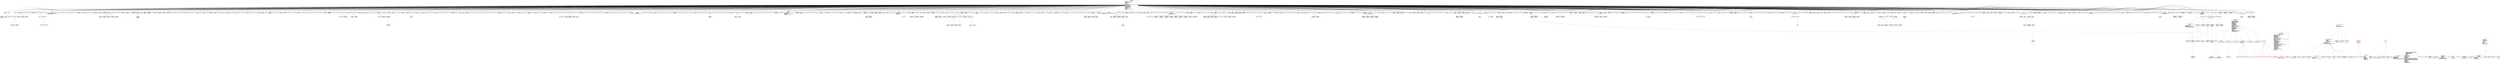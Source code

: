 digraph "classes_1" {
rankdir=BT
charset="utf-8"
"youtube_dl.extractor.abc.ABCIE" [color="black", fontcolor="black", label=<{ABCIE|IE_NAME : str<br ALIGN="LEFT"/>|}>, shape="record", style="solid"];
"youtube_dl.extractor.acast.ACastBaseIE" [color="black", fontcolor="black", label=<{ACastBaseIE|<br ALIGN="LEFT"/>|}>, shape="record", style="solid"];
"youtube_dl.extractor.acast.ACastChannelIE" [color="black", fontcolor="black", label=<{ACastChannelIE|IE_NAME : str<br ALIGN="LEFT"/>|suitable(url)<br ALIGN="LEFT"/>}>, shape="record", style="solid"];
"youtube_dl.extractor.acast.ACastIE" [color="black", fontcolor="black", label=<{ACastIE|IE_NAME : str<br ALIGN="LEFT"/>|}>, shape="record", style="solid"];
"youtube_dl.extractor.amp.AMPIE" [color="black", fontcolor="black", label=<{AMPIE|<br ALIGN="LEFT"/>|}>, shape="record", style="solid"];
"youtube_dl.extractor.ard.ARDIE" [color="black", fontcolor="black", label=<{ARDIE|<br ALIGN="LEFT"/>|}>, shape="record", style="solid"];
"youtube_dl.extractor.ard.ARDMediathekIE" [color="black", fontcolor="black", label=<{ARDMediathekIE|IE_NAME : str<br ALIGN="LEFT"/>|}>, shape="record", style="solid"];
"youtube_dl.extractor.atttechchannel.ATTTechChannelIE" [color="black", fontcolor="black", label=<{ATTTechChannelIE|<br ALIGN="LEFT"/>|}>, shape="record", style="solid"];
"youtube_dl.extractor.abc7news.Abc7NewsIE" [color="black", fontcolor="black", label=<{Abc7NewsIE|<br ALIGN="LEFT"/>|}>, shape="record", style="solid"];
"youtube_dl.extractor.academicearth.AcademicEarthCourseIE" [color="black", fontcolor="black", label=<{AcademicEarthCourseIE|IE_NAME : str<br ALIGN="LEFT"/>|}>, shape="record", style="solid"];
"youtube_dl.extractor.addanime.AddAnimeIE" [color="black", fontcolor="black", label=<{AddAnimeIE|<br ALIGN="LEFT"/>|}>, shape="record", style="solid"];
"youtube_dl.extractor.adobetv.AdobeTVBaseIE" [color="black", fontcolor="black", label=<{AdobeTVBaseIE|<br ALIGN="LEFT"/>|}>, shape="record", style="solid"];
"youtube_dl.extractor.adobetv.AdobeTVChannelIE" [color="black", fontcolor="black", label=<{AdobeTVChannelIE|<br ALIGN="LEFT"/>|}>, shape="record", style="solid"];
"youtube_dl.extractor.adobetv.AdobeTVIE" [color="black", fontcolor="black", label=<{AdobeTVIE|<br ALIGN="LEFT"/>|}>, shape="record", style="solid"];
"youtube_dl.extractor.adobetv.AdobeTVPlaylistBaseIE" [color="black", fontcolor="black", label=<{AdobeTVPlaylistBaseIE|<br ALIGN="LEFT"/>|}>, shape="record", style="solid"];
"youtube_dl.extractor.adobetv.AdobeTVShowIE" [color="black", fontcolor="black", label=<{AdobeTVShowIE|<br ALIGN="LEFT"/>|}>, shape="record", style="solid"];
"youtube_dl.extractor.adobetv.AdobeTVVideoIE" [color="black", fontcolor="black", label=<{AdobeTVVideoIE|<br ALIGN="LEFT"/>|}>, shape="record", style="solid"];
"youtube_dl.extractor.adultswim.AdultSwimIE" [color="black", fontcolor="black", label=<{AdultSwimIE|<br ALIGN="LEFT"/>|find_collection_by_linkURL(collections, linkURL)<br ALIGN="LEFT"/>find_collection_containing_video(collections, slug)<br ALIGN="LEFT"/>find_video_info(collection, slug)<br ALIGN="LEFT"/>}>, shape="record", style="solid"];
"youtube_dl.extractor.aftonbladet.AftonbladetIE" [color="black", fontcolor="black", label=<{AftonbladetIE|<br ALIGN="LEFT"/>|}>, shape="record", style="solid"];
"youtube_dl.extractor.airmozilla.AirMozillaIE" [color="black", fontcolor="black", label=<{AirMozillaIE|<br ALIGN="LEFT"/>|}>, shape="record", style="solid"];
"youtube_dl.extractor.aljazeera.AlJazeeraIE" [color="black", fontcolor="black", label=<{AlJazeeraIE|<br ALIGN="LEFT"/>|}>, shape="record", style="solid"];
"youtube_dl.extractor.allocine.AllocineIE" [color="black", fontcolor="black", label=<{AllocineIE|<br ALIGN="LEFT"/>|}>, shape="record", style="solid"];
"youtube_dl.extractor.alphaporno.AlphaPornoIE" [color="black", fontcolor="black", label=<{AlphaPornoIE|<br ALIGN="LEFT"/>|}>, shape="record", style="solid"];
"youtube_dl.extractor.animalplanet.AnimalPlanetIE" [color="black", fontcolor="black", label=<{AnimalPlanetIE|<br ALIGN="LEFT"/>|}>, shape="record", style="solid"];
"youtube_dl.extractor.anitube.AnitubeIE" [color="black", fontcolor="black", label=<{AnitubeIE|IE_NAME : str<br ALIGN="LEFT"/>|}>, shape="record", style="solid"];
"youtube_dl.extractor.anysex.AnySexIE" [color="black", fontcolor="black", label=<{AnySexIE|<br ALIGN="LEFT"/>|}>, shape="record", style="solid"];
"youtube_dl.extractor.aol.AolIE" [color="black", fontcolor="black", label=<{AolIE|IE_NAME : str<br ALIGN="LEFT"/>|}>, shape="record", style="solid"];
"youtube_dl.extractor.aparat.AparatIE" [color="black", fontcolor="black", label=<{AparatIE|<br ALIGN="LEFT"/>|}>, shape="record", style="solid"];
"youtube_dl.extractor.appleconnect.AppleConnectIE" [color="black", fontcolor="black", label=<{AppleConnectIE|<br ALIGN="LEFT"/>|}>, shape="record", style="solid"];
"youtube_dl.extractor.nextmedia.AppleDailyIE" [color="black", fontcolor="black", label=<{AppleDailyIE|IE_DESC : str<br ALIGN="LEFT"/>|}>, shape="record", style="solid"];
"youtube_dl.extractor.appletrailers.AppleTrailersIE" [color="black", fontcolor="black", label=<{AppleTrailersIE|IE_NAME : str<br ALIGN="LEFT"/>|}>, shape="record", style="solid"];
"youtube_dl.extractor.appletrailers.AppleTrailersSectionIE" [color="black", fontcolor="black", label=<{AppleTrailersSectionIE|IE_NAME : str<br ALIGN="LEFT"/>|}>, shape="record", style="solid"];
"youtube_dl.extractor.archiveorg.ArchiveOrgIE" [color="black", fontcolor="black", label=<{ArchiveOrgIE|IE_DESC : str<br ALIGN="LEFT"/>IE_NAME : str<br ALIGN="LEFT"/>|}>, shape="record", style="solid"];
"youtube_dl.downloader.external.Aria2cFD" [color="black", fontcolor="black", label=<{Aria2cFD|<br ALIGN="LEFT"/>|}>, shape="record", style="solid"];
"youtube_dl.extractor.arte.ArteTVConcertIE" [color="black", fontcolor="black", label=<{ArteTVConcertIE|IE_NAME : str<br ALIGN="LEFT"/>|}>, shape="record", style="solid"];
"youtube_dl.extractor.arte.ArteTVCreativeIE" [color="black", fontcolor="black", label=<{ArteTVCreativeIE|IE_NAME : str<br ALIGN="LEFT"/>|}>, shape="record", style="solid"];
"youtube_dl.extractor.arte.ArteTVDDCIE" [color="black", fontcolor="black", label=<{ArteTVDDCIE|IE_NAME : str<br ALIGN="LEFT"/>|}>, shape="record", style="solid"];
"youtube_dl.extractor.arte.ArteTVEmbedIE" [color="black", fontcolor="black", label=<{ArteTVEmbedIE|IE_NAME : str<br ALIGN="LEFT"/>|}>, shape="record", style="solid"];
"youtube_dl.extractor.arte.ArteTVFutureIE" [color="black", fontcolor="black", label=<{ArteTVFutureIE|IE_NAME : str<br ALIGN="LEFT"/>|}>, shape="record", style="solid"];
"youtube_dl.extractor.arte.ArteTVPlus7IE" [color="black", fontcolor="black", label=<{ArteTVPlus7IE|IE_NAME : str<br ALIGN="LEFT"/>|}>, shape="record", style="solid"];
"youtube_dl.extractor.arte.ArteTvIE" [color="black", fontcolor="black", label=<{ArteTvIE|IE_NAME : str<br ALIGN="LEFT"/>|}>, shape="record", style="solid"];
"youtube_dl.extractor.atresplayer.AtresPlayerIE" [color="black", fontcolor="black", label=<{AtresPlayerIE|<br ALIGN="LEFT"/>|}>, shape="record", style="solid"];
"youtube_dl.extractor.audimedia.AudiMediaIE" [color="black", fontcolor="black", label=<{AudiMediaIE|<br ALIGN="LEFT"/>|}>, shape="record", style="solid"];
"youtube_dl.postprocessor.common.AudioConversionError" [color="black", fontcolor="red", label=<{AudioConversionError|<br ALIGN="LEFT"/>|}>, shape="record", style="solid"];
"youtube_dl.extractor.audiomack.AudiomackAlbumIE" [color="black", fontcolor="black", label=<{AudiomackAlbumIE|IE_NAME : str<br ALIGN="LEFT"/>|}>, shape="record", style="solid"];
"youtube_dl.extractor.audiomack.AudiomackIE" [color="black", fontcolor="black", label=<{AudiomackIE|IE_NAME : str<br ALIGN="LEFT"/>|}>, shape="record", style="solid"];
"youtube_dl.downloader.external.AxelFD" [color="black", fontcolor="black", label=<{AxelFD|<br ALIGN="LEFT"/>|}>, shape="record", style="solid"];
"youtube_dl.extractor.azubu.AzubuIE" [color="black", fontcolor="black", label=<{AzubuIE|<br ALIGN="LEFT"/>|}>, shape="record", style="solid"];
"youtube_dl.extractor.bbc.BBCCoUkArticleIE" [color="black", fontcolor="black", label=<{BBCCoUkArticleIE|IE_DESC : str<br ALIGN="LEFT"/>IE_NAME : str<br ALIGN="LEFT"/>|}>, shape="record", style="solid"];
"youtube_dl.extractor.bbc.BBCCoUkIE" [color="black", fontcolor="black", label=<{BBCCoUkIE|IE_DESC : str<br ALIGN="LEFT"/>IE_NAME : str<br ALIGN="LEFT"/>|}>, shape="record", style="solid"];
"youtube_dl.extractor.bbc.BBCIE" [color="black", fontcolor="black", label=<{BBCIE|IE_DESC : str<br ALIGN="LEFT"/>IE_NAME : str<br ALIGN="LEFT"/>|suitable(url)<br ALIGN="LEFT"/>}>, shape="record", style="solid"];
"youtube_dl.extractor.br.BRIE" [color="black", fontcolor="black", label=<{BRIE|IE_DESC : str<br ALIGN="LEFT"/>|}>, shape="record", style="solid"];
"youtube_dl.extractor.vgtv.BTArticleIE" [color="black", fontcolor="black", label=<{BTArticleIE|IE_DESC : str<br ALIGN="LEFT"/>IE_NAME : str<br ALIGN="LEFT"/>|}>, shape="record", style="solid"];
"youtube_dl.extractor.vgtv.BTVestlendingenIE" [color="black", fontcolor="black", label=<{BTVestlendingenIE|IE_DESC : str<br ALIGN="LEFT"/>IE_NAME : str<br ALIGN="LEFT"/>|}>, shape="record", style="solid"];
"youtube_dl.extractor.byutv.BYUtvIE" [color="black", fontcolor="black", label=<{BYUtvIE|<br ALIGN="LEFT"/>|}>, shape="record", style="solid"];
"youtube_dl.extractor.baidu.BaiduVideoIE" [color="black", fontcolor="black", label=<{BaiduVideoIE|IE_DESC : str<br ALIGN="LEFT"/>|}>, shape="record", style="solid"];
"youtube_dl.extractor.bambuser.BambuserChannelIE" [color="black", fontcolor="black", label=<{BambuserChannelIE|IE_NAME : str<br ALIGN="LEFT"/>|}>, shape="record", style="solid"];
"youtube_dl.extractor.bambuser.BambuserIE" [color="black", fontcolor="black", label=<{BambuserIE|IE_NAME : str<br ALIGN="LEFT"/>|}>, shape="record", style="solid"];
"youtube_dl.extractor.bandcamp.BandcampAlbumIE" [color="black", fontcolor="black", label=<{BandcampAlbumIE|IE_NAME : str<br ALIGN="LEFT"/>|}>, shape="record", style="solid"];
"youtube_dl.extractor.bandcamp.BandcampIE" [color="black", fontcolor="black", label=<{BandcampIE|<br ALIGN="LEFT"/>|}>, shape="record", style="solid"];
"youtube_dl.extractor.beatportpro.BeatportProIE" [color="black", fontcolor="black", label=<{BeatportProIE|<br ALIGN="LEFT"/>|}>, shape="record", style="solid"];
"youtube_dl.extractor.beeg.BeegIE" [color="black", fontcolor="black", label=<{BeegIE|<br ALIGN="LEFT"/>|}>, shape="record", style="solid"];
"youtube_dl.extractor.behindkink.BehindKinkIE" [color="black", fontcolor="black", label=<{BehindKinkIE|<br ALIGN="LEFT"/>|}>, shape="record", style="solid"];
"youtube_dl.extractor.bet.BetIE" [color="black", fontcolor="black", label=<{BetIE|<br ALIGN="LEFT"/>|}>, shape="record", style="solid"];
"youtube_dl.extractor.bild.BildIE" [color="black", fontcolor="black", label=<{BildIE|IE_DESC : str<br ALIGN="LEFT"/>|}>, shape="record", style="solid"];
"youtube_dl.extractor.bilibili.BiliBiliIE" [color="black", fontcolor="black", label=<{BiliBiliIE|<br ALIGN="LEFT"/>|}>, shape="record", style="solid"];
"youtube_dl.extractor.bleacherreport.BleacherReportCMSIE" [color="black", fontcolor="black", label=<{BleacherReportCMSIE|<br ALIGN="LEFT"/>|}>, shape="record", style="solid"];
"youtube_dl.extractor.bleacherreport.BleacherReportIE" [color="black", fontcolor="black", label=<{BleacherReportIE|<br ALIGN="LEFT"/>|}>, shape="record", style="solid"];
"youtube_dl.extractor.blinkx.BlinkxIE" [color="black", fontcolor="black", label=<{BlinkxIE|IE_NAME : str<br ALIGN="LEFT"/>|}>, shape="record", style="solid"];
"youtube_dl.extractor.bloomberg.BloombergIE" [color="black", fontcolor="black", label=<{BloombergIE|<br ALIGN="LEFT"/>|}>, shape="record", style="solid"];
"youtube_dl.extractor.bpb.BpbIE" [color="black", fontcolor="black", label=<{BpbIE|IE_DESC : str<br ALIGN="LEFT"/>|}>, shape="record", style="solid"];
"youtube_dl.extractor.breakcom.BreakIE" [color="black", fontcolor="black", label=<{BreakIE|<br ALIGN="LEFT"/>|}>, shape="record", style="solid"];
"youtube_dl.extractor.brightcove.BrightcoveLegacyIE" [color="black", fontcolor="black", label=<{BrightcoveLegacyIE|IE_NAME : str<br ALIGN="LEFT"/>|}>, shape="record", style="solid"];
"youtube_dl.extractor.brightcove.BrightcoveNewIE" [color="black", fontcolor="black", label=<{BrightcoveNewIE|IE_NAME : str<br ALIGN="LEFT"/>|}>, shape="record", style="solid"];
"youtube_dl.extractor.buzzfeed.BuzzFeedIE" [color="black", fontcolor="black", label=<{BuzzFeedIE|<br ALIGN="LEFT"/>|}>, shape="record", style="solid"];
"youtube_dl.extractor.c56.C56IE" [color="black", fontcolor="black", label=<{C56IE|IE_NAME : str<br ALIGN="LEFT"/>|}>, shape="record", style="solid"];
"youtube_dl.extractor.cbs.CBSIE" [color="black", fontcolor="black", label=<{CBSIE|<br ALIGN="LEFT"/>|}>, shape="record", style="solid"];
"youtube_dl.extractor.cbsnews.CBSNewsIE" [color="black", fontcolor="black", label=<{CBSNewsIE|IE_DESC : str<br ALIGN="LEFT"/>|}>, shape="record", style="solid"];
"youtube_dl.extractor.cbssports.CBSSportsIE" [color="black", fontcolor="black", label=<{CBSSportsIE|<br ALIGN="LEFT"/>|}>, shape="record", style="solid"];
"youtube_dl.extractor.ccc.CCCIE" [color="black", fontcolor="black", label=<{CCCIE|IE_NAME : str<br ALIGN="LEFT"/>|}>, shape="record", style="solid"];
"youtube_dl.extractor.cmt.CMTIE" [color="black", fontcolor="black", label=<{CMTIE|IE_NAME : str<br ALIGN="LEFT"/>|}>, shape="record", style="solid"];
"youtube_dl.extractor.cnet.CNETIE" [color="black", fontcolor="black", label=<{CNETIE|<br ALIGN="LEFT"/>|}>, shape="record", style="solid"];
"youtube_dl.extractor.cnn.CNNArticleIE" [color="black", fontcolor="black", label=<{CNNArticleIE|<br ALIGN="LEFT"/>|}>, shape="record", style="solid"];
"youtube_dl.extractor.cnn.CNNBlogsIE" [color="black", fontcolor="black", label=<{CNNBlogsIE|<br ALIGN="LEFT"/>|}>, shape="record", style="solid"];
"youtube_dl.extractor.cnn.CNNIE" [color="black", fontcolor="black", label=<{CNNIE|<br ALIGN="LEFT"/>|}>, shape="record", style="solid"];
"youtube_dl.extractor.cspan.CSpanIE" [color="black", fontcolor="black", label=<{CSpanIE|IE_DESC : str<br ALIGN="LEFT"/>|}>, shape="record", style="solid"];
"youtube_dl.cache.Cache" [color="black", fontcolor="black", label=<{Cache|enabled<br ALIGN="LEFT"/>|load(section, key, dtype, default)<br ALIGN="LEFT"/>remove()<br ALIGN="LEFT"/>store(section, key, data, dtype)<br ALIGN="LEFT"/>}>, shape="record", style="solid"];
"youtube_dl.extractor.camdemy.CamdemyFolderIE" [color="black", fontcolor="black", label=<{CamdemyFolderIE|<br ALIGN="LEFT"/>|}>, shape="record", style="solid"];
"youtube_dl.extractor.camdemy.CamdemyIE" [color="black", fontcolor="black", label=<{CamdemyIE|<br ALIGN="LEFT"/>|}>, shape="record", style="solid"];
"youtube_dl.extractor.canalc2.Canalc2IE" [color="black", fontcolor="black", label=<{Canalc2IE|IE_NAME : str<br ALIGN="LEFT"/>|}>, shape="record", style="solid"];
"youtube_dl.extractor.canalplus.CanalplusIE" [color="black", fontcolor="black", label=<{CanalplusIE|IE_DESC : str<br ALIGN="LEFT"/>|}>, shape="record", style="solid"];
"youtube_dl.extractor.ceskatelevize.CeskaTelevizeIE" [color="black", fontcolor="black", label=<{CeskaTelevizeIE|<br ALIGN="LEFT"/>|}>, shape="record", style="solid"];
"youtube_dl.extractor.channel9.Channel9IE" [color="black", fontcolor="black", label=<{Channel9IE|IE_DESC : str<br ALIGN="LEFT"/>IE_NAME : str<br ALIGN="LEFT"/>|}>, shape="record", style="solid"];
"youtube_dl.extractor.chaturbate.ChaturbateIE" [color="black", fontcolor="black", label=<{ChaturbateIE|<br ALIGN="LEFT"/>|}>, shape="record", style="solid"];
"youtube_dl.extractor.chilloutzone.ChilloutzoneIE" [color="black", fontcolor="black", label=<{ChilloutzoneIE|<br ALIGN="LEFT"/>|}>, shape="record", style="solid"];
"youtube_dl.extractor.chirbit.ChirbitIE" [color="black", fontcolor="black", label=<{ChirbitIE|IE_NAME : str<br ALIGN="LEFT"/>|}>, shape="record", style="solid"];
"youtube_dl.extractor.chirbit.ChirbitProfileIE" [color="black", fontcolor="black", label=<{ChirbitProfileIE|IE_NAME : str<br ALIGN="LEFT"/>|}>, shape="record", style="solid"];
"youtube_dl.extractor.cinchcast.CinchcastIE" [color="black", fontcolor="black", label=<{CinchcastIE|<br ALIGN="LEFT"/>|}>, shape="record", style="solid"];
"youtube_dl.extractor.cinemassacre.CinemassacreIE" [color="black", fontcolor="black", label=<{CinemassacreIE|<br ALIGN="LEFT"/>|}>, shape="record", style="solid"];
"youtube_dl.extractor.clipfish.ClipfishIE" [color="black", fontcolor="black", label=<{ClipfishIE|<br ALIGN="LEFT"/>|}>, shape="record", style="solid"];
"youtube_dl.extractor.cliphunter.CliphunterIE" [color="black", fontcolor="black", label=<{CliphunterIE|IE_NAME : str<br ALIGN="LEFT"/>|}>, shape="record", style="solid"];
"youtube_dl.extractor.clipsyndicate.ClipsyndicateIE" [color="black", fontcolor="black", label=<{ClipsyndicateIE|<br ALIGN="LEFT"/>|}>, shape="record", style="solid"];
"youtube_dl.extractor.novamov.CloudTimeIE" [color="black", fontcolor="black", label=<{CloudTimeIE|IE_DESC : str<br ALIGN="LEFT"/>IE_NAME : str<br ALIGN="LEFT"/>|}>, shape="record", style="solid"];
"youtube_dl.extractor.cloudy.CloudyIE" [color="black", fontcolor="black", label=<{CloudyIE|<br ALIGN="LEFT"/>|}>, shape="record", style="solid"];
"youtube_dl.extractor.clubic.ClubicIE" [color="black", fontcolor="black", label=<{ClubicIE|<br ALIGN="LEFT"/>|}>, shape="record", style="solid"];
"youtube_dl.extractor.clyp.ClypIE" [color="black", fontcolor="black", label=<{ClypIE|<br ALIGN="LEFT"/>|}>, shape="record", style="solid"];
"youtube_dl.extractor.collegehumor.CollegeHumorIE" [color="black", fontcolor="black", label=<{CollegeHumorIE|<br ALIGN="LEFT"/>|}>, shape="record", style="solid"];
"youtube_dl.extractor.collegerama.CollegeRamaIE" [color="black", fontcolor="black", label=<{CollegeRamaIE|<br ALIGN="LEFT"/>|}>, shape="record", style="solid"];
"youtube_dl.extractor.comcarcoff.ComCarCoffIE" [color="black", fontcolor="black", label=<{ComCarCoffIE|<br ALIGN="LEFT"/>|}>, shape="record", style="solid"];
"youtube_dl.extractor.comedycentral.ComedyCentralIE" [color="black", fontcolor="black", label=<{ComedyCentralIE|<br ALIGN="LEFT"/>|}>, shape="record", style="solid"];
"youtube_dl.extractor.comedycentral.ComedyCentralShowsIE" [color="black", fontcolor="black", label=<{ComedyCentralShowsIE|IE_DESC : str<br ALIGN="LEFT"/>|}>, shape="record", style="solid"];
"youtube_dl.extractor.commonmistakes.CommonMistakesIE" [color="black", fontcolor="black", label=<{CommonMistakesIE|IE_DESC : bool<br ALIGN="LEFT"/>|}>, shape="record", style="solid"];
"youtube_dl.extractor.condenast.CondeNastIE" [color="black", fontcolor="black", label=<{CondeNastIE|EMBED_URL : str<br ALIGN="LEFT"/>IE_DESC : str<br ALIGN="LEFT"/>|}>, shape="record", style="solid"];
"youtube_dl.utils.ContentTooShortError" [color="black", fontcolor="red", label=<{ContentTooShortError|downloaded<br ALIGN="LEFT"/>expected<br ALIGN="LEFT"/>|}>, shape="record", style="solid"];
"youtube_dl.aes.aes_decrypt_text.Counter" [color="black", fontcolor="black", label=<{Counter|<br ALIGN="LEFT"/>|next_value()<br ALIGN="LEFT"/>}>, shape="record", style="solid"];
"youtube_dl.extractor.cracked.CrackedIE" [color="black", fontcolor="black", label=<{CrackedIE|<br ALIGN="LEFT"/>|}>, shape="record", style="solid"];
"youtube_dl.extractor.criterion.CriterionIE" [color="black", fontcolor="black", label=<{CriterionIE|<br ALIGN="LEFT"/>|}>, shape="record", style="solid"];
"youtube_dl.extractor.crooksandliars.CrooksAndLiarsIE" [color="black", fontcolor="black", label=<{CrooksAndLiarsIE|<br ALIGN="LEFT"/>|}>, shape="record", style="solid"];
"youtube_dl.extractor.crunchyroll.CrunchyrollBaseIE" [color="black", fontcolor="black", label=<{CrunchyrollBaseIE|<br ALIGN="LEFT"/>|}>, shape="record", style="solid"];
"youtube_dl.extractor.crunchyroll.CrunchyrollIE" [color="black", fontcolor="black", label=<{CrunchyrollIE|<br ALIGN="LEFT"/>|}>, shape="record", style="solid"];
"youtube_dl.extractor.crunchyroll.CrunchyrollShowPlaylistIE" [color="black", fontcolor="black", label=<{CrunchyrollShowPlaylistIE|IE_NAME : str<br ALIGN="LEFT"/>|}>, shape="record", style="solid"];
"youtube_dl.extractor.ctsnews.CtsNewsIE" [color="black", fontcolor="black", label=<{CtsNewsIE|IE_DESC : str<br ALIGN="LEFT"/>|}>, shape="record", style="solid"];
"youtube_dl.extractor.francetv.CultureboxIE" [color="black", fontcolor="black", label=<{CultureboxIE|IE_NAME : str<br ALIGN="LEFT"/>|}>, shape="record", style="solid"];
"youtube_dl.downloader.external.CurlFD" [color="black", fontcolor="black", label=<{CurlFD|<br ALIGN="LEFT"/>|}>, shape="record", style="solid"];
"youtube_dl.extractor.dbtv.DBTVIE" [color="black", fontcolor="black", label=<{DBTVIE|<br ALIGN="LEFT"/>|}>, shape="record", style="solid"];
"youtube_dl.extractor.dcn.DCNBaseIE" [color="black", fontcolor="black", label=<{DCNBaseIE|<br ALIGN="LEFT"/>|}>, shape="record", style="solid"];
"youtube_dl.extractor.dcn.DCNIE" [color="black", fontcolor="black", label=<{DCNIE|<br ALIGN="LEFT"/>|}>, shape="record", style="solid"];
"youtube_dl.extractor.dcn.DCNLiveIE" [color="black", fontcolor="black", label=<{DCNLiveIE|IE_NAME : str<br ALIGN="LEFT"/>|}>, shape="record", style="solid"];
"youtube_dl.extractor.dcn.DCNSeasonIE" [color="black", fontcolor="black", label=<{DCNSeasonIE|IE_NAME : str<br ALIGN="LEFT"/>|}>, shape="record", style="solid"];
"youtube_dl.extractor.dcn.DCNVideoIE" [color="black", fontcolor="black", label=<{DCNVideoIE|IE_NAME : str<br ALIGN="LEFT"/>|}>, shape="record", style="solid"];
"youtube_dl.extractor.dfb.DFBIE" [color="black", fontcolor="black", label=<{DFBIE|IE_NAME : str<br ALIGN="LEFT"/>|}>, shape="record", style="solid"];
"youtube_dl.extractor.dhm.DHMIE" [color="black", fontcolor="black", label=<{DHMIE|IE_DESC : str<br ALIGN="LEFT"/>|}>, shape="record", style="solid"];
"youtube_dl.extractor.dplay.DPlayIE" [color="black", fontcolor="black", label=<{DPlayIE|<br ALIGN="LEFT"/>|}>, shape="record", style="solid"];
"youtube_dl.extractor.drbonanza.DRBonanzaIE" [color="black", fontcolor="black", label=<{DRBonanzaIE|<br ALIGN="LEFT"/>|}>, shape="record", style="solid"];
"youtube_dl.extractor.drtv.DRTVIE" [color="black", fontcolor="black", label=<{DRTVIE|<br ALIGN="LEFT"/>|}>, shape="record", style="solid"];
"youtube_dl.extractor.dvtv.DVTVIE" [color="black", fontcolor="black", label=<{DVTVIE|IE_DESC : str<br ALIGN="LEFT"/>IE_NAME : str<br ALIGN="LEFT"/>|}>, shape="record", style="solid"];
"youtube_dl.extractor.dailymotion.DailymotionBaseInfoExtractor" [color="black", fontcolor="black", label=<{DailymotionBaseInfoExtractor|<br ALIGN="LEFT"/>|}>, shape="record", style="solid"];
"youtube_dl.extractor.dailymotion.DailymotionCloudIE" [color="black", fontcolor="black", label=<{DailymotionCloudIE|<br ALIGN="LEFT"/>|}>, shape="record", style="solid"];
"youtube_dl.extractor.dailymotion.DailymotionIE" [color="black", fontcolor="black", label=<{DailymotionIE|IE_NAME : str<br ALIGN="LEFT"/>|}>, shape="record", style="solid"];
"youtube_dl.extractor.dailymotion.DailymotionPlaylistIE" [color="black", fontcolor="black", label=<{DailymotionPlaylistIE|IE_NAME : str<br ALIGN="LEFT"/>|}>, shape="record", style="solid"];
"youtube_dl.extractor.dailymotion.DailymotionUserIE" [color="black", fontcolor="black", label=<{DailymotionUserIE|IE_NAME : str<br ALIGN="LEFT"/>|}>, shape="record", style="solid"];
"youtube_dl.downloader.dash.DashSegmentsFD" [color="black", fontcolor="black", label=<{DashSegmentsFD|<br ALIGN="LEFT"/>|real_download(filename, info_dict)<br ALIGN="LEFT"/>}>, shape="record", style="solid"];
"youtube_dl.utils.DateRange" [color="black", fontcolor="black", label=<{DateRange|end : date<br ALIGN="LEFT"/>start : date<br ALIGN="LEFT"/>|day(day)<br ALIGN="LEFT"/>}>, shape="record", style="solid"];
"youtube_dl.extractor.daum.DaumClipIE" [color="black", fontcolor="black", label=<{DaumClipIE|IE_NAME : str<br ALIGN="LEFT"/>|}>, shape="record", style="solid"];
"youtube_dl.extractor.daum.DaumIE" [color="black", fontcolor="black", label=<{DaumIE|IE_NAME : str<br ALIGN="LEFT"/>|}>, shape="record", style="solid"];
"youtube_dl.extractor.dctp.DctpTvIE" [color="black", fontcolor="black", label=<{DctpTvIE|<br ALIGN="LEFT"/>|}>, shape="record", style="solid"];
"youtube_dl.extractor.deezer.DeezerPlaylistIE" [color="black", fontcolor="black", label=<{DeezerPlaylistIE|<br ALIGN="LEFT"/>|}>, shape="record", style="solid"];
"youtube_dl.extractor.defense.DefenseGouvFrIE" [color="black", fontcolor="black", label=<{DefenseGouvFrIE|IE_NAME : str<br ALIGN="LEFT"/>|}>, shape="record", style="solid"];
"youtube_dl.extractor.democracynow.DemocracynowIE" [color="black", fontcolor="black", label=<{DemocracynowIE|IE_NAME : str<br ALIGN="LEFT"/>|}>, shape="record", style="solid"];
"youtube_dl.extractor.discovery.DiscoveryIE" [color="black", fontcolor="black", label=<{DiscoveryIE|<br ALIGN="LEFT"/>|}>, shape="record", style="solid"];
"youtube_dl.extractor.dotsub.DotsubIE" [color="black", fontcolor="black", label=<{DotsubIE|<br ALIGN="LEFT"/>|}>, shape="record", style="solid"];
"youtube_dl.extractor.douyutv.DouyuTVIE" [color="black", fontcolor="black", label=<{DouyuTVIE|IE_DESC : str<br ALIGN="LEFT"/>|}>, shape="record", style="solid"];
"youtube_dl.utils.DownloadError" [color="black", fontcolor="red", label=<{DownloadError|exc_info : NoneType<br ALIGN="LEFT"/>|}>, shape="record", style="solid"];
"youtube_dl.extractor.drtuber.DrTuberIE" [color="black", fontcolor="black", label=<{DrTuberIE|<br ALIGN="LEFT"/>|}>, shape="record", style="solid"];
"youtube_dl.extractor.dramafever.DramaFeverBaseIE" [color="black", fontcolor="black", label=<{DramaFeverBaseIE|<br ALIGN="LEFT"/>|}>, shape="record", style="solid"];
"youtube_dl.extractor.dramafever.DramaFeverIE" [color="black", fontcolor="black", label=<{DramaFeverIE|IE_NAME : str<br ALIGN="LEFT"/>|}>, shape="record", style="solid"];
"youtube_dl.extractor.dramafever.DramaFeverSeriesIE" [color="black", fontcolor="black", label=<{DramaFeverSeriesIE|IE_NAME : str<br ALIGN="LEFT"/>|}>, shape="record", style="solid"];
"youtube_dl.extractor.dreisat.DreiSatIE" [color="black", fontcolor="black", label=<{DreiSatIE|IE_NAME : str<br ALIGN="LEFT"/>|}>, shape="record", style="solid"];
"youtube_dl.extractor.dropbox.DropboxIE" [color="black", fontcolor="black", label=<{DropboxIE|<br ALIGN="LEFT"/>|}>, shape="record", style="solid"];
"youtube_dl.extractor.dump.DumpIE" [color="black", fontcolor="black", label=<{DumpIE|<br ALIGN="LEFT"/>|}>, shape="record", style="solid"];
"youtube_dl.extractor.dumpert.DumpertIE" [color="black", fontcolor="black", label=<{DumpertIE|<br ALIGN="LEFT"/>|}>, shape="record", style="solid"];
"youtube_dl.extractor.ehow.EHowIE" [color="black", fontcolor="black", label=<{EHowIE|IE_NAME : str<br ALIGN="LEFT"/>|}>, shape="record", style="solid"];
"youtube_dl.extractor.tnaflix.EMPFlixIE" [color="black", fontcolor="black", label=<{EMPFlixIE|<br ALIGN="LEFT"/>|}>, shape="record", style="solid"];
"youtube_dl.extractor.espn.ESPNIE" [color="black", fontcolor="black", label=<{ESPNIE|<br ALIGN="LEFT"/>|}>, shape="record", style="solid"];
"youtube_dl.extractor.eagleplatform.EaglePlatformIE" [color="black", fontcolor="black", label=<{EaglePlatformIE|<br ALIGN="LEFT"/>|}>, shape="record", style="solid"];
"youtube_dl.extractor.ebaumsworld.EbaumsWorldIE" [color="black", fontcolor="black", label=<{EbaumsWorldIE|<br ALIGN="LEFT"/>|}>, shape="record", style="solid"];
"youtube_dl.extractor.echomsk.EchoMskIE" [color="black", fontcolor="black", label=<{EchoMskIE|<br ALIGN="LEFT"/>|}>, shape="record", style="solid"];
"youtube_dl.extractor.eighttracks.EightTracksIE" [color="black", fontcolor="black", label=<{EightTracksIE|IE_NAME : str<br ALIGN="LEFT"/>|}>, shape="record", style="solid"];
"youtube_dl.extractor.einthusan.EinthusanIE" [color="black", fontcolor="black", label=<{EinthusanIE|<br ALIGN="LEFT"/>|}>, shape="record", style="solid"];
"youtube_dl.extractor.eitb.EitbIE" [color="black", fontcolor="black", label=<{EitbIE|IE_NAME : str<br ALIGN="LEFT"/>|}>, shape="record", style="solid"];
"youtube_dl.extractor.elpais.ElPaisIE" [color="black", fontcolor="black", label=<{ElPaisIE|IE_DESC : str<br ALIGN="LEFT"/>|}>, shape="record", style="solid"];
"youtube_dl.extractor.ellentv.EllenTVClipsIE" [color="black", fontcolor="black", label=<{EllenTVClipsIE|IE_NAME : str<br ALIGN="LEFT"/>|}>, shape="record", style="solid"];
"youtube_dl.extractor.ellentv.EllenTVIE" [color="black", fontcolor="black", label=<{EllenTVIE|<br ALIGN="LEFT"/>|}>, shape="record", style="solid"];
"youtube_dl.postprocessor.embedthumbnail.EmbedThumbnailPP" [color="black", fontcolor="black", label=<{EmbedThumbnailPP|<br ALIGN="LEFT"/>|run(info)<br ALIGN="LEFT"/>}>, shape="record", style="solid"];
"youtube_dl.postprocessor.embedthumbnail.EmbedThumbnailPPError" [color="black", fontcolor="red", label=<{EmbedThumbnailPPError|<br ALIGN="LEFT"/>|}>, shape="record", style="solid"];
"youtube_dl.extractor.embedly.EmbedlyIE" [color="black", fontcolor="black", label=<{EmbedlyIE|<br ALIGN="LEFT"/>|}>, shape="record", style="solid"];
"youtube_dl.extractor.engadget.EngadgetIE" [color="black", fontcolor="black", label=<{EngadgetIE|<br ALIGN="LEFT"/>|}>, shape="record", style="solid"];
"youtube_dl.extractor.eporner.EpornerIE" [color="black", fontcolor="black", label=<{EpornerIE|<br ALIGN="LEFT"/>|}>, shape="record", style="solid"];
"youtube_dl.extractor.eroprofile.EroProfileIE" [color="black", fontcolor="black", label=<{EroProfileIE|<br ALIGN="LEFT"/>|}>, shape="record", style="solid"];
"youtube_dl.extractor.escapist.EscapistIE" [color="black", fontcolor="black", label=<{EscapistIE|<br ALIGN="LEFT"/>|}>, shape="record", style="solid"];
"youtube_dl.extractor.esri.EsriVideoIE" [color="black", fontcolor="black", label=<{EsriVideoIE|<br ALIGN="LEFT"/>|}>, shape="record", style="solid"];
"youtube_dl.extractor.europa.EuropaIE" [color="black", fontcolor="black", label=<{EuropaIE|<br ALIGN="LEFT"/>|}>, shape="record", style="solid"];
"youtube_dl.extractor.everyonesmixtape.EveryonesMixtapeIE" [color="black", fontcolor="black", label=<{EveryonesMixtapeIE|<br ALIGN="LEFT"/>|}>, shape="record", style="solid"];
"youtube_dl.postprocessor.execafterdownload.ExecAfterDownloadPP" [color="black", fontcolor="black", label=<{ExecAfterDownloadPP|exec_cmd<br ALIGN="LEFT"/>|run(information)<br ALIGN="LEFT"/>}>, shape="record", style="solid"];
"youtube_dl.extractor.exfm.ExfmIE" [color="black", fontcolor="black", label=<{ExfmIE|IE_DESC : str<br ALIGN="LEFT"/>IE_NAME : str<br ALIGN="LEFT"/>|}>, shape="record", style="solid"];
"youtube_dl.extractor.expotv.ExpoTVIE" [color="black", fontcolor="black", label=<{ExpoTVIE|<br ALIGN="LEFT"/>|}>, shape="record", style="solid"];
"youtube_dl.downloader.external.ExternalFD" [color="black", fontcolor="black", label=<{ExternalFD|exe<br ALIGN="LEFT"/>|get_basename()<br ALIGN="LEFT"/>real_download(filename, info_dict)<br ALIGN="LEFT"/>supports(info_dict)<br ALIGN="LEFT"/>}>, shape="record", style="solid"];
"youtube_dl.utils.ExtractorError" [color="black", fontcolor="red", label=<{ExtractorError|cause : NoneType<br ALIGN="LEFT"/>exc_info<br ALIGN="LEFT"/>traceback : NoneType<br ALIGN="LEFT"/>video_id : NoneType<br ALIGN="LEFT"/>|format_traceback()<br ALIGN="LEFT"/>}>, shape="record", style="solid"];
"youtube_dl.extractor.extremetube.ExtremeTubeIE" [color="black", fontcolor="black", label=<{ExtremeTubeIE|<br ALIGN="LEFT"/>|}>, shape="record", style="solid"];
"youtube_dl.downloader.f4m.F4mFD" [color="black", fontcolor="black", label=<{F4mFD|FD_NAME : str<br ALIGN="LEFT"/>|real_download(filename, info_dict)<br ALIGN="LEFT"/>}>, shape="record", style="solid"];
"youtube_dl.extractor.fc2.FC2IE" [color="black", fontcolor="black", label=<{FC2IE|IE_NAME : str<br ALIGN="LEFT"/>|}>, shape="record", style="solid"];
"youtube_dl.postprocessor.ffmpeg.FFmpegEmbedSubtitlePP" [color="black", fontcolor="black", label=<{FFmpegEmbedSubtitlePP|<br ALIGN="LEFT"/>|run(information)<br ALIGN="LEFT"/>}>, shape="record", style="solid"];
"youtube_dl.postprocessor.ffmpeg.FFmpegExtractAudioPP" [color="black", fontcolor="black", label=<{FFmpegExtractAudioPP|<br ALIGN="LEFT"/>|get_audio_codec(path)<br ALIGN="LEFT"/>run(information)<br ALIGN="LEFT"/>run_ffmpeg(path, out_path, codec, more_opts)<br ALIGN="LEFT"/>}>, shape="record", style="solid"];
"youtube_dl.postprocessor.ffmpeg.FFmpegFixupM4aPP" [color="black", fontcolor="black", label=<{FFmpegFixupM4aPP|<br ALIGN="LEFT"/>|run(info)<br ALIGN="LEFT"/>}>, shape="record", style="solid"];
"youtube_dl.postprocessor.ffmpeg.FFmpegFixupStretchedPP" [color="black", fontcolor="black", label=<{FFmpegFixupStretchedPP|<br ALIGN="LEFT"/>|run(info)<br ALIGN="LEFT"/>}>, shape="record", style="solid"];
"youtube_dl.postprocessor.ffmpeg.FFmpegMergerPP" [color="black", fontcolor="black", label=<{FFmpegMergerPP|<br ALIGN="LEFT"/>|can_merge()<br ALIGN="LEFT"/>run(info)<br ALIGN="LEFT"/>}>, shape="record", style="solid"];
"youtube_dl.postprocessor.ffmpeg.FFmpegMetadataPP" [color="black", fontcolor="black", label=<{FFmpegMetadataPP|<br ALIGN="LEFT"/>|run(info)<br ALIGN="LEFT"/>}>, shape="record", style="solid"];
"youtube_dl.postprocessor.ffmpeg.FFmpegPostProcessor" [color="black", fontcolor="black", label=<{FFmpegPostProcessor|available<br ALIGN="LEFT"/>basename : NoneType, str<br ALIGN="LEFT"/>executable<br ALIGN="LEFT"/>probe_available<br ALIGN="LEFT"/>probe_basename : NoneType, str<br ALIGN="LEFT"/>probe_executable<br ALIGN="LEFT"/>|check_version()<br ALIGN="LEFT"/>get_versions(downloader)<br ALIGN="LEFT"/>run_ffmpeg(path, out_path, opts)<br ALIGN="LEFT"/>run_ffmpeg_multiple_files(input_paths, out_path, opts)<br ALIGN="LEFT"/>}>, shape="record", style="solid"];
"youtube_dl.postprocessor.ffmpeg.FFmpegPostProcessorError" [color="black", fontcolor="red", label=<{FFmpegPostProcessorError|<br ALIGN="LEFT"/>|}>, shape="record", style="solid"];
"youtube_dl.postprocessor.ffmpeg.FFmpegSubtitlesConvertorPP" [color="black", fontcolor="black", label=<{FFmpegSubtitlesConvertorPP|format : NoneType<br ALIGN="LEFT"/>|run(info)<br ALIGN="LEFT"/>}>, shape="record", style="solid"];
"youtube_dl.postprocessor.ffmpeg.FFmpegVideoConvertorPP" [color="black", fontcolor="black", label=<{FFmpegVideoConvertorPP|<br ALIGN="LEFT"/>|run(information)<br ALIGN="LEFT"/>}>, shape="record", style="solid"];
"youtube_dl.extractor.fktv.FKTVIE" [color="black", fontcolor="black", label=<{FKTVIE|IE_NAME : str<br ALIGN="LEFT"/>|}>, shape="record", style="solid"];
"youtube_dl.extractor.fox.FOXIE" [color="black", fontcolor="black", label=<{FOXIE|<br ALIGN="LEFT"/>|}>, shape="record", style="solid"];
"youtube_dl.extractor.facebook.FacebookIE" [color="black", fontcolor="black", label=<{FacebookIE|IE_NAME : str<br ALIGN="LEFT"/>|}>, shape="record", style="solid"];
"youtube_dl.extractor.faz.FazIE" [color="black", fontcolor="black", label=<{FazIE|IE_NAME : str<br ALIGN="LEFT"/>|}>, shape="record", style="solid"];
"youtube_dl.extractor.fczenit.FczenitIE" [color="black", fontcolor="black", label=<{FczenitIE|<br ALIGN="LEFT"/>|}>, shape="record", style="solid"];
"youtube_dl.downloader.common.FileDownloader" [color="black", fontcolor="black", label=<{FileDownloader|params : NoneType<br ALIGN="LEFT"/>ydl<br ALIGN="LEFT"/>|add_progress_hook(ph)<br ALIGN="LEFT"/>best_block_size(elapsed_time, bytes)<br ALIGN="LEFT"/>calc_eta(start, now, total, current)<br ALIGN="LEFT"/>calc_percent(byte_counter, data_len)<br ALIGN="LEFT"/>calc_speed(start, now, bytes)<br ALIGN="LEFT"/>download(filename, info_dict)<br ALIGN="LEFT"/>format_eta(eta)<br ALIGN="LEFT"/>format_percent(percent)<br ALIGN="LEFT"/>format_seconds(seconds)<br ALIGN="LEFT"/>format_speed(speed)<br ALIGN="LEFT"/>parse_bytes(bytestr)<br ALIGN="LEFT"/><I>real_download</I>(filename, info_dict)<br ALIGN="LEFT"/>report_destination(filename)<br ALIGN="LEFT"/>report_error()<br ALIGN="LEFT"/>report_file_already_downloaded(file_name)<br ALIGN="LEFT"/>report_progress(s)<br ALIGN="LEFT"/>report_resuming_byte(resume_len)<br ALIGN="LEFT"/>report_retry(count, retries)<br ALIGN="LEFT"/>report_unable_to_resume()<br ALIGN="LEFT"/>report_warning()<br ALIGN="LEFT"/>slow_down(start_time, now, byte_counter)<br ALIGN="LEFT"/>temp_name(filename)<br ALIGN="LEFT"/>to_console_title(message)<br ALIGN="LEFT"/>to_screen()<br ALIGN="LEFT"/>to_stderr(message)<br ALIGN="LEFT"/>trouble()<br ALIGN="LEFT"/>try_rename(old_filename, new_filename)<br ALIGN="LEFT"/>try_utime(filename, last_modified_hdr)<br ALIGN="LEFT"/>undo_temp_name(filename)<br ALIGN="LEFT"/>}>, shape="record", style="solid"];
"youtube_dl.extractor.firsttv.FirstTVIE" [color="black", fontcolor="black", label=<{FirstTVIE|IE_DESC : str<br ALIGN="LEFT"/>IE_NAME : str<br ALIGN="LEFT"/>|}>, shape="record", style="solid"];
"youtube_dl.extractor.firstpost.FirstpostIE" [color="black", fontcolor="black", label=<{FirstpostIE|<br ALIGN="LEFT"/>|}>, shape="record", style="solid"];
"youtube_dl.extractor.fivemin.FiveMinIE" [color="black", fontcolor="black", label=<{FiveMinIE|IE_NAME : str<br ALIGN="LEFT"/>|}>, shape="record", style="solid"];
"youtube_dl.extractor.fivetv.FiveTVIE" [color="black", fontcolor="black", label=<{FiveTVIE|<br ALIGN="LEFT"/>|}>, shape="record", style="solid"];
"youtube_dl.extractor.flickr.FlickrIE" [color="black", fontcolor="black", label=<{FlickrIE|<br ALIGN="LEFT"/>|}>, shape="record", style="solid"];
"youtube_dl.downloader.f4m.FlvReader" [color="black", fontcolor="black", label=<{FlvReader|<br ALIGN="LEFT"/>|read_abst()<br ALIGN="LEFT"/>read_afrt()<br ALIGN="LEFT"/>read_asrt()<br ALIGN="LEFT"/>read_bootstrap_info()<br ALIGN="LEFT"/>read_box_info()<br ALIGN="LEFT"/>read_string()<br ALIGN="LEFT"/>read_unsigned_char()<br ALIGN="LEFT"/>read_unsigned_int()<br ALIGN="LEFT"/>read_unsigned_long_long()<br ALIGN="LEFT"/>}>, shape="record", style="solid"];
"youtube_dl.extractor.folketinget.FolketingetIE" [color="black", fontcolor="black", label=<{FolketingetIE|IE_DESC : str<br ALIGN="LEFT"/>|}>, shape="record", style="solid"];
"youtube_dl.extractor.footyroom.FootyRoomIE" [color="black", fontcolor="black", label=<{FootyRoomIE|<br ALIGN="LEFT"/>|}>, shape="record", style="solid"];
"youtube_dl.extractor.fourtube.FourTubeIE" [color="black", fontcolor="black", label=<{FourTubeIE|IE_NAME : str<br ALIGN="LEFT"/>|}>, shape="record", style="solid"];
"youtube_dl.extractor.foxnews.FoxNewsIE" [color="black", fontcolor="black", label=<{FoxNewsIE|IE_DESC : str<br ALIGN="LEFT"/>|}>, shape="record", style="solid"];
"youtube_dl.extractor.foxsports.FoxSportsIE" [color="black", fontcolor="black", label=<{FoxSportsIE|<br ALIGN="LEFT"/>|}>, shape="record", style="solid"];
"youtube_dl.extractor.foxgay.FoxgayIE" [color="black", fontcolor="black", label=<{FoxgayIE|<br ALIGN="LEFT"/>|}>, shape="record", style="solid"];
"youtube_dl.downloader.fragment.FragmentFD" [color="black", fontcolor="black", label=<{FragmentFD|<br ALIGN="LEFT"/>|}>, shape="record", style="solid"];
"youtube_dl.extractor.franceculture.FranceCultureEmissionIE" [color="black", fontcolor="black", label=<{FranceCultureEmissionIE|<br ALIGN="LEFT"/>|}>, shape="record", style="solid"];
"youtube_dl.extractor.franceculture.FranceCultureIE" [color="black", fontcolor="black", label=<{FranceCultureIE|<br ALIGN="LEFT"/>|}>, shape="record", style="solid"];
"youtube_dl.extractor.franceinter.FranceInterIE" [color="black", fontcolor="black", label=<{FranceInterIE|<br ALIGN="LEFT"/>|}>, shape="record", style="solid"];
"youtube_dl.extractor.francetv.FranceTVBaseInfoExtractor" [color="black", fontcolor="black", label=<{FranceTVBaseInfoExtractor|<br ALIGN="LEFT"/>|}>, shape="record", style="solid"];
"youtube_dl.extractor.francetv.FranceTVIE" [color="black", fontcolor="black", label=<{FranceTVIE|IE_DESC : str<br ALIGN="LEFT"/>IE_NAME : str<br ALIGN="LEFT"/>|}>, shape="record", style="solid"];
"youtube_dl.extractor.francetv.FranceTvInfoIE" [color="black", fontcolor="black", label=<{FranceTvInfoIE|IE_NAME : str<br ALIGN="LEFT"/>|}>, shape="record", style="solid"];
"youtube_dl.extractor.freevideo.FreeVideoIE" [color="black", fontcolor="black", label=<{FreeVideoIE|<br ALIGN="LEFT"/>|}>, shape="record", style="solid"];
"youtube_dl.extractor.freesound.FreesoundIE" [color="black", fontcolor="black", label=<{FreesoundIE|<br ALIGN="LEFT"/>|}>, shape="record", style="solid"];
"youtube_dl.extractor.freespeech.FreespeechIE" [color="black", fontcolor="black", label=<{FreespeechIE|IE_NAME : str<br ALIGN="LEFT"/>|}>, shape="record", style="solid"];
"youtube_dl.extractor.funimation.FunimationIE" [color="black", fontcolor="black", label=<{FunimationIE|<br ALIGN="LEFT"/>|}>, shape="record", style="solid"];
"youtube_dl.extractor.funnyordie.FunnyOrDieIE" [color="black", fontcolor="black", label=<{FunnyOrDieIE|<br ALIGN="LEFT"/>|}>, shape="record", style="solid"];
"youtube_dl.extractor.gdcvault.GDCVaultIE" [color="black", fontcolor="black", label=<{GDCVaultIE|<br ALIGN="LEFT"/>|}>, shape="record", style="solid"];
"youtube_dl.extractor.gputechconf.GPUTechConfIE" [color="black", fontcolor="black", label=<{GPUTechConfIE|<br ALIGN="LEFT"/>|}>, shape="record", style="solid"];
"youtube_dl.extractor.gameinformer.GameInformerIE" [color="black", fontcolor="black", label=<{GameInformerIE|<br ALIGN="LEFT"/>|}>, shape="record", style="solid"];
"youtube_dl.extractor.gameone.GameOneIE" [color="black", fontcolor="black", label=<{GameOneIE|<br ALIGN="LEFT"/>|}>, shape="record", style="solid"];
"youtube_dl.extractor.gameone.GameOnePlaylistIE" [color="black", fontcolor="black", label=<{GameOnePlaylistIE|IE_NAME : str<br ALIGN="LEFT"/>|}>, shape="record", style="solid"];
"youtube_dl.extractor.gamespot.GameSpotIE" [color="black", fontcolor="black", label=<{GameSpotIE|<br ALIGN="LEFT"/>|}>, shape="record", style="solid"];
"youtube_dl.extractor.gamestar.GameStarIE" [color="black", fontcolor="black", label=<{GameStarIE|<br ALIGN="LEFT"/>|}>, shape="record", style="solid"];
"youtube_dl.extractor.gamekings.GamekingsIE" [color="black", fontcolor="black", label=<{GamekingsIE|<br ALIGN="LEFT"/>|}>, shape="record", style="solid"];
"youtube_dl.extractor.gamersyde.GamersydeIE" [color="black", fontcolor="black", label=<{GamersydeIE|<br ALIGN="LEFT"/>|}>, shape="record", style="solid"];
"youtube_dl.extractor.gametrailers.GametrailersIE" [color="black", fontcolor="black", label=<{GametrailersIE|<br ALIGN="LEFT"/>|}>, shape="record", style="solid"];
"youtube_dl.extractor.gazeta.GazetaIE" [color="black", fontcolor="black", label=<{GazetaIE|<br ALIGN="LEFT"/>|}>, shape="record", style="solid"];
"youtube_dl.extractor.francetv.GenerationQuoiIE" [color="black", fontcolor="black", label=<{GenerationQuoiIE|IE_NAME : str<br ALIGN="LEFT"/>|}>, shape="record", style="solid"];
"youtube_dl.extractor.generic.GenericIE" [color="black", fontcolor="black", label=<{GenericIE|IE_DESC : str<br ALIGN="LEFT"/>IE_NAME : str<br ALIGN="LEFT"/>|report_following_redirect(new_url)<br ALIGN="LEFT"/>}>, shape="record", style="solid"];
"youtube_dl.extractor.gfycat.GfycatIE" [color="black", fontcolor="black", label=<{GfycatIE|<br ALIGN="LEFT"/>|}>, shape="record", style="solid"];
"youtube_dl.extractor.giantbomb.GiantBombIE" [color="black", fontcolor="black", label=<{GiantBombIE|<br ALIGN="LEFT"/>|}>, shape="record", style="solid"];
"youtube_dl.extractor.giga.GigaIE" [color="black", fontcolor="black", label=<{GigaIE|<br ALIGN="LEFT"/>|}>, shape="record", style="solid"];
"youtube_dl.extractor.glide.GlideIE" [color="black", fontcolor="black", label=<{GlideIE|IE_DESC : str<br ALIGN="LEFT"/>|}>, shape="record", style="solid"];
"youtube_dl.extractor.globo.GloboArticleIE" [color="black", fontcolor="black", label=<{GloboArticleIE|<br ALIGN="LEFT"/>|suitable(url)<br ALIGN="LEFT"/>}>, shape="record", style="solid"];
"youtube_dl.extractor.globo.GloboIE" [color="black", fontcolor="black", label=<{GloboIE|<br ALIGN="LEFT"/>|}>, shape="record", style="solid"];
"youtube_dl.extractor.godtube.GodTubeIE" [color="black", fontcolor="black", label=<{GodTubeIE|<br ALIGN="LEFT"/>|}>, shape="record", style="solid"];
"youtube_dl.extractor.goldenmoustache.GoldenMoustacheIE" [color="black", fontcolor="black", label=<{GoldenMoustacheIE|<br ALIGN="LEFT"/>|}>, shape="record", style="solid"];
"youtube_dl.extractor.golem.GolemIE" [color="black", fontcolor="black", label=<{GolemIE|<br ALIGN="LEFT"/>|}>, shape="record", style="solid"];
"youtube_dl.extractor.googledrive.GoogleDriveIE" [color="black", fontcolor="black", label=<{GoogleDriveIE|<br ALIGN="LEFT"/>|}>, shape="record", style="solid"];
"youtube_dl.extractor.googleplus.GooglePlusIE" [color="black", fontcolor="black", label=<{GooglePlusIE|IE_DESC : str<br ALIGN="LEFT"/>IE_NAME : str<br ALIGN="LEFT"/>|}>, shape="record", style="solid"];
"youtube_dl.extractor.googlesearch.GoogleSearchIE" [color="black", fontcolor="black", label=<{GoogleSearchIE|IE_DESC : str<br ALIGN="LEFT"/>IE_NAME : str<br ALIGN="LEFT"/>|}>, shape="record", style="solid"];
"youtube_dl.extractor.goshgay.GoshgayIE" [color="black", fontcolor="black", label=<{GoshgayIE|<br ALIGN="LEFT"/>|}>, shape="record", style="solid"];
"youtube_dl.extractor.groupon.GrouponIE" [color="black", fontcolor="black", label=<{GrouponIE|<br ALIGN="LEFT"/>|}>, shape="record", style="solid"];
"youtube_dl.utils.HEADRequest" [color="black", fontcolor="black", label=<{HEADRequest|headers : dict<br ALIGN="LEFT"/>timeout<br ALIGN="LEFT"/>|get_method()<br ALIGN="LEFT"/>}>, shape="record", style="solid"];
"youtube_dl.extractor.hark.HarkIE" [color="black", fontcolor="black", label=<{HarkIE|<br ALIGN="LEFT"/>|}>, shape="record", style="solid"];
"youtube_dl.extractor.hearthisat.HearThisAtIE" [color="black", fontcolor="black", label=<{HearThisAtIE|<br ALIGN="LEFT"/>|}>, shape="record", style="solid"];
"youtube_dl.extractor.heise.HeiseIE" [color="black", fontcolor="black", label=<{HeiseIE|<br ALIGN="LEFT"/>|}>, shape="record", style="solid"];
"youtube_dl.extractor.hellporno.HellPornoIE" [color="black", fontcolor="black", label=<{HellPornoIE|<br ALIGN="LEFT"/>|}>, shape="record", style="solid"];
"youtube_dl.extractor.helsinki.HelsinkiIE" [color="black", fontcolor="black", label=<{HelsinkiIE|IE_DESC : str<br ALIGN="LEFT"/>|}>, shape="record", style="solid"];
"youtube_dl.extractor.hentaistigma.HentaiStigmaIE" [color="black", fontcolor="black", label=<{HentaiStigmaIE|<br ALIGN="LEFT"/>|}>, shape="record", style="solid"];
"youtube_dl.extractor.historicfilms.HistoricFilmsIE" [color="black", fontcolor="black", label=<{HistoricFilmsIE|<br ALIGN="LEFT"/>|}>, shape="record", style="solid"];
"youtube_dl.extractor.history.HistoryIE" [color="black", fontcolor="black", label=<{HistoryIE|<br ALIGN="LEFT"/>|}>, shape="record", style="solid"];
"youtube_dl.extractor.hitbox.HitboxIE" [color="black", fontcolor="black", label=<{HitboxIE|IE_NAME : str<br ALIGN="LEFT"/>|}>, shape="record", style="solid"];
"youtube_dl.extractor.hitbox.HitboxLiveIE" [color="black", fontcolor="black", label=<{HitboxLiveIE|IE_NAME : str<br ALIGN="LEFT"/>|}>, shape="record", style="solid"];
"youtube_dl.downloader.hls.HlsFD" [color="black", fontcolor="black", label=<{HlsFD|<br ALIGN="LEFT"/>|real_download(filename, info_dict)<br ALIGN="LEFT"/>}>, shape="record", style="solid"];
"youtube_dl.extractor.hornbunny.HornBunnyIE" [color="black", fontcolor="black", label=<{HornBunnyIE|<br ALIGN="LEFT"/>|}>, shape="record", style="solid"];
"youtube_dl.extractor.hotnewhiphop.HotNewHipHopIE" [color="black", fontcolor="black", label=<{HotNewHipHopIE|<br ALIGN="LEFT"/>|}>, shape="record", style="solid"];
"youtube_dl.extractor.hotstar.HotStarIE" [color="black", fontcolor="black", label=<{HotStarIE|<br ALIGN="LEFT"/>|}>, shape="record", style="solid"];
"youtube_dl.extractor.howstuffworks.HowStuffWorksIE" [color="black", fontcolor="black", label=<{HowStuffWorksIE|<br ALIGN="LEFT"/>|}>, shape="record", style="solid"];
"youtube_dl.extractor.howcast.HowcastIE" [color="black", fontcolor="black", label=<{HowcastIE|<br ALIGN="LEFT"/>|}>, shape="record", style="solid"];
"youtube_dl.downloader.http.HttpFD" [color="black", fontcolor="black", label=<{HttpFD|<br ALIGN="LEFT"/>|real_download(filename, info_dict)<br ALIGN="LEFT"/>}>, shape="record", style="solid"];
"youtube_dl.downloader.fragment.HttpQuietDownloader" [color="black", fontcolor="black", label=<{HttpQuietDownloader|<br ALIGN="LEFT"/>|<I>to_screen</I>()<br ALIGN="LEFT"/>}>, shape="record", style="solid"];
"youtube_dl.downloader.external.HttpieFD" [color="black", fontcolor="black", label=<{HttpieFD|<br ALIGN="LEFT"/>|}>, shape="record", style="solid"];
"youtube_dl.extractor.huffpost.HuffPostIE" [color="black", fontcolor="black", label=<{HuffPostIE|IE_DESC : str<br ALIGN="LEFT"/>|}>, shape="record", style="solid"];
"youtube_dl.extractor.hypem.HypemIE" [color="black", fontcolor="black", label=<{HypemIE|<br ALIGN="LEFT"/>|}>, shape="record", style="solid"];
"youtube_dl.extractor.ign.IGNIE" [color="black", fontcolor="black", label=<{IGNIE|IE_NAME : str<br ALIGN="LEFT"/>|}>, shape="record", style="solid"];
"youtube_dl.extractor.iprima.IPrimaIE" [color="black", fontcolor="black", label=<{IPrimaIE|<br ALIGN="LEFT"/>|}>, shape="record", style="solid"];
"youtube_dl.utils.ISO3166Utils" [color="black", fontcolor="black", label=<{ISO3166Utils|<br ALIGN="LEFT"/>|short2full(code)<br ALIGN="LEFT"/>}>, shape="record", style="solid"];
"youtube_dl.utils.ISO639Utils" [color="black", fontcolor="black", label=<{ISO639Utils|<br ALIGN="LEFT"/>|long2short(code)<br ALIGN="LEFT"/>short2long(code)<br ALIGN="LEFT"/>}>, shape="record", style="solid"];
"youtube_dl.extractor.iconosquare.IconosquareIE" [color="black", fontcolor="black", label=<{IconosquareIE|<br ALIGN="LEFT"/>|}>, shape="record", style="solid"];
"youtube_dl.extractor.imdb.ImdbIE" [color="black", fontcolor="black", label=<{ImdbIE|IE_DESC : str<br ALIGN="LEFT"/>IE_NAME : str<br ALIGN="LEFT"/>|}>, shape="record", style="solid"];
"youtube_dl.extractor.imdb.ImdbListIE" [color="black", fontcolor="black", label=<{ImdbListIE|IE_DESC : str<br ALIGN="LEFT"/>IE_NAME : str<br ALIGN="LEFT"/>|}>, shape="record", style="solid"];
"youtube_dl.extractor.imgur.ImgurAlbumIE" [color="black", fontcolor="black", label=<{ImgurAlbumIE|<br ALIGN="LEFT"/>|}>, shape="record", style="solid"];
"youtube_dl.extractor.imgur.ImgurIE" [color="black", fontcolor="black", label=<{ImgurIE|<br ALIGN="LEFT"/>|}>, shape="record", style="solid"];
"youtube_dl.utils.InAdvancePagedList" [color="black", fontcolor="black", label=<{InAdvancePagedList|<br ALIGN="LEFT"/>|getslice(start, end)<br ALIGN="LEFT"/>}>, shape="record", style="solid"];
"youtube_dl.extractor.ina.InaIE" [color="black", fontcolor="black", label=<{InaIE|<br ALIGN="LEFT"/>|}>, shape="record", style="solid"];
"youtube_dl.extractor.indavideo.IndavideoEmbedIE" [color="black", fontcolor="black", label=<{IndavideoEmbedIE|<br ALIGN="LEFT"/>|}>, shape="record", style="solid"];
"youtube_dl.extractor.indavideo.IndavideoIE" [color="black", fontcolor="black", label=<{IndavideoIE|<br ALIGN="LEFT"/>|}>, shape="record", style="solid"];
"youtube_dl.extractor.common.InfoExtractor" [color="black", fontcolor="black", label=<{InfoExtractor|IE_NAME<br ALIGN="LEFT"/>|extract(url)<br ALIGN="LEFT"/>extract_automatic_captions()<br ALIGN="LEFT"/>extract_subtitles()<br ALIGN="LEFT"/>get_testcases(include_onlymatching)<br ALIGN="LEFT"/>http_scheme()<br ALIGN="LEFT"/>ie_key()<br ALIGN="LEFT"/>initialize()<br ALIGN="LEFT"/>is_suitable(age_limit)<br ALIGN="LEFT"/>playlist_result(entries, playlist_id, playlist_title, playlist_description)<br ALIGN="LEFT"/>raise_geo_restricted(msg)<br ALIGN="LEFT"/>raise_login_required(msg)<br ALIGN="LEFT"/>report_age_confirmation()<br ALIGN="LEFT"/>report_download_webpage(video_id)<br ALIGN="LEFT"/>report_extraction(id_or_name)<br ALIGN="LEFT"/>report_login()<br ALIGN="LEFT"/>report_warning(msg, video_id)<br ALIGN="LEFT"/>set_downloader(downloader)<br ALIGN="LEFT"/>suitable(url)<br ALIGN="LEFT"/>to_screen(msg)<br ALIGN="LEFT"/>url_result(url, ie, video_id, video_title)<br ALIGN="LEFT"/>working()<br ALIGN="LEFT"/>}>, shape="record", style="solid"];
"youtube_dl.extractor.infoq.InfoQIE" [color="black", fontcolor="black", label=<{InfoQIE|<br ALIGN="LEFT"/>|}>, shape="record", style="solid"];
"youtube_dl.extractor.instagram.InstagramIE" [color="black", fontcolor="black", label=<{InstagramIE|<br ALIGN="LEFT"/>|}>, shape="record", style="solid"];
"youtube_dl.extractor.instagram.InstagramUserIE" [color="black", fontcolor="black", label=<{InstagramUserIE|IE_DESC : str<br ALIGN="LEFT"/>IE_NAME : str<br ALIGN="LEFT"/>|}>, shape="record", style="solid"];
"youtube_dl.extractor.internetvideoarchive.InternetVideoArchiveIE" [color="black", fontcolor="black", label=<{InternetVideoArchiveIE|<br ALIGN="LEFT"/>|}>, shape="record", style="solid"];
"youtube_dl.extractor.iqiyi.IqiyiIE" [color="black", fontcolor="black", label=<{IqiyiIE|IE_DESC : str<br ALIGN="LEFT"/>IE_NAME : str<br ALIGN="LEFT"/>|construct_video_urls(data, video_id, _uuid)<br ALIGN="LEFT"/>get_bid(format_id)<br ALIGN="LEFT"/>get_enc_key(swf_url, video_id)<br ALIGN="LEFT"/>get_format(bid)<br ALIGN="LEFT"/>get_raw_data(tvid, video_id, enc_key, _uuid)<br ALIGN="LEFT"/>md5_text(text)<br ALIGN="LEFT"/>}>, shape="record", style="solid"];
"youtube_dl.extractor.ir90tv.Ir90TvIE" [color="black", fontcolor="black", label=<{Ir90TvIE|<br ALIGN="LEFT"/>|}>, shape="record", style="solid"];
"youtube_dl.extractor.ivi.IviCompilationIE" [color="black", fontcolor="black", label=<{IviCompilationIE|IE_DESC : str<br ALIGN="LEFT"/>IE_NAME : str<br ALIGN="LEFT"/>|}>, shape="record", style="solid"];
"youtube_dl.extractor.ivi.IviIE" [color="black", fontcolor="black", label=<{IviIE|IE_DESC : str<br ALIGN="LEFT"/>IE_NAME : str<br ALIGN="LEFT"/>|}>, shape="record", style="solid"];
"youtube_dl.extractor.izlesene.IzleseneIE" [color="black", fontcolor="black", label=<{IzleseneIE|<br ALIGN="LEFT"/>|}>, shape="record", style="solid"];
"youtube_dl.extractor.globo.GloboIE.MD5.JSArray" [color="black", fontcolor="black", label=<{JSArray|<br ALIGN="LEFT"/>|}>, shape="record", style="solid"];
"youtube_dl.jsinterp.JSInterpreter" [color="black", fontcolor="black", label=<{JSInterpreter|code<br ALIGN="LEFT"/>|build_function(argnames, code)<br ALIGN="LEFT"/>call_function(funcname)<br ALIGN="LEFT"/>extract_function(funcname)<br ALIGN="LEFT"/>extract_object(objname)<br ALIGN="LEFT"/>interpret_expression(expr, local_vars, allow_recursion)<br ALIGN="LEFT"/>interpret_statement(stmt, local_vars, allow_recursion)<br ALIGN="LEFT"/>}>, shape="record", style="solid"];
"youtube_dl.extractor.jwplatform.JWPlatformIE" [color="black", fontcolor="black", label=<{JWPlatformIE|<br ALIGN="LEFT"/>|}>, shape="record", style="solid"];
"youtube_dl.extractor.jadorecettepub.JadoreCettePubIE" [color="black", fontcolor="black", label=<{JadoreCettePubIE|<br ALIGN="LEFT"/>|}>, shape="record", style="solid"];
"youtube_dl.extractor.jeuxvideo.JeuxVideoIE" [color="black", fontcolor="black", label=<{JeuxVideoIE|<br ALIGN="LEFT"/>|}>, shape="record", style="solid"];
"youtube_dl.extractor.jove.JoveIE" [color="black", fontcolor="black", label=<{JoveIE|<br ALIGN="LEFT"/>|}>, shape="record", style="solid"];
"youtube_dl.extractor.jpopsukitv.JpopsukiIE" [color="black", fontcolor="black", label=<{JpopsukiIE|IE_NAME : str<br ALIGN="LEFT"/>|}>, shape="record", style="solid"];
"youtube_dl.extractor.kaltura.KalturaIE" [color="black", fontcolor="black", label=<{KalturaIE|<br ALIGN="LEFT"/>|}>, shape="record", style="solid"];
"youtube_dl.extractor.kanalplay.KanalPlayIE" [color="black", fontcolor="black", label=<{KanalPlayIE|IE_DESC : str<br ALIGN="LEFT"/>|}>, shape="record", style="solid"];
"youtube_dl.extractor.kankan.KankanIE" [color="black", fontcolor="black", label=<{KankanIE|<br ALIGN="LEFT"/>|}>, shape="record", style="solid"];
"youtube_dl.extractor.karaoketv.KaraoketvIE" [color="black", fontcolor="black", label=<{KaraoketvIE|<br ALIGN="LEFT"/>|}>, shape="record", style="solid"];
"youtube_dl.extractor.karrierevideos.KarriereVideosIE" [color="black", fontcolor="black", label=<{KarriereVideosIE|<br ALIGN="LEFT"/>|}>, shape="record", style="solid"];
"youtube_dl.extractor.keek.KeekIE" [color="black", fontcolor="black", label=<{KeekIE|IE_NAME : str<br ALIGN="LEFT"/>|}>, shape="record", style="solid"];
"youtube_dl.extractor.keezmovies.KeezMoviesIE" [color="black", fontcolor="black", label=<{KeezMoviesIE|<br ALIGN="LEFT"/>|}>, shape="record", style="solid"];
"youtube_dl.extractor.khanacademy.KhanAcademyIE" [color="black", fontcolor="black", label=<{KhanAcademyIE|IE_NAME : str<br ALIGN="LEFT"/>|}>, shape="record", style="solid"];
"youtube_dl.extractor.kickstarter.KickStarterIE" [color="black", fontcolor="black", label=<{KickStarterIE|<br ALIGN="LEFT"/>|}>, shape="record", style="solid"];
"youtube_dl.extractor.kontrtube.KontrTubeIE" [color="black", fontcolor="black", label=<{KontrTubeIE|IE_DESC : str<br ALIGN="LEFT"/>IE_NAME : str<br ALIGN="LEFT"/>|}>, shape="record", style="solid"];
"youtube_dl.extractor.krasview.KrasViewIE" [color="black", fontcolor="black", label=<{KrasViewIE|IE_DESC : str<br ALIGN="LEFT"/>|}>, shape="record", style="solid"];
"youtube_dl.extractor.ku6.Ku6IE" [color="black", fontcolor="black", label=<{Ku6IE|<br ALIGN="LEFT"/>|}>, shape="record", style="solid"];
"youtube_dl.extractor.kuwo.KuwoAlbumIE" [color="black", fontcolor="black", label=<{KuwoAlbumIE|IE_DESC : str<br ALIGN="LEFT"/>IE_NAME : str<br ALIGN="LEFT"/>|}>, shape="record", style="solid"];
"youtube_dl.extractor.kuwo.KuwoBaseIE" [color="black", fontcolor="black", label=<{KuwoBaseIE|<br ALIGN="LEFT"/>|}>, shape="record", style="solid"];
"youtube_dl.extractor.kuwo.KuwoCategoryIE" [color="black", fontcolor="black", label=<{KuwoCategoryIE|IE_DESC : str<br ALIGN="LEFT"/>IE_NAME : str<br ALIGN="LEFT"/>|}>, shape="record", style="solid"];
"youtube_dl.extractor.kuwo.KuwoChartIE" [color="black", fontcolor="black", label=<{KuwoChartIE|IE_DESC : str<br ALIGN="LEFT"/>IE_NAME : str<br ALIGN="LEFT"/>|}>, shape="record", style="solid"];
"youtube_dl.extractor.kuwo.KuwoIE" [color="black", fontcolor="black", label=<{KuwoIE|IE_DESC : str<br ALIGN="LEFT"/>IE_NAME : str<br ALIGN="LEFT"/>|}>, shape="record", style="solid"];
"youtube_dl.extractor.kuwo.KuwoMvIE" [color="black", fontcolor="black", label=<{KuwoMvIE|IE_DESC : str<br ALIGN="LEFT"/>IE_NAME : str<br ALIGN="LEFT"/>|}>, shape="record", style="solid"];
"youtube_dl.extractor.kuwo.KuwoSingerIE" [color="black", fontcolor="black", label=<{KuwoSingerIE|IE_DESC : str<br ALIGN="LEFT"/>IE_NAME : str<br ALIGN="LEFT"/>|}>, shape="record", style="solid"];
"youtube_dl.extractor.la7.LA7IE" [color="black", fontcolor="black", label=<{LA7IE|IE_NAME : str<br ALIGN="LEFT"/>|}>, shape="record", style="solid"];
"youtube_dl.extractor.lrt.LRTIE" [color="black", fontcolor="black", label=<{LRTIE|IE_NAME : str<br ALIGN="LEFT"/>|}>, shape="record", style="solid"];
"youtube_dl.extractor.laola1tv.Laola1TvIE" [color="black", fontcolor="black", label=<{Laola1TvIE|<br ALIGN="LEFT"/>|}>, shape="record", style="solid"];
"youtube_dl.extractor.lecture2go.Lecture2GoIE" [color="black", fontcolor="black", label=<{Lecture2GoIE|<br ALIGN="LEFT"/>|}>, shape="record", style="solid"];
"youtube_dl.extractor.letv.LetvIE" [color="black", fontcolor="black", label=<{LetvIE|IE_DESC : str<br ALIGN="LEFT"/>|calc_time_key(param1)<br ALIGN="LEFT"/>decrypt_m3u8(encrypted_data)<br ALIGN="LEFT"/>ror(param1, param2)<br ALIGN="LEFT"/>urshift(val, n)<br ALIGN="LEFT"/>}>, shape="record", style="solid"];
"youtube_dl.extractor.letv.LetvPlaylistIE" [color="black", fontcolor="black", label=<{LetvPlaylistIE|<br ALIGN="LEFT"/>|}>, shape="record", style="solid"];
"youtube_dl.extractor.letv.LetvTvIE" [color="black", fontcolor="black", label=<{LetvTvIE|<br ALIGN="LEFT"/>|}>, shape="record", style="solid"];
"youtube_dl.extractor.libsyn.LibsynIE" [color="black", fontcolor="black", label=<{LibsynIE|<br ALIGN="LEFT"/>|}>, shape="record", style="solid"];
"youtube_dl.extractor.lifenews.LifeEmbedIE" [color="black", fontcolor="black", label=<{LifeEmbedIE|IE_NAME : str<br ALIGN="LEFT"/>|}>, shape="record", style="solid"];
"youtube_dl.extractor.lifenews.LifeNewsIE" [color="black", fontcolor="black", label=<{LifeNewsIE|IE_DESC : str<br ALIGN="LEFT"/>IE_NAME : str<br ALIGN="LEFT"/>|}>, shape="record", style="solid"];
"youtube_dl.extractor.limelight.LimelightBaseIE" [color="black", fontcolor="black", label=<{LimelightBaseIE|<br ALIGN="LEFT"/>|}>, shape="record", style="solid"];
"youtube_dl.extractor.limelight.LimelightChannelIE" [color="black", fontcolor="black", label=<{LimelightChannelIE|IE_NAME : str<br ALIGN="LEFT"/>|}>, shape="record", style="solid"];
"youtube_dl.extractor.limelight.LimelightChannelListIE" [color="black", fontcolor="black", label=<{LimelightChannelListIE|IE_NAME : str<br ALIGN="LEFT"/>|}>, shape="record", style="solid"];
"youtube_dl.extractor.limelight.LimelightMediaIE" [color="black", fontcolor="black", label=<{LimelightMediaIE|IE_NAME : str<br ALIGN="LEFT"/>|}>, shape="record", style="solid"];
"youtube_dl.extractor.liveleak.LiveLeakIE" [color="black", fontcolor="black", label=<{LiveLeakIE|<br ALIGN="LEFT"/>|}>, shape="record", style="solid"];
"youtube_dl.extractor.livestream.LivestreamIE" [color="black", fontcolor="black", label=<{LivestreamIE|IE_NAME : str<br ALIGN="LEFT"/>|}>, shape="record", style="solid"];
"youtube_dl.extractor.livestream.LivestreamOriginalIE" [color="black", fontcolor="black", label=<{LivestreamOriginalIE|IE_NAME : str<br ALIGN="LEFT"/>|}>, shape="record", style="solid"];
"youtube_dl.extractor.livestream.LivestreamShortenerIE" [color="black", fontcolor="black", label=<{LivestreamShortenerIE|IE_DESC : bool<br ALIGN="LEFT"/>IE_NAME : str<br ALIGN="LEFT"/>|}>, shape="record", style="solid"];
"youtube_dl.extractor.lnkgo.LnkGoIE" [color="black", fontcolor="black", label=<{LnkGoIE|<br ALIGN="LEFT"/>|}>, shape="record", style="solid"];
"youtube_dl.extractor.lynda.LyndaBaseIE" [color="black", fontcolor="black", label=<{LyndaBaseIE|<br ALIGN="LEFT"/>|}>, shape="record", style="solid"];
"youtube_dl.extractor.lynda.LyndaCourseIE" [color="black", fontcolor="black", label=<{LyndaCourseIE|IE_DESC : str<br ALIGN="LEFT"/>IE_NAME : str<br ALIGN="LEFT"/>|}>, shape="record", style="solid"];
"youtube_dl.extractor.lynda.LyndaIE" [color="black", fontcolor="black", label=<{LyndaIE|IE_DESC : str<br ALIGN="LEFT"/>IE_NAME : str<br ALIGN="LEFT"/>|}>, shape="record", style="solid"];
"youtube_dl.extractor.m6.M6IE" [color="black", fontcolor="black", label=<{M6IE|IE_NAME : str<br ALIGN="LEFT"/>|}>, shape="record", style="solid"];
"youtube_dl.extractor.globo.GloboIE.MD5" [color="black", fontcolor="black", label=<{MD5|BASE64_PAD_CHARACTER_DEFAULT_COMPLIANCE : str<br ALIGN="LEFT"/>BASE64_PAD_CHARACTER_RFC_COMPLIANCE : str<br ALIGN="LEFT"/>HEX_FORMAT_LOWERCASE : int<br ALIGN="LEFT"/>HEX_FORMAT_UPPERCASE : int<br ALIGN="LEFT"/>PADDING : str<br ALIGN="LEFT"/>b64pad : str<br ALIGN="LEFT"/>hexcase : int<br ALIGN="LEFT"/>|any_md5(param1, param2)<br ALIGN="LEFT"/>b64_md5(param1, param2)<br ALIGN="LEFT"/>binl2rstr(param1)<br ALIGN="LEFT"/>binl_md5(param1, param2)<br ALIGN="LEFT"/>bit_rol(param1, param2)<br ALIGN="LEFT"/>hex_md5(param1)<br ALIGN="LEFT"/>lshift(value, count)<br ALIGN="LEFT"/>md5_cmn(param1, param2, param3, param4, param5, param6)<br ALIGN="LEFT"/>md5_ff(param1, param2, param3, param4, param5, param6, param7)<br ALIGN="LEFT"/>md5_gg(param1, param2, param3, param4, param5, param6, param7)<br ALIGN="LEFT"/>md5_hh(param1, param2, param3, param4, param5, param6, param7)<br ALIGN="LEFT"/>md5_ii(param1, param2, param3, param4, param5, param6, param7)<br ALIGN="LEFT"/>rstr2any(param1, param2)<br ALIGN="LEFT"/>rstr2b64(param1)<br ALIGN="LEFT"/>rstr2binl(param1)<br ALIGN="LEFT"/>rstr2hex(param1)<br ALIGN="LEFT"/>rstr_md5(param1)<br ALIGN="LEFT"/>safe_add(param1, param2)<br ALIGN="LEFT"/>str2rstr_utf8(param1, param2)<br ALIGN="LEFT"/>}>, shape="record", style="solid"];
"youtube_dl.extractor.mdr.MDRIE" [color="black", fontcolor="black", label=<{MDRIE|IE_DESC : str<br ALIGN="LEFT"/>|}>, shape="record", style="solid"];
"youtube_dl.extractor.mit.MITIE" [color="black", fontcolor="black", label=<{MITIE|IE_NAME : str<br ALIGN="LEFT"/>|}>, shape="record", style="solid"];
"youtube_dl.extractor.mlb.MLBIE" [color="black", fontcolor="black", label=<{MLBIE|<br ALIGN="LEFT"/>|}>, shape="record", style="solid"];
"youtube_dl.extractor.nbc.MSNBCIE" [color="black", fontcolor="black", label=<{MSNBCIE|<br ALIGN="LEFT"/>|}>, shape="record", style="solid"];
"youtube_dl.extractor.mtv.MTVDEIE" [color="black", fontcolor="black", label=<{MTVDEIE|IE_NAME : str<br ALIGN="LEFT"/>|}>, shape="record", style="solid"];
"youtube_dl.extractor.mtv.MTVIE" [color="black", fontcolor="black", label=<{MTVIE|<br ALIGN="LEFT"/>|}>, shape="record", style="solid"];
"youtube_dl.extractor.mtv.MTVIggyIE" [color="black", fontcolor="black", label=<{MTVIggyIE|IE_NAME : str<br ALIGN="LEFT"/>|}>, shape="record", style="solid"];
"youtube_dl.extractor.mtv.MTVServicesEmbeddedIE" [color="black", fontcolor="black", label=<{MTVServicesEmbeddedIE|IE_NAME : str<br ALIGN="LEFT"/>|}>, shape="record", style="solid"];
"youtube_dl.extractor.mtv.MTVServicesInfoExtractor" [color="black", fontcolor="black", label=<{MTVServicesInfoExtractor|<br ALIGN="LEFT"/>|}>, shape="record", style="solid"];
"youtube_dl.extractor.macgamestore.MacGameStoreIE" [color="black", fontcolor="black", label=<{MacGameStoreIE|IE_DESC : str<br ALIGN="LEFT"/>IE_NAME : str<br ALIGN="LEFT"/>|}>, shape="record", style="solid"];
"youtube_dl.extractor.mailru.MailRuIE" [color="black", fontcolor="black", label=<{MailRuIE|IE_DESC : str<br ALIGN="LEFT"/>IE_NAME : str<br ALIGN="LEFT"/>|}>, shape="record", style="solid"];
"youtube_dl.extractor.makertv.MakerTVIE" [color="black", fontcolor="black", label=<{MakerTVIE|<br ALIGN="LEFT"/>|}>, shape="record", style="solid"];
"youtube_dl.extractor.malemotion.MalemotionIE" [color="black", fontcolor="black", label=<{MalemotionIE|<br ALIGN="LEFT"/>|}>, shape="record", style="solid"];
"youtube_dl.utils.MaxDownloadsReached" [color="black", fontcolor="red", label=<{MaxDownloadsReached|<br ALIGN="LEFT"/>|}>, shape="record", style="solid"];
"youtube_dl.extractor.bbc.BBCCoUkIE.MediaSelectionError" [color="black", fontcolor="red", label=<{MediaSelectionError|id<br ALIGN="LEFT"/>|}>, shape="record", style="solid"];
"youtube_dl.extractor.metacafe.MetacafeIE" [color="black", fontcolor="black", label=<{MetacafeIE|IE_NAME : str<br ALIGN="LEFT"/>|report_disclaimer()<br ALIGN="LEFT"/>}>, shape="record", style="solid"];
"youtube_dl.extractor.metacritic.MetacriticIE" [color="black", fontcolor="black", label=<{MetacriticIE|<br ALIGN="LEFT"/>|}>, shape="record", style="solid"];
"youtube_dl.postprocessor.metadatafromtitle.MetadataFromTitlePP" [color="black", fontcolor="black", label=<{MetadataFromTitlePP|<br ALIGN="LEFT"/>|format_to_regex(fmt)<br ALIGN="LEFT"/>run(info)<br ALIGN="LEFT"/>}>, shape="record", style="solid"];
"youtube_dl.postprocessor.metadatafromtitle.MetadataFromTitlePPError" [color="black", fontcolor="red", label=<{MetadataFromTitlePPError|<br ALIGN="LEFT"/>|}>, shape="record", style="solid"];
"youtube_dl.extractor.mgoon.MgoonIE" [color="black", fontcolor="black", label=<{MgoonIE|<br ALIGN="LEFT"/>|}>, shape="record", style="solid"];
"youtube_dl.extractor.mitele.MiTeleIE" [color="black", fontcolor="black", label=<{MiTeleIE|IE_DESC : str<br ALIGN="LEFT"/>|}>, shape="record", style="solid"];
"youtube_dl.extractor.minhateca.MinhatecaIE" [color="black", fontcolor="black", label=<{MinhatecaIE|<br ALIGN="LEFT"/>|}>, shape="record", style="solid"];
"youtube_dl.extractor.ministrygrid.MinistryGridIE" [color="black", fontcolor="black", label=<{MinistryGridIE|<br ALIGN="LEFT"/>|}>, shape="record", style="solid"];
"youtube_dl.extractor.miomio.MioMioIE" [color="black", fontcolor="black", label=<{MioMioIE|IE_NAME : str<br ALIGN="LEFT"/>|}>, shape="record", style="solid"];
"youtube_dl.extractor.mixcloud.MixcloudIE" [color="black", fontcolor="black", label=<{MixcloudIE|IE_NAME : str<br ALIGN="LEFT"/>|}>, shape="record", style="solid"];
"youtube_dl.extractor.moevideo.MoeVideoIE" [color="black", fontcolor="black", label=<{MoeVideoIE|IE_DESC : str<br ALIGN="LEFT"/>|}>, shape="record", style="solid"];
"youtube_dl.extractor.mofosex.MofosexIE" [color="black", fontcolor="black", label=<{MofosexIE|<br ALIGN="LEFT"/>|}>, shape="record", style="solid"];
"youtube_dl.extractor.mojvideo.MojvideoIE" [color="black", fontcolor="black", label=<{MojvideoIE|<br ALIGN="LEFT"/>|}>, shape="record", style="solid"];
"youtube_dl.extractor.moniker.MonikerIE" [color="black", fontcolor="black", label=<{MonikerIE|IE_DESC : str<br ALIGN="LEFT"/>|}>, shape="record", style="solid"];
"youtube_dl.extractor.mooshare.MooshareIE" [color="black", fontcolor="black", label=<{MooshareIE|IE_DESC : str<br ALIGN="LEFT"/>IE_NAME : str<br ALIGN="LEFT"/>|}>, shape="record", style="solid"];
"youtube_dl.extractor.morningstar.MorningstarIE" [color="black", fontcolor="black", label=<{MorningstarIE|IE_DESC : str<br ALIGN="LEFT"/>|}>, shape="record", style="solid"];
"youtube_dl.extractor.motherless.MotherlessIE" [color="black", fontcolor="black", label=<{MotherlessIE|<br ALIGN="LEFT"/>|}>, shape="record", style="solid"];
"youtube_dl.extractor.motorsport.MotorsportIE" [color="black", fontcolor="black", label=<{MotorsportIE|IE_DESC : str<br ALIGN="LEFT"/>|}>, shape="record", style="solid"];
"youtube_dl.extractor.movieclips.MovieClipsIE" [color="black", fontcolor="black", label=<{MovieClipsIE|<br ALIGN="LEFT"/>|}>, shape="record", style="solid"];
"youtube_dl.extractor.tnaflix.MovieFapIE" [color="black", fontcolor="black", label=<{MovieFapIE|<br ALIGN="LEFT"/>|}>, shape="record", style="solid"];
"youtube_dl.extractor.moviezine.MoviezineIE" [color="black", fontcolor="black", label=<{MoviezineIE|<br ALIGN="LEFT"/>|}>, shape="record", style="solid"];
"youtube_dl.extractor.mpora.MporaIE" [color="black", fontcolor="black", label=<{MporaIE|IE_NAME : str<br ALIGN="LEFT"/>|}>, shape="record", style="solid"];
"youtube_dl.extractor.muenchentv.MuenchenTVIE" [color="black", fontcolor="black", label=<{MuenchenTVIE|IE_DESC : str<br ALIGN="LEFT"/>|}>, shape="record", style="solid"];
"youtube_dl.extractor.musicplayon.MusicPlayOnIE" [color="black", fontcolor="black", label=<{MusicPlayOnIE|<br ALIGN="LEFT"/>|}>, shape="record", style="solid"];
"youtube_dl.extractor.muzu.MuzuTVIE" [color="black", fontcolor="black", label=<{MuzuTVIE|IE_NAME : str<br ALIGN="LEFT"/>|}>, shape="record", style="solid"];
"youtube_dl.extractor.mwave.MwaveIE" [color="black", fontcolor="black", label=<{MwaveIE|<br ALIGN="LEFT"/>|}>, shape="record", style="solid"];
"youtube_dl.extractor.myspace.MySpaceAlbumIE" [color="black", fontcolor="black", label=<{MySpaceAlbumIE|IE_NAME : str<br ALIGN="LEFT"/>|}>, shape="record", style="solid"];
"youtube_dl.extractor.myspace.MySpaceIE" [color="black", fontcolor="black", label=<{MySpaceIE|<br ALIGN="LEFT"/>|}>, shape="record", style="solid"];
"youtube_dl.extractor.myspass.MySpassIE" [color="black", fontcolor="black", label=<{MySpassIE|<br ALIGN="LEFT"/>|}>, shape="record", style="solid"];
"youtube_dl.extractor.myvideo.MyVideoIE" [color="black", fontcolor="black", label=<{MyVideoIE|IE_NAME : str<br ALIGN="LEFT"/>|}>, shape="record", style="solid"];
"youtube_dl.extractor.myvidster.MyVidsterIE" [color="black", fontcolor="black", label=<{MyVidsterIE|<br ALIGN="LEFT"/>|}>, shape="record", style="solid"];
"youtube_dl.extractor.myvi.MyviIE" [color="black", fontcolor="black", label=<{MyviIE|<br ALIGN="LEFT"/>|}>, shape="record", style="solid"];
"youtube_dl.extractor.nba.NBAIE" [color="black", fontcolor="black", label=<{NBAIE|<br ALIGN="LEFT"/>|}>, shape="record", style="solid"];
"youtube_dl.extractor.nbc.NBCIE" [color="black", fontcolor="black", label=<{NBCIE|<br ALIGN="LEFT"/>|}>, shape="record", style="solid"];
"youtube_dl.extractor.nbc.NBCNewsIE" [color="black", fontcolor="black", label=<{NBCNewsIE|<br ALIGN="LEFT"/>|}>, shape="record", style="solid"];
"youtube_dl.extractor.nbc.NBCSportsIE" [color="black", fontcolor="black", label=<{NBCSportsIE|<br ALIGN="LEFT"/>|}>, shape="record", style="solid"];
"youtube_dl.extractor.nbc.NBCSportsVPlayerIE" [color="black", fontcolor="black", label=<{NBCSportsVPlayerIE|<br ALIGN="LEFT"/>|}>, shape="record", style="solid"];
"youtube_dl.extractor.ndr.NDRBaseIE" [color="black", fontcolor="black", label=<{NDRBaseIE|<br ALIGN="LEFT"/>|}>, shape="record", style="solid"];
"youtube_dl.extractor.ndr.NDREmbedBaseIE" [color="black", fontcolor="black", label=<{NDREmbedBaseIE|IE_NAME : str<br ALIGN="LEFT"/>|}>, shape="record", style="solid"];
"youtube_dl.extractor.ndr.NDREmbedIE" [color="black", fontcolor="black", label=<{NDREmbedIE|IE_NAME : str<br ALIGN="LEFT"/>|}>, shape="record", style="solid"];
"youtube_dl.extractor.ndr.NDRIE" [color="black", fontcolor="black", label=<{NDRIE|IE_DESC : str<br ALIGN="LEFT"/>IE_NAME : str<br ALIGN="LEFT"/>|}>, shape="record", style="solid"];
"youtube_dl.extractor.ndtv.NDTVIE" [color="black", fontcolor="black", label=<{NDTVIE|<br ALIGN="LEFT"/>|}>, shape="record", style="solid"];
"youtube_dl.extractor.nfb.NFBIE" [color="black", fontcolor="black", label=<{NFBIE|IE_DESC : str<br ALIGN="LEFT"/>IE_NAME : str<br ALIGN="LEFT"/>|}>, shape="record", style="solid"];
"youtube_dl.extractor.nfl.NFLIE" [color="black", fontcolor="black", label=<{NFLIE|IE_NAME : str<br ALIGN="LEFT"/>|format_from_stream(stream, protocol, host, path_prefix, preference, note)<br ALIGN="LEFT"/>prepend_host(host, url)<br ALIGN="LEFT"/>}>, shape="record", style="solid"];
"youtube_dl.extractor.nhl.NHLBaseInfoExtractor" [color="black", fontcolor="black", label=<{NHLBaseInfoExtractor|<br ALIGN="LEFT"/>|}>, shape="record", style="solid"];
"youtube_dl.extractor.nhl.NHLIE" [color="black", fontcolor="black", label=<{NHLIE|IE_NAME : str<br ALIGN="LEFT"/>|}>, shape="record", style="solid"];
"youtube_dl.extractor.nhl.NHLNewsIE" [color="black", fontcolor="black", label=<{NHLNewsIE|IE_DESC : str<br ALIGN="LEFT"/>IE_NAME : str<br ALIGN="LEFT"/>|}>, shape="record", style="solid"];
"youtube_dl.extractor.nhl.NHLVideocenterIE" [color="black", fontcolor="black", label=<{NHLVideocenterIE|IE_DESC : str<br ALIGN="LEFT"/>IE_NAME : str<br ALIGN="LEFT"/>|}>, shape="record", style="solid"];
"youtube_dl.extractor.ndr.NJoyEmbedIE" [color="black", fontcolor="black", label=<{NJoyEmbedIE|IE_NAME : str<br ALIGN="LEFT"/>|}>, shape="record", style="solid"];
"youtube_dl.extractor.ndr.NJoyIE" [color="black", fontcolor="black", label=<{NJoyIE|IE_DESC : str<br ALIGN="LEFT"/>IE_NAME : str<br ALIGN="LEFT"/>|}>, shape="record", style="solid"];
"youtube_dl.extractor.npo.NPOBaseIE" [color="black", fontcolor="black", label=<{NPOBaseIE|<br ALIGN="LEFT"/>|}>, shape="record", style="solid"];
"youtube_dl.extractor.npo.NPOIE" [color="black", fontcolor="black", label=<{NPOIE|IE_DESC : str<br ALIGN="LEFT"/>IE_NAME : str<br ALIGN="LEFT"/>|}>, shape="record", style="solid"];
"youtube_dl.extractor.npo.NPOLiveIE" [color="black", fontcolor="black", label=<{NPOLiveIE|IE_NAME : str<br ALIGN="LEFT"/>|}>, shape="record", style="solid"];
"youtube_dl.extractor.npo.NPORadioFragmentIE" [color="black", fontcolor="black", label=<{NPORadioFragmentIE|IE_NAME : str<br ALIGN="LEFT"/>|}>, shape="record", style="solid"];
"youtube_dl.extractor.npo.NPORadioIE" [color="black", fontcolor="black", label=<{NPORadioIE|IE_NAME : str<br ALIGN="LEFT"/>|}>, shape="record", style="solid"];
"youtube_dl.extractor.nrk.NRKIE" [color="black", fontcolor="black", label=<{NRKIE|<br ALIGN="LEFT"/>|}>, shape="record", style="solid"];
"youtube_dl.extractor.nrk.NRKPlaylistIE" [color="black", fontcolor="black", label=<{NRKPlaylistIE|<br ALIGN="LEFT"/>|}>, shape="record", style="solid"];
"youtube_dl.extractor.nrk.NRKTVIE" [color="black", fontcolor="black", label=<{NRKTVIE|IE_DESC : str<br ALIGN="LEFT"/>|}>, shape="record", style="solid"];
"youtube_dl.extractor.ntvde.NTVDeIE" [color="black", fontcolor="black", label=<{NTVDeIE|IE_NAME : str<br ALIGN="LEFT"/>|}>, shape="record", style="solid"];
"youtube_dl.extractor.ntvru.NTVRuIE" [color="black", fontcolor="black", label=<{NTVRuIE|IE_NAME : str<br ALIGN="LEFT"/>|}>, shape="record", style="solid"];
"youtube_dl.extractor.nytimes.NYTimesArticleIE" [color="black", fontcolor="black", label=<{NYTimesArticleIE|<br ALIGN="LEFT"/>|}>, shape="record", style="solid"];
"youtube_dl.extractor.nytimes.NYTimesBaseIE" [color="black", fontcolor="black", label=<{NYTimesBaseIE|<br ALIGN="LEFT"/>|}>, shape="record", style="solid"];
"youtube_dl.extractor.nytimes.NYTimesIE" [color="black", fontcolor="black", label=<{NYTimesIE|<br ALIGN="LEFT"/>|}>, shape="record", style="solid"];
"youtube_dl.extractor.nationalgeographic.NationalGeographicIE" [color="black", fontcolor="black", label=<{NationalGeographicIE|<br ALIGN="LEFT"/>|}>, shape="record", style="solid"];
"youtube_dl.downloader.hls.NativeHlsFD" [color="black", fontcolor="black", label=<{NativeHlsFD|FD_NAME : str<br ALIGN="LEFT"/>|real_download(filename, info_dict)<br ALIGN="LEFT"/>}>, shape="record", style="solid"];
"youtube_dl.extractor.naver.NaverIE" [color="black", fontcolor="black", label=<{NaverIE|<br ALIGN="LEFT"/>|}>, shape="record", style="solid"];
"youtube_dl.extractor.nerdcubed.NerdCubedFeedIE" [color="black", fontcolor="black", label=<{NerdCubedFeedIE|<br ALIGN="LEFT"/>|}>, shape="record", style="solid"];
"youtube_dl.extractor.nerdist.NerdistIE" [color="black", fontcolor="black", label=<{NerdistIE|<br ALIGN="LEFT"/>|}>, shape="record", style="solid"];
"youtube_dl.extractor.neteasemusic.NetEaseMusicAlbumIE" [color="black", fontcolor="black", label=<{NetEaseMusicAlbumIE|IE_DESC : str<br ALIGN="LEFT"/>IE_NAME : str<br ALIGN="LEFT"/>|}>, shape="record", style="solid"];
"youtube_dl.extractor.neteasemusic.NetEaseMusicBaseIE" [color="black", fontcolor="black", label=<{NetEaseMusicBaseIE|<br ALIGN="LEFT"/>|convert_milliseconds(ms)<br ALIGN="LEFT"/>extract_formats(info)<br ALIGN="LEFT"/>query_api(endpoint, video_id, note)<br ALIGN="LEFT"/>}>, shape="record", style="solid"];
"youtube_dl.extractor.neteasemusic.NetEaseMusicDjRadioIE" [color="black", fontcolor="black", label=<{NetEaseMusicDjRadioIE|IE_DESC : str<br ALIGN="LEFT"/>IE_NAME : str<br ALIGN="LEFT"/>|}>, shape="record", style="solid"];
"youtube_dl.extractor.neteasemusic.NetEaseMusicIE" [color="black", fontcolor="black", label=<{NetEaseMusicIE|IE_DESC : str<br ALIGN="LEFT"/>IE_NAME : str<br ALIGN="LEFT"/>|}>, shape="record", style="solid"];
"youtube_dl.extractor.neteasemusic.NetEaseMusicListIE" [color="black", fontcolor="black", label=<{NetEaseMusicListIE|IE_DESC : str<br ALIGN="LEFT"/>IE_NAME : str<br ALIGN="LEFT"/>|}>, shape="record", style="solid"];
"youtube_dl.extractor.neteasemusic.NetEaseMusicMvIE" [color="black", fontcolor="black", label=<{NetEaseMusicMvIE|IE_DESC : str<br ALIGN="LEFT"/>IE_NAME : str<br ALIGN="LEFT"/>|}>, shape="record", style="solid"];
"youtube_dl.extractor.neteasemusic.NetEaseMusicProgramIE" [color="black", fontcolor="black", label=<{NetEaseMusicProgramIE|IE_DESC : str<br ALIGN="LEFT"/>IE_NAME : str<br ALIGN="LEFT"/>|}>, shape="record", style="solid"];
"youtube_dl.extractor.neteasemusic.NetEaseMusicSingerIE" [color="black", fontcolor="black", label=<{NetEaseMusicSingerIE|IE_DESC : str<br ALIGN="LEFT"/>IE_NAME : str<br ALIGN="LEFT"/>|}>, shape="record", style="solid"];
"youtube_dl.extractor.netzkino.NetzkinoIE" [color="black", fontcolor="black", label=<{NetzkinoIE|<br ALIGN="LEFT"/>|}>, shape="record", style="solid"];
"youtube_dl.extractor.newgrounds.NewgroundsIE" [color="black", fontcolor="black", label=<{NewgroundsIE|<br ALIGN="LEFT"/>|}>, shape="record", style="solid"];
"youtube_dl.extractor.newstube.NewstubeIE" [color="black", fontcolor="black", label=<{NewstubeIE|<br ALIGN="LEFT"/>|}>, shape="record", style="solid"];
"youtube_dl.extractor.nextmedia.NextMediaActionNewsIE" [color="black", fontcolor="black", label=<{NextMediaActionNewsIE|IE_DESC : str<br ALIGN="LEFT"/>|}>, shape="record", style="solid"];
"youtube_dl.extractor.nextmedia.NextMediaIE" [color="black", fontcolor="black", label=<{NextMediaIE|IE_DESC : str<br ALIGN="LEFT"/>|}>, shape="record", style="solid"];
"youtube_dl.extractor.niconico.NiconicoIE" [color="black", fontcolor="black", label=<{NiconicoIE|IE_DESC : str<br ALIGN="LEFT"/>IE_NAME : str<br ALIGN="LEFT"/>|}>, shape="record", style="solid"];
"youtube_dl.extractor.niconico.NiconicoPlaylistIE" [color="black", fontcolor="black", label=<{NiconicoPlaylistIE|<br ALIGN="LEFT"/>|}>, shape="record", style="solid"];
"youtube_dl.extractor.ninegag.NineGagIE" [color="black", fontcolor="black", label=<{NineGagIE|IE_NAME : str<br ALIGN="LEFT"/>|}>, shape="record", style="solid"];
"youtube_dl.extractor.noco.NocoIE" [color="black", fontcolor="black", label=<{NocoIE|<br ALIGN="LEFT"/>|}>, shape="record", style="solid"];
"youtube_dl.extractor.normalboots.NormalbootsIE" [color="black", fontcolor="black", label=<{NormalbootsIE|<br ALIGN="LEFT"/>|}>, shape="record", style="solid"];
"youtube_dl.extractor.nosvideo.NosVideoIE" [color="black", fontcolor="black", label=<{NosVideoIE|<br ALIGN="LEFT"/>|}>, shape="record", style="solid"];
"youtube_dl.extractor.nova.NovaIE" [color="black", fontcolor="black", label=<{NovaIE|IE_DESC : str<br ALIGN="LEFT"/>|}>, shape="record", style="solid"];
"youtube_dl.extractor.novamov.NovaMovIE" [color="black", fontcolor="black", label=<{NovaMovIE|IE_DESC : str<br ALIGN="LEFT"/>IE_NAME : str<br ALIGN="LEFT"/>|}>, shape="record", style="solid"];
"youtube_dl.extractor.nowtv.NowTVBaseIE" [color="black", fontcolor="black", label=<{NowTVBaseIE|<br ALIGN="LEFT"/>|}>, shape="record", style="solid"];
"youtube_dl.extractor.nowtv.NowTVIE" [color="black", fontcolor="black", label=<{NowTVIE|<br ALIGN="LEFT"/>|}>, shape="record", style="solid"];
"youtube_dl.extractor.nowtv.NowTVListIE" [color="black", fontcolor="black", label=<{NowTVListIE|<br ALIGN="LEFT"/>|}>, shape="record", style="solid"];
"youtube_dl.extractor.novamov.NowVideoIE" [color="black", fontcolor="black", label=<{NowVideoIE|IE_DESC : str<br ALIGN="LEFT"/>IE_NAME : str<br ALIGN="LEFT"/>|}>, shape="record", style="solid"];
"youtube_dl.extractor.nowness.NownessBaseIE" [color="black", fontcolor="black", label=<{NownessBaseIE|<br ALIGN="LEFT"/>|}>, shape="record", style="solid"];
"youtube_dl.extractor.nowness.NownessIE" [color="black", fontcolor="black", label=<{NownessIE|IE_NAME : str<br ALIGN="LEFT"/>|}>, shape="record", style="solid"];
"youtube_dl.extractor.nowness.NownessPlaylistIE" [color="black", fontcolor="black", label=<{NownessPlaylistIE|IE_NAME : str<br ALIGN="LEFT"/>|}>, shape="record", style="solid"];
"youtube_dl.extractor.nowness.NownessSeriesIE" [color="black", fontcolor="black", label=<{NownessSeriesIE|IE_NAME : str<br ALIGN="LEFT"/>|}>, shape="record", style="solid"];
"youtube_dl.extractor.nuvid.NuvidIE" [color="black", fontcolor="black", label=<{NuvidIE|<br ALIGN="LEFT"/>|}>, shape="record", style="solid"];
"youtube_dl.extractor.mit.OCWMITIE" [color="black", fontcolor="black", label=<{OCWMITIE|IE_NAME : str<br ALIGN="LEFT"/>|}>, shape="record", style="solid"];
"youtube_dl.extractor.orf.ORFFM4IE" [color="black", fontcolor="black", label=<{ORFFM4IE|IE_DESC : str<br ALIGN="LEFT"/>IE_NAME : str<br ALIGN="LEFT"/>|}>, shape="record", style="solid"];
"youtube_dl.extractor.orf.ORFIPTVIE" [color="black", fontcolor="black", label=<{ORFIPTVIE|IE_DESC : str<br ALIGN="LEFT"/>IE_NAME : str<br ALIGN="LEFT"/>|}>, shape="record", style="solid"];
"youtube_dl.extractor.orf.ORFOE1IE" [color="black", fontcolor="black", label=<{ORFOE1IE|IE_DESC : str<br ALIGN="LEFT"/>IE_NAME : str<br ALIGN="LEFT"/>|}>, shape="record", style="solid"];
"youtube_dl.extractor.orf.ORFTVthekIE" [color="black", fontcolor="black", label=<{ORFTVthekIE|IE_DESC : str<br ALIGN="LEFT"/>IE_NAME : str<br ALIGN="LEFT"/>|}>, shape="record", style="solid"];
"youtube_dl.utils.OVERLAPPED" [color="black", fontcolor="black", label=<{OVERLAPPED|Offset : int<br ALIGN="LEFT"/>OffsetHigh : int<br ALIGN="LEFT"/>hEvent : int<br ALIGN="LEFT"/>|}>, shape="record", style="solid"];
"youtube_dl.extractor.odnoklassniki.OdnoklassnikiIE" [color="black", fontcolor="black", label=<{OdnoklassnikiIE|<br ALIGN="LEFT"/>|}>, shape="record", style="solid"];
"youtube_dl.extractor.oktoberfesttv.OktoberfestTVIE" [color="black", fontcolor="black", label=<{OktoberfestTVIE|<br ALIGN="LEFT"/>|}>, shape="record", style="solid"];
"youtube_dl.utils.OnDemandPagedList" [color="black", fontcolor="black", label=<{OnDemandPagedList|<br ALIGN="LEFT"/>|getslice(start, end)<br ALIGN="LEFT"/>}>, shape="record", style="solid"];
"youtube_dl.extractor.ign.OneUPIE" [color="black", fontcolor="black", label=<{OneUPIE|IE_NAME : str<br ALIGN="LEFT"/>|}>, shape="record", style="solid"];
"youtube_dl.extractor.onionstudios.OnionStudiosIE" [color="black", fontcolor="black", label=<{OnionStudiosIE|<br ALIGN="LEFT"/>|}>, shape="record", style="solid"];
"youtube_dl.extractor.ooyala.OoyalaBaseIE" [color="black", fontcolor="black", label=<{OoyalaBaseIE|<br ALIGN="LEFT"/>|}>, shape="record", style="solid"];
"youtube_dl.extractor.ooyala.OoyalaExternalIE" [color="black", fontcolor="black", label=<{OoyalaExternalIE|<br ALIGN="LEFT"/>|}>, shape="record", style="solid"];
"youtube_dl.extractor.ooyala.OoyalaIE" [color="black", fontcolor="black", label=<{OoyalaIE|<br ALIGN="LEFT"/>|}>, shape="record", style="solid"];
"youtube_dl.extractor.ora.OraTVIE" [color="black", fontcolor="black", label=<{OraTVIE|<br ALIGN="LEFT"/>|}>, shape="record", style="solid"];
"youtube_dl.extractor.pbs.PBSIE" [color="black", fontcolor="black", label=<{PBSIE|IE_DESC : str<br ALIGN="LEFT"/>IE_NAME : str<br ALIGN="LEFT"/>|}>, shape="record", style="solid"];
"youtube_dl.extractor.ign.PCMagIE" [color="black", fontcolor="black", label=<{PCMagIE|IE_NAME : str<br ALIGN="LEFT"/>|}>, shape="record", style="solid"];
"youtube_dl.utils.PagedList" [color="black", fontcolor="black", label=<{PagedList|<br ALIGN="LEFT"/>|}>, shape="record", style="solid"];
"youtube_dl.extractor.parliamentliveuk.ParliamentLiveUKIE" [color="black", fontcolor="black", label=<{ParliamentLiveUKIE|IE_DESC : str<br ALIGN="LEFT"/>IE_NAME : str<br ALIGN="LEFT"/>|}>, shape="record", style="solid"];
"youtube_dl.extractor.patreon.PatreonIE" [color="black", fontcolor="black", label=<{PatreonIE|<br ALIGN="LEFT"/>|}>, shape="record", style="solid"];
"youtube_dl.utils.PerRequestProxyHandler" [color="black", fontcolor="black", label=<{PerRequestProxyHandler|<br ALIGN="LEFT"/>|proxy_open(req, proxy, type)<br ALIGN="LEFT"/>}>, shape="record", style="solid"];
"youtube_dl.extractor.periscope.PeriscopeIE" [color="black", fontcolor="black", label=<{PeriscopeIE|IE_DESC : str<br ALIGN="LEFT"/>|}>, shape="record", style="solid"];
"youtube_dl.extractor.philharmoniedeparis.PhilharmonieDeParisIE" [color="black", fontcolor="black", label=<{PhilharmonieDeParisIE|IE_DESC : str<br ALIGN="LEFT"/>|}>, shape="record", style="solid"];
"youtube_dl.extractor.phoenix.PhoenixIE" [color="black", fontcolor="black", label=<{PhoenixIE|IE_NAME : str<br ALIGN="LEFT"/>|}>, shape="record", style="solid"];
"youtube_dl.extractor.photobucket.PhotobucketIE" [color="black", fontcolor="black", label=<{PhotobucketIE|<br ALIGN="LEFT"/>|}>, shape="record", style="solid"];
"youtube_dl.extractor.pinkbike.PinkbikeIE" [color="black", fontcolor="black", label=<{PinkbikeIE|<br ALIGN="LEFT"/>|}>, shape="record", style="solid"];
"youtube_dl.extractor.pladform.PladformIE" [color="black", fontcolor="black", label=<{PladformIE|<br ALIGN="LEFT"/>|}>, shape="record", style="solid"];
"youtube_dl.extractor.planetaplay.PlanetaPlayIE" [color="black", fontcolor="black", label=<{PlanetaPlayIE|<br ALIGN="LEFT"/>|}>, shape="record", style="solid"];
"youtube_dl.extractor.playfm.PlayFMIE" [color="black", fontcolor="black", label=<{PlayFMIE|IE_NAME : str<br ALIGN="LEFT"/>|}>, shape="record", style="solid"];
"youtube_dl.extractor.played.PlayedIE" [color="black", fontcolor="black", label=<{PlayedIE|IE_NAME : str<br ALIGN="LEFT"/>|}>, shape="record", style="solid"];
"youtube_dl.extractor.playtvak.PlaytvakIE" [color="black", fontcolor="black", label=<{PlaytvakIE|IE_DESC : str<br ALIGN="LEFT"/>|}>, shape="record", style="solid"];
"youtube_dl.extractor.playvid.PlayvidIE" [color="black", fontcolor="black", label=<{PlayvidIE|<br ALIGN="LEFT"/>|}>, shape="record", style="solid"];
"youtube_dl.extractor.playwire.PlaywireIE" [color="black", fontcolor="black", label=<{PlaywireIE|<br ALIGN="LEFT"/>|}>, shape="record", style="solid"];
"youtube_dl.extractor.pluralsight.PluralsightBaseIE" [color="black", fontcolor="black", label=<{PluralsightBaseIE|<br ALIGN="LEFT"/>|}>, shape="record", style="solid"];
"youtube_dl.extractor.pluralsight.PluralsightCourseIE" [color="black", fontcolor="black", label=<{PluralsightCourseIE|IE_NAME : str<br ALIGN="LEFT"/>|}>, shape="record", style="solid"];
"youtube_dl.extractor.pluralsight.PluralsightIE" [color="black", fontcolor="black", label=<{PluralsightIE|IE_NAME : str<br ALIGN="LEFT"/>|}>, shape="record", style="solid"];
"youtube_dl.extractor.francetv.PluzzIE" [color="black", fontcolor="black", label=<{PluzzIE|IE_NAME : str<br ALIGN="LEFT"/>|}>, shape="record", style="solid"];
"youtube_dl.extractor.podomatic.PodomaticIE" [color="black", fontcolor="black", label=<{PodomaticIE|IE_NAME : str<br ALIGN="LEFT"/>|}>, shape="record", style="solid"];
"youtube_dl.extractor.porn91.Porn91IE" [color="black", fontcolor="black", label=<{Porn91IE|IE_NAME : str<br ALIGN="LEFT"/>|}>, shape="record", style="solid"];
"youtube_dl.extractor.pornhd.PornHdIE" [color="black", fontcolor="black", label=<{PornHdIE|<br ALIGN="LEFT"/>|}>, shape="record", style="solid"];
"youtube_dl.extractor.pornhub.PornHubIE" [color="black", fontcolor="black", label=<{PornHubIE|<br ALIGN="LEFT"/>|}>, shape="record", style="solid"];
"youtube_dl.extractor.pornhub.PornHubPlaylistIE" [color="black", fontcolor="black", label=<{PornHubPlaylistIE|<br ALIGN="LEFT"/>|}>, shape="record", style="solid"];
"youtube_dl.extractor.pornovoisines.PornoVoisinesIE" [color="black", fontcolor="black", label=<{PornoVoisinesIE|<br ALIGN="LEFT"/>|build_video_url(num)<br ALIGN="LEFT"/>}>, shape="record", style="solid"];
"youtube_dl.extractor.pornoxo.PornoXOIE" [color="black", fontcolor="black", label=<{PornoXOIE|<br ALIGN="LEFT"/>|}>, shape="record", style="solid"];
"youtube_dl.extractor.pornotube.PornotubeIE" [color="black", fontcolor="black", label=<{PornotubeIE|<br ALIGN="LEFT"/>|}>, shape="record", style="solid"];
"youtube_dl.utils.PostProcessingError" [color="black", fontcolor="red", label=<{PostProcessingError|msg<br ALIGN="LEFT"/>|}>, shape="record", style="solid"];
"youtube_dl.postprocessor.common.PostProcessor" [color="black", fontcolor="black", label=<{PostProcessor|<br ALIGN="LEFT"/>|run(information)<br ALIGN="LEFT"/>set_downloader(downloader)<br ALIGN="LEFT"/>try_utime(path, atime, mtime, errnote)<br ALIGN="LEFT"/>}>, shape="record", style="solid"];
"youtube_dl.extractor.primesharetv.PrimeShareTVIE" [color="black", fontcolor="black", label=<{PrimeShareTVIE|<br ALIGN="LEFT"/>|}>, shape="record", style="solid"];
"youtube_dl.extractor.prosiebensat1.ProSiebenSat1IE" [color="black", fontcolor="black", label=<{ProSiebenSat1IE|IE_DESC : str<br ALIGN="LEFT"/>IE_NAME : str<br ALIGN="LEFT"/>|}>, shape="record", style="solid"];
"youtube_dl.extractor.promptfile.PromptFileIE" [color="black", fontcolor="black", label=<{PromptFileIE|<br ALIGN="LEFT"/>|}>, shape="record", style="solid"];
"youtube_dl.extractor.puls4.Puls4IE" [color="black", fontcolor="black", label=<{Puls4IE|<br ALIGN="LEFT"/>|}>, shape="record", style="solid"];
"youtube_dl.extractor.pyvideo.PyvideoIE" [color="black", fontcolor="black", label=<{PyvideoIE|<br ALIGN="LEFT"/>|}>, shape="record", style="solid"];
"youtube_dl.extractor.qqmusic.QQMusicAlbumIE" [color="black", fontcolor="black", label=<{QQMusicAlbumIE|IE_DESC : str<br ALIGN="LEFT"/>IE_NAME : str<br ALIGN="LEFT"/>|}>, shape="record", style="solid"];
"youtube_dl.extractor.qqmusic.QQMusicIE" [color="black", fontcolor="black", label=<{QQMusicIE|IE_DESC : str<br ALIGN="LEFT"/>IE_NAME : str<br ALIGN="LEFT"/>|m_r_get_ruin()<br ALIGN="LEFT"/>}>, shape="record", style="solid"];
"youtube_dl.extractor.qqmusic.QQMusicPlaylistIE" [color="black", fontcolor="black", label=<{QQMusicPlaylistIE|IE_DESC : str<br ALIGN="LEFT"/>IE_NAME : str<br ALIGN="LEFT"/>|}>, shape="record", style="solid"];
"youtube_dl.extractor.qqmusic.QQMusicSingerIE" [color="black", fontcolor="black", label=<{QQMusicSingerIE|IE_DESC : str<br ALIGN="LEFT"/>IE_NAME : str<br ALIGN="LEFT"/>|}>, shape="record", style="solid"];
"youtube_dl.extractor.qqmusic.QQMusicToplistIE" [color="black", fontcolor="black", label=<{QQMusicToplistIE|IE_DESC : str<br ALIGN="LEFT"/>IE_NAME : str<br ALIGN="LEFT"/>|}>, shape="record", style="solid"];
"youtube_dl.extractor.qqmusic.QQPlaylistBaseIE" [color="black", fontcolor="black", label=<{QQPlaylistBaseIE|<br ALIGN="LEFT"/>|get_entries_from_page(page)<br ALIGN="LEFT"/>qq_static_url(category, mid)<br ALIGN="LEFT"/>}>, shape="record", style="solid"];
"youtube_dl.extractor.quickvid.QuickVidIE" [color="black", fontcolor="black", label=<{QuickVidIE|<br ALIGN="LEFT"/>|}>, shape="record", style="solid"];
"youtube_dl.extractor.r7.R7IE" [color="black", fontcolor="black", label=<{R7IE|<br ALIGN="LEFT"/>|}>, shape="record", style="solid"];
"youtube_dl.extractor.rbmaradio.RBMARadioIE" [color="black", fontcolor="black", label=<{RBMARadioIE|<br ALIGN="LEFT"/>|}>, shape="record", style="solid"];
"youtube_dl.extractor.rds.RDSIE" [color="black", fontcolor="black", label=<{RDSIE|IE_DESC : str<br ALIGN="LEFT"/>|}>, shape="record", style="solid"];
"youtube_dl.extractor.rtbf.RTBFIE" [color="black", fontcolor="black", label=<{RTBFIE|<br ALIGN="LEFT"/>|}>, shape="record", style="solid"];
"youtube_dl.extractor.rtl2.RTL2IE" [color="black", fontcolor="black", label=<{RTL2IE|<br ALIGN="LEFT"/>|}>, shape="record", style="solid"];
"youtube_dl.extractor.rtp.RTPIE" [color="black", fontcolor="black", label=<{RTPIE|<br ALIGN="LEFT"/>|}>, shape="record", style="solid"];
"youtube_dl.extractor.rts.RTSIE" [color="black", fontcolor="black", label=<{RTSIE|IE_DESC : str<br ALIGN="LEFT"/>|}>, shape="record", style="solid"];
"youtube_dl.extractor.rtve.RTVEALaCartaIE" [color="black", fontcolor="black", label=<{RTVEALaCartaIE|IE_DESC : str<br ALIGN="LEFT"/>IE_NAME : str<br ALIGN="LEFT"/>|}>, shape="record", style="solid"];
"youtube_dl.extractor.rtve.RTVEInfantilIE" [color="black", fontcolor="black", label=<{RTVEInfantilIE|IE_DESC : str<br ALIGN="LEFT"/>IE_NAME : str<br ALIGN="LEFT"/>|}>, shape="record", style="solid"];
"youtube_dl.extractor.rtve.RTVELiveIE" [color="black", fontcolor="black", label=<{RTVELiveIE|IE_DESC : str<br ALIGN="LEFT"/>IE_NAME : str<br ALIGN="LEFT"/>|}>, shape="record", style="solid"];
"youtube_dl.extractor.rtvnh.RTVNHIE" [color="black", fontcolor="black", label=<{RTVNHIE|<br ALIGN="LEFT"/>|}>, shape="record", style="solid"];
"youtube_dl.extractor.ruhd.RUHDIE" [color="black", fontcolor="black", label=<{RUHDIE|<br ALIGN="LEFT"/>|}>, shape="record", style="solid"];
"youtube_dl.extractor.rutv.RUTVIE" [color="black", fontcolor="black", label=<{RUTVIE|IE_DESC : str<br ALIGN="LEFT"/>|}>, shape="record", style="solid"];
"youtube_dl.extractor.radiobremen.RadioBremenIE" [color="black", fontcolor="black", label=<{RadioBremenIE|IE_NAME : str<br ALIGN="LEFT"/>|}>, shape="record", style="solid"];
"youtube_dl.extractor.radiode.RadioDeIE" [color="black", fontcolor="black", label=<{RadioDeIE|IE_NAME : str<br ALIGN="LEFT"/>|}>, shape="record", style="solid"];
"youtube_dl.extractor.radiofrance.RadioFranceIE" [color="black", fontcolor="black", label=<{RadioFranceIE|IE_NAME : str<br ALIGN="LEFT"/>|}>, shape="record", style="solid"];
"youtube_dl.extractor.radiojavan.RadioJavanIE" [color="black", fontcolor="black", label=<{RadioJavanIE|<br ALIGN="LEFT"/>|}>, shape="record", style="solid"];
"youtube_dl.extractor.rai.RaiIE" [color="black", fontcolor="black", label=<{RaiIE|<br ALIGN="LEFT"/>|suitable(url)<br ALIGN="LEFT"/>}>, shape="record", style="solid"];
"youtube_dl.extractor.rai.RaiTVIE" [color="black", fontcolor="black", label=<{RaiTVIE|<br ALIGN="LEFT"/>|}>, shape="record", style="solid"];
"youtube_dl.extractor.redtube.RedTubeIE" [color="black", fontcolor="black", label=<{RedTubeIE|<br ALIGN="LEFT"/>|}>, shape="record", style="solid"];
"youtube_dl.utils.RegexNotFoundError" [color="black", fontcolor="red", label=<{RegexNotFoundError|<br ALIGN="LEFT"/>|}>, shape="record", style="solid"];
"youtube_dl.extractor.restudy.RestudyIE" [color="black", fontcolor="black", label=<{RestudyIE|<br ALIGN="LEFT"/>|}>, shape="record", style="solid"];
"youtube_dl.extractor.reverbnation.ReverbNationIE" [color="black", fontcolor="black", label=<{ReverbNationIE|<br ALIGN="LEFT"/>|}>, shape="record", style="solid"];
"youtube_dl.extractor.ringtv.RingTVIE" [color="black", fontcolor="black", label=<{RingTVIE|<br ALIGN="LEFT"/>|}>, shape="record", style="solid"];
"youtube_dl.extractor.ro220.Ro220IE" [color="black", fontcolor="black", label=<{Ro220IE|IE_NAME : str<br ALIGN="LEFT"/>|}>, shape="record", style="solid"];
"youtube_dl.extractor.rottentomatoes.RottenTomatoesIE" [color="black", fontcolor="black", label=<{RottenTomatoesIE|<br ALIGN="LEFT"/>|}>, shape="record", style="solid"];
"youtube_dl.extractor.roxwel.RoxwelIE" [color="black", fontcolor="black", label=<{RoxwelIE|<br ALIGN="LEFT"/>|}>, shape="record", style="solid"];
"youtube_dl.extractor.rte.RteIE" [color="black", fontcolor="black", label=<{RteIE|<br ALIGN="LEFT"/>|}>, shape="record", style="solid"];
"youtube_dl.extractor.rtlnl.RtlNlIE" [color="black", fontcolor="black", label=<{RtlNlIE|IE_DESC : str<br ALIGN="LEFT"/>IE_NAME : str<br ALIGN="LEFT"/>|}>, shape="record", style="solid"];
"youtube_dl.downloader.rtmp.RtmpFD" [color="black", fontcolor="black", label=<{RtmpFD|<br ALIGN="LEFT"/>|real_download(filename, info_dict)<br ALIGN="LEFT"/>}>, shape="record", style="solid"];
"youtube_dl.downloader.rtsp.RtspFD" [color="black", fontcolor="black", label=<{RtspFD|<br ALIGN="LEFT"/>|real_download(filename, info_dict)<br ALIGN="LEFT"/>}>, shape="record", style="solid"];
"youtube_dl.extractor.rutube.RutubeChannelIE" [color="black", fontcolor="black", label=<{RutubeChannelIE|IE_DESC : str<br ALIGN="LEFT"/>IE_NAME : str<br ALIGN="LEFT"/>|}>, shape="record", style="solid"];
"youtube_dl.extractor.rutube.RutubeEmbedIE" [color="black", fontcolor="black", label=<{RutubeEmbedIE|IE_DESC : str<br ALIGN="LEFT"/>IE_NAME : str<br ALIGN="LEFT"/>|}>, shape="record", style="solid"];
"youtube_dl.extractor.rutube.RutubeIE" [color="black", fontcolor="black", label=<{RutubeIE|IE_DESC : str<br ALIGN="LEFT"/>IE_NAME : str<br ALIGN="LEFT"/>|}>, shape="record", style="solid"];
"youtube_dl.extractor.rutube.RutubeMovieIE" [color="black", fontcolor="black", label=<{RutubeMovieIE|IE_DESC : str<br ALIGN="LEFT"/>IE_NAME : str<br ALIGN="LEFT"/>|}>, shape="record", style="solid"];
"youtube_dl.extractor.rutube.RutubePersonIE" [color="black", fontcolor="black", label=<{RutubePersonIE|IE_DESC : str<br ALIGN="LEFT"/>IE_NAME : str<br ALIGN="LEFT"/>|}>, shape="record", style="solid"];
"youtube_dl.extractor.ruutu.RuutuIE" [color="black", fontcolor="black", label=<{RuutuIE|<br ALIGN="LEFT"/>|}>, shape="record", style="solid"];
"youtube_dl.extractor.sbs.SBSIE" [color="black", fontcolor="black", label=<{SBSIE|IE_DESC : str<br ALIGN="LEFT"/>|}>, shape="record", style="solid"];
"youtube_dl.extractor.srgssr.SRGSSRIE" [color="black", fontcolor="black", label=<{SRGSSRIE|<br ALIGN="LEFT"/>|get_media_data(bu, media_type, media_id)<br ALIGN="LEFT"/>}>, shape="record", style="solid"];
"youtube_dl.extractor.srgssr.SRGSSRPlayIE" [color="black", fontcolor="black", label=<{SRGSSRPlayIE|IE_DESC : str<br ALIGN="LEFT"/>|}>, shape="record", style="solid"];
"youtube_dl.extractor.srmediathek.SRMediathekIE" [color="black", fontcolor="black", label=<{SRMediathekIE|IE_DESC : str<br ALIGN="LEFT"/>|}>, shape="record", style="solid"];
"youtube_dl.extractor.ssa.SSAIE" [color="black", fontcolor="black", label=<{SSAIE|<br ALIGN="LEFT"/>|}>, shape="record", style="solid"];
"youtube_dl.extractor.svt.SVTBaseIE" [color="black", fontcolor="black", label=<{SVTBaseIE|<br ALIGN="LEFT"/>|}>, shape="record", style="solid"];
"youtube_dl.extractor.svt.SVTIE" [color="black", fontcolor="black", label=<{SVTIE|<br ALIGN="LEFT"/>|}>, shape="record", style="solid"];
"youtube_dl.extractor.svt.SVTPlayIE" [color="black", fontcolor="black", label=<{SVTPlayIE|IE_DESC : str<br ALIGN="LEFT"/>|}>, shape="record", style="solid"];
"youtube_dl.swfinterp.SWFInterpreter" [color="black", fontcolor="black", label=<{SWFInterpreter|constant_ints : list<br ALIGN="LEFT"/>constant_strings : list<br ALIGN="LEFT"/>constant_uints : list<br ALIGN="LEFT"/>multinames : list<br ALIGN="LEFT"/>|extract_class(class_name, call_cinit)<br ALIGN="LEFT"/>extract_function(avm_class, func_name)<br ALIGN="LEFT"/>patch_function(avm_class, func_name, f)<br ALIGN="LEFT"/>}>, shape="record", style="solid"];
"youtube_dl.extractor.swrmediathek.SWRMediathekIE" [color="black", fontcolor="black", label=<{SWRMediathekIE|<br ALIGN="LEFT"/>|}>, shape="record", style="solid"];
"youtube_dl.extractor.safari.SafariBaseIE" [color="black", fontcolor="black", label=<{SafariBaseIE|LOGGED_IN : bool<br ALIGN="LEFT"/>|}>, shape="record", style="solid"];
"youtube_dl.extractor.safari.SafariCourseIE" [color="black", fontcolor="black", label=<{SafariCourseIE|IE_DESC : str<br ALIGN="LEFT"/>IE_NAME : str<br ALIGN="LEFT"/>|}>, shape="record", style="solid"];
"youtube_dl.extractor.safari.SafariIE" [color="black", fontcolor="black", label=<{SafariIE|IE_DESC : str<br ALIGN="LEFT"/>IE_NAME : str<br ALIGN="LEFT"/>|}>, shape="record", style="solid"];
"youtube_dl.utils.SameFileError" [color="black", fontcolor="red", label=<{SameFileError|<br ALIGN="LEFT"/>|}>, shape="record", style="solid"];
"youtube_dl.extractor.sandia.SandiaIE" [color="black", fontcolor="black", label=<{SandiaIE|IE_DESC : str<br ALIGN="LEFT"/>|}>, shape="record", style="solid"];
"youtube_dl.extractor.sapo.SapoIE" [color="black", fontcolor="black", label=<{SapoIE|IE_DESC : str<br ALIGN="LEFT"/>|}>, shape="record", style="solid"];
"youtube_dl.extractor.savefrom.SaveFromIE" [color="black", fontcolor="black", label=<{SaveFromIE|IE_NAME : str<br ALIGN="LEFT"/>|}>, shape="record", style="solid"];
"youtube_dl.extractor.scivee.SciVeeIE" [color="black", fontcolor="black", label=<{SciVeeIE|<br ALIGN="LEFT"/>|}>, shape="record", style="solid"];
"youtube_dl.extractor.screencast.ScreencastIE" [color="black", fontcolor="black", label=<{ScreencastIE|<br ALIGN="LEFT"/>|}>, shape="record", style="solid"];
"youtube_dl.extractor.screencastomatic.ScreencastOMaticIE" [color="black", fontcolor="black", label=<{ScreencastOMaticIE|<br ALIGN="LEFT"/>|}>, shape="record", style="solid"];
"youtube_dl.extractor.screenwavemedia.ScreenwaveMediaIE" [color="black", fontcolor="black", label=<{ScreenwaveMediaIE|EMBED_PATTERN : str<br ALIGN="LEFT"/>|}>, shape="record", style="solid"];
"youtube_dl.extractor.common.SearchInfoExtractor" [color="black", fontcolor="black", label=<{SearchInfoExtractor|SEARCH_KEY<br ALIGN="LEFT"/>|suitable(url)<br ALIGN="LEFT"/>}>, shape="record", style="solid"];
"youtube_dl.extractor.senateisvp.SenateISVPIE" [color="black", fontcolor="black", label=<{SenateISVPIE|<br ALIGN="LEFT"/>|}>, shape="record", style="solid"];
"youtube_dl.extractor.servingsys.ServingSysIE" [color="black", fontcolor="black", label=<{ServingSysIE|<br ALIGN="LEFT"/>|}>, shape="record", style="solid"];
"youtube_dl.extractor.sexu.SexuIE" [color="black", fontcolor="black", label=<{SexuIE|<br ALIGN="LEFT"/>|}>, shape="record", style="solid"];
"youtube_dl.extractor.sexykarma.SexyKarmaIE" [color="black", fontcolor="black", label=<{SexyKarmaIE|IE_DESC : str<br ALIGN="LEFT"/>|}>, shape="record", style="solid"];
"youtube_dl.extractor.shahid.ShahidIE" [color="black", fontcolor="black", label=<{ShahidIE|<br ALIGN="LEFT"/>|}>, shape="record", style="solid"];
"youtube_dl.extractor.sharesix.ShareSixIE" [color="black", fontcolor="black", label=<{ShareSixIE|<br ALIGN="LEFT"/>|}>, shape="record", style="solid"];
"youtube_dl.extractor.shared.SharedIE" [color="black", fontcolor="black", label=<{SharedIE|IE_DESC : str<br ALIGN="LEFT"/>|}>, shape="record", style="solid"];
"youtube_dl.extractor.sina.SinaIE" [color="black", fontcolor="black", label=<{SinaIE|<br ALIGN="LEFT"/>|}>, shape="record", style="solid"];
"youtube_dl.extractor.skynewsarabia.SkyNewsArabiaArticleIE" [color="black", fontcolor="black", label=<{SkyNewsArabiaArticleIE|IE_NAME : str<br ALIGN="LEFT"/>|}>, shape="record", style="solid"];
"youtube_dl.extractor.skynewsarabia.SkyNewsArabiaBaseIE" [color="black", fontcolor="black", label=<{SkyNewsArabiaBaseIE|<br ALIGN="LEFT"/>|}>, shape="record", style="solid"];
"youtube_dl.extractor.skynewsarabia.SkyNewsArabiaIE" [color="black", fontcolor="black", label=<{SkyNewsArabiaIE|IE_NAME : str<br ALIGN="LEFT"/>|}>, shape="record", style="solid"];
"youtube_dl.extractor.slideshare.SlideshareIE" [color="black", fontcolor="black", label=<{SlideshareIE|<br ALIGN="LEFT"/>|}>, shape="record", style="solid"];
"youtube_dl.extractor.slutload.SlutloadIE" [color="black", fontcolor="black", label=<{SlutloadIE|<br ALIGN="LEFT"/>|}>, shape="record", style="solid"];
"youtube_dl.extractor.smotri.SmotriBroadcastIE" [color="black", fontcolor="black", label=<{SmotriBroadcastIE|IE_DESC : str<br ALIGN="LEFT"/>IE_NAME : str<br ALIGN="LEFT"/>|}>, shape="record", style="solid"];
"youtube_dl.extractor.smotri.SmotriCommunityIE" [color="black", fontcolor="black", label=<{SmotriCommunityIE|IE_DESC : str<br ALIGN="LEFT"/>IE_NAME : str<br ALIGN="LEFT"/>|}>, shape="record", style="solid"];
"youtube_dl.extractor.smotri.SmotriIE" [color="black", fontcolor="black", label=<{SmotriIE|IE_DESC : str<br ALIGN="LEFT"/>IE_NAME : str<br ALIGN="LEFT"/>|}>, shape="record", style="solid"];
"youtube_dl.extractor.smotri.SmotriUserIE" [color="black", fontcolor="black", label=<{SmotriUserIE|IE_DESC : str<br ALIGN="LEFT"/>IE_NAME : str<br ALIGN="LEFT"/>|}>, shape="record", style="solid"];
"youtube_dl.extractor.snagfilms.SnagFilmsEmbedIE" [color="black", fontcolor="black", label=<{SnagFilmsEmbedIE|<br ALIGN="LEFT"/>|}>, shape="record", style="solid"];
"youtube_dl.extractor.snagfilms.SnagFilmsIE" [color="black", fontcolor="black", label=<{SnagFilmsIE|<br ALIGN="LEFT"/>|}>, shape="record", style="solid"];
"youtube_dl.extractor.snotr.SnotrIE" [color="black", fontcolor="black", label=<{SnotrIE|<br ALIGN="LEFT"/>|}>, shape="record", style="solid"];
"youtube_dl.extractor.sohu.SohuIE" [color="black", fontcolor="black", label=<{SohuIE|<br ALIGN="LEFT"/>|}>, shape="record", style="solid"];
"youtube_dl.extractor.soundcloud.SoundcloudIE" [color="black", fontcolor="black", label=<{SoundcloudIE|IE_NAME : str<br ALIGN="LEFT"/>|report_resolve(video_id)<br ALIGN="LEFT"/>}>, shape="record", style="solid"];
"youtube_dl.extractor.soundcloud.SoundcloudPlaylistIE" [color="black", fontcolor="black", label=<{SoundcloudPlaylistIE|IE_NAME : str<br ALIGN="LEFT"/>|}>, shape="record", style="solid"];
"youtube_dl.extractor.soundcloud.SoundcloudSearchIE" [color="black", fontcolor="black", label=<{SoundcloudSearchIE|IE_DESC : str<br ALIGN="LEFT"/>IE_NAME : str<br ALIGN="LEFT"/>|}>, shape="record", style="solid"];
"youtube_dl.extractor.soundcloud.SoundcloudSetIE" [color="black", fontcolor="black", label=<{SoundcloudSetIE|IE_NAME : str<br ALIGN="LEFT"/>|}>, shape="record", style="solid"];
"youtube_dl.extractor.soundcloud.SoundcloudUserIE" [color="black", fontcolor="black", label=<{SoundcloudUserIE|IE_NAME : str<br ALIGN="LEFT"/>|}>, shape="record", style="solid"];
"youtube_dl.extractor.soundgasm.SoundgasmIE" [color="black", fontcolor="black", label=<{SoundgasmIE|IE_NAME : str<br ALIGN="LEFT"/>|}>, shape="record", style="solid"];
"youtube_dl.extractor.soundgasm.SoundgasmProfileIE" [color="black", fontcolor="black", label=<{SoundgasmProfileIE|IE_NAME : str<br ALIGN="LEFT"/>|}>, shape="record", style="solid"];
"youtube_dl.extractor.southpark.SouthParkDeIE" [color="black", fontcolor="black", label=<{SouthParkDeIE|IE_NAME : str<br ALIGN="LEFT"/>|}>, shape="record", style="solid"];
"youtube_dl.extractor.southpark.SouthParkDkIE" [color="black", fontcolor="black", label=<{SouthParkDkIE|IE_NAME : str<br ALIGN="LEFT"/>|}>, shape="record", style="solid"];
"youtube_dl.extractor.southpark.SouthParkEsIE" [color="black", fontcolor="black", label=<{SouthParkEsIE|IE_NAME : str<br ALIGN="LEFT"/>|}>, shape="record", style="solid"];
"youtube_dl.extractor.southpark.SouthParkIE" [color="black", fontcolor="black", label=<{SouthParkIE|IE_NAME : str<br ALIGN="LEFT"/>|}>, shape="record", style="solid"];
"youtube_dl.extractor.southpark.SouthParkNlIE" [color="black", fontcolor="black", label=<{SouthParkNlIE|IE_NAME : str<br ALIGN="LEFT"/>|}>, shape="record", style="solid"];
"youtube_dl.extractor.space.SpaceIE" [color="black", fontcolor="black", label=<{SpaceIE|<br ALIGN="LEFT"/>|}>, shape="record", style="solid"];
"youtube_dl.extractor.spankbang.SpankBangIE" [color="black", fontcolor="black", label=<{SpankBangIE|<br ALIGN="LEFT"/>|}>, shape="record", style="solid"];
"youtube_dl.extractor.spankwire.SpankwireIE" [color="black", fontcolor="black", label=<{SpankwireIE|<br ALIGN="LEFT"/>|}>, shape="record", style="solid"];
"youtube_dl.extractor.spiegel.SpiegelArticleIE" [color="black", fontcolor="black", label=<{SpiegelArticleIE|IE_DESC : str<br ALIGN="LEFT"/>IE_NAME : str<br ALIGN="LEFT"/>|}>, shape="record", style="solid"];
"youtube_dl.extractor.spiegel.SpiegelIE" [color="black", fontcolor="black", label=<{SpiegelIE|<br ALIGN="LEFT"/>|}>, shape="record", style="solid"];
"youtube_dl.extractor.spiegeltv.SpiegeltvIE" [color="black", fontcolor="black", label=<{SpiegeltvIE|<br ALIGN="LEFT"/>|}>, shape="record", style="solid"];
"youtube_dl.extractor.spike.SpikeIE" [color="black", fontcolor="black", label=<{SpikeIE|<br ALIGN="LEFT"/>|}>, shape="record", style="solid"];
"youtube_dl.extractor.sport5.Sport5IE" [color="black", fontcolor="black", label=<{Sport5IE|<br ALIGN="LEFT"/>|}>, shape="record", style="solid"];
"youtube_dl.extractor.sportbox.SportBoxEmbedIE" [color="black", fontcolor="black", label=<{SportBoxEmbedIE|<br ALIGN="LEFT"/>|}>, shape="record", style="solid"];
"youtube_dl.extractor.sportbox.SportBoxIE" [color="black", fontcolor="black", label=<{SportBoxIE|<br ALIGN="LEFT"/>|}>, shape="record", style="solid"];
"youtube_dl.extractor.sportdeutschland.SportDeutschlandIE" [color="black", fontcolor="black", label=<{SportDeutschlandIE|<br ALIGN="LEFT"/>|}>, shape="record", style="solid"];
"youtube_dl.extractor.ard.SportschauIE" [color="black", fontcolor="black", label=<{SportschauIE|IE_NAME : str<br ALIGN="LEFT"/>|}>, shape="record", style="solid"];
"youtube_dl.extractor.vimple.SprutoBaseIE" [color="black", fontcolor="black", label=<{SprutoBaseIE|<br ALIGN="LEFT"/>|}>, shape="record", style="solid"];
"youtube_dl.extractor.stanfordoc.StanfordOpenClassroomIE" [color="black", fontcolor="black", label=<{StanfordOpenClassroomIE|IE_DESC : str<br ALIGN="LEFT"/>IE_NAME : str<br ALIGN="LEFT"/>|}>, shape="record", style="solid"];
"youtube_dl.extractor.steam.SteamIE" [color="black", fontcolor="black", label=<{SteamIE|<br ALIGN="LEFT"/>|}>, shape="record", style="solid"];
"youtube_dl.extractor.stitcher.StitcherIE" [color="black", fontcolor="black", label=<{StitcherIE|<br ALIGN="LEFT"/>|}>, shape="record", style="solid"];
"youtube_dl.extractor.streamcz.StreamCZIE" [color="black", fontcolor="black", label=<{StreamCZIE|<br ALIGN="LEFT"/>|}>, shape="record", style="solid"];
"youtube_dl.extractor.streamcloud.StreamcloudIE" [color="black", fontcolor="black", label=<{StreamcloudIE|IE_NAME : str<br ALIGN="LEFT"/>|}>, shape="record", style="solid"];
"youtube_dl.extractor.streetvoice.StreetVoiceIE" [color="black", fontcolor="black", label=<{StreetVoiceIE|<br ALIGN="LEFT"/>|}>, shape="record", style="solid"];
"youtube_dl.extractor.sunporno.SunPornoIE" [color="black", fontcolor="black", label=<{SunPornoIE|<br ALIGN="LEFT"/>|}>, shape="record", style="solid"];
"youtube_dl.extractor.syfy.SyfyIE" [color="black", fontcolor="black", label=<{SyfyIE|<br ALIGN="LEFT"/>|}>, shape="record", style="solid"];
"youtube_dl.extractor.sztvhu.SztvHuIE" [color="black", fontcolor="black", label=<{SztvHuIE|<br ALIGN="LEFT"/>|}>, shape="record", style="solid"];
"youtube_dl.extractor.ted.TEDIE" [color="black", fontcolor="black", label=<{TEDIE|IE_NAME : str<br ALIGN="LEFT"/>|}>, shape="record", style="solid"];
"youtube_dl.extractor.tf1.TF1IE" [color="black", fontcolor="black", label=<{TF1IE|<br ALIGN="LEFT"/>|}>, shape="record", style="solid"];
"youtube_dl.extractor.thvideo.THVideoIE" [color="black", fontcolor="black", label=<{THVideoIE|<br ALIGN="LEFT"/>|}>, shape="record", style="solid"];
"youtube_dl.extractor.thvideo.THVideoPlaylistIE" [color="black", fontcolor="black", label=<{THVideoPlaylistIE|<br ALIGN="LEFT"/>|}>, shape="record", style="solid"];
"youtube_dl.extractor.tmz.TMZArticleIE" [color="black", fontcolor="black", label=<{TMZArticleIE|<br ALIGN="LEFT"/>|}>, shape="record", style="solid"];
"youtube_dl.extractor.tmz.TMZIE" [color="black", fontcolor="black", label=<{TMZIE|<br ALIGN="LEFT"/>|}>, shape="record", style="solid"];
"youtube_dl.extractor.tnaflix.TNAFlixIE" [color="black", fontcolor="black", label=<{TNAFlixIE|<br ALIGN="LEFT"/>|}>, shape="record", style="solid"];
"youtube_dl.extractor.tnaflix.TNAFlixNetworkBaseIE" [color="black", fontcolor="black", label=<{TNAFlixNetworkBaseIE|<br ALIGN="LEFT"/>|}>, shape="record", style="solid"];
"youtube_dl.extractor.tv2.TV2ArticleIE" [color="black", fontcolor="black", label=<{TV2ArticleIE|<br ALIGN="LEFT"/>|}>, shape="record", style="solid"];
"youtube_dl.extractor.tv2.TV2IE" [color="black", fontcolor="black", label=<{TV2IE|<br ALIGN="LEFT"/>|}>, shape="record", style="solid"];
"youtube_dl.extractor.tv4.TV4IE" [color="black", fontcolor="black", label=<{TV4IE|IE_DESC : str<br ALIGN="LEFT"/>|}>, shape="record", style="solid"];
"youtube_dl.extractor.tvc.TVCArticleIE" [color="black", fontcolor="black", label=<{TVCArticleIE|<br ALIGN="LEFT"/>|}>, shape="record", style="solid"];
"youtube_dl.extractor.tvc.TVCIE" [color="black", fontcolor="black", label=<{TVCIE|<br ALIGN="LEFT"/>|}>, shape="record", style="solid"];
"youtube_dl.extractor.tvplay.TVPlayIE" [color="black", fontcolor="black", label=<{TVPlayIE|IE_DESC : str<br ALIGN="LEFT"/>|}>, shape="record", style="solid"];
"youtube_dl.extractor.tagesschau.TagesschauIE" [color="black", fontcolor="black", label=<{TagesschauIE|<br ALIGN="LEFT"/>|}>, shape="record", style="solid"];
"youtube_dl.extractor.tapely.TapelyIE" [color="black", fontcolor="black", label=<{TapelyIE|<br ALIGN="LEFT"/>|}>, shape="record", style="solid"];
"youtube_dl.extractor.tass.TassIE" [color="black", fontcolor="black", label=<{TassIE|<br ALIGN="LEFT"/>|}>, shape="record", style="solid"];
"youtube_dl.extractor.teachertube.TeacherTubeIE" [color="black", fontcolor="black", label=<{TeacherTubeIE|IE_DESC : str<br ALIGN="LEFT"/>IE_NAME : str<br ALIGN="LEFT"/>|}>, shape="record", style="solid"];
"youtube_dl.extractor.teachertube.TeacherTubeUserIE" [color="black", fontcolor="black", label=<{TeacherTubeUserIE|IE_DESC : str<br ALIGN="LEFT"/>IE_NAME : str<br ALIGN="LEFT"/>|}>, shape="record", style="solid"];
"youtube_dl.extractor.teachingchannel.TeachingChannelIE" [color="black", fontcolor="black", label=<{TeachingChannelIE|<br ALIGN="LEFT"/>|}>, shape="record", style="solid"];
"youtube_dl.extractor.screenwavemedia.TeamFourIE" [color="black", fontcolor="black", label=<{TeamFourIE|<br ALIGN="LEFT"/>|}>, shape="record", style="solid"];
"youtube_dl.extractor.teamcoco.TeamcocoIE" [color="black", fontcolor="black", label=<{TeamcocoIE|<br ALIGN="LEFT"/>|}>, shape="record", style="solid"];
"youtube_dl.extractor.mit.TechTVMITIE" [color="black", fontcolor="black", label=<{TechTVMITIE|IE_NAME : str<br ALIGN="LEFT"/>|}>, shape="record", style="solid"];
"youtube_dl.extractor.techtalks.TechTalksIE" [color="black", fontcolor="black", label=<{TechTalksIE|<br ALIGN="LEFT"/>|}>, shape="record", style="solid"];
"youtube_dl.extractor.tele13.Tele13IE" [color="black", fontcolor="black", label=<{Tele13IE|<br ALIGN="LEFT"/>|}>, shape="record", style="solid"];
"youtube_dl.extractor.telebruxelles.TeleBruxellesIE" [color="black", fontcolor="black", label=<{TeleBruxellesIE|<br ALIGN="LEFT"/>|}>, shape="record", style="solid"];
"youtube_dl.extractor.telemb.TeleMBIE" [color="black", fontcolor="black", label=<{TeleMBIE|<br ALIGN="LEFT"/>|}>, shape="record", style="solid"];
"youtube_dl.extractor.teletask.TeleTaskIE" [color="black", fontcolor="black", label=<{TeleTaskIE|<br ALIGN="LEFT"/>|}>, shape="record", style="solid"];
"youtube_dl.extractor.telecinco.TelecincoIE" [color="black", fontcolor="black", label=<{TelecincoIE|IE_DESC : str<br ALIGN="LEFT"/>|}>, shape="record", style="solid"];
"youtube_dl.extractor.telegraaf.TelegraafIE" [color="black", fontcolor="black", label=<{TelegraafIE|<br ALIGN="LEFT"/>|}>, shape="record", style="solid"];
"youtube_dl.extractor.tenplay.TenPlayIE" [color="black", fontcolor="black", label=<{TenPlayIE|<br ALIGN="LEFT"/>|}>, shape="record", style="solid"];
"youtube_dl.extractor.testtube.TestTubeIE" [color="black", fontcolor="black", label=<{TestTubeIE|<br ALIGN="LEFT"/>|}>, shape="record", style="solid"];
"youtube_dl.extractor.testurl.TestURLIE" [color="black", fontcolor="black", label=<{TestURLIE|IE_DESC : bool<br ALIGN="LEFT"/>|}>, shape="record", style="solid"];
"youtube_dl.extractor.theintercept.TheInterceptIE" [color="black", fontcolor="black", label=<{TheInterceptIE|<br ALIGN="LEFT"/>|}>, shape="record", style="solid"];
"youtube_dl.extractor.theonion.TheOnionIE" [color="black", fontcolor="black", label=<{TheOnionIE|<br ALIGN="LEFT"/>|}>, shape="record", style="solid"];
"youtube_dl.extractor.theplatform.ThePlatformBaseIE" [color="black", fontcolor="black", label=<{ThePlatformBaseIE|<br ALIGN="LEFT"/>|get_metadata(path, video_id)<br ALIGN="LEFT"/>}>, shape="record", style="solid"];
"youtube_dl.extractor.theplatform.ThePlatformFeedIE" [color="black", fontcolor="black", label=<{ThePlatformFeedIE|<br ALIGN="LEFT"/>|}>, shape="record", style="solid"];
"youtube_dl.extractor.theplatform.ThePlatformIE" [color="black", fontcolor="black", label=<{ThePlatformIE|<br ALIGN="LEFT"/>|}>, shape="record", style="solid"];
"youtube_dl.extractor.thesixtyone.TheSixtyOneIE" [color="black", fontcolor="black", label=<{TheSixtyOneIE|<br ALIGN="LEFT"/>|}>, shape="record", style="solid"];
"youtube_dl.extractor.thisav.ThisAVIE" [color="black", fontcolor="black", label=<{ThisAVIE|<br ALIGN="LEFT"/>|}>, shape="record", style="solid"];
"youtube_dl.extractor.thisamericanlife.ThisAmericanLifeIE" [color="black", fontcolor="black", label=<{ThisAmericanLifeIE|<br ALIGN="LEFT"/>|}>, shape="record", style="solid"];
"youtube_dl.extractor.tinypic.TinyPicIE" [color="black", fontcolor="black", label=<{TinyPicIE|IE_DESC : str<br ALIGN="LEFT"/>IE_NAME : str<br ALIGN="LEFT"/>|}>, shape="record", style="solid"];
"youtube_dl.extractor.tlc.TlcDeIE" [color="black", fontcolor="black", label=<{TlcDeIE|IE_NAME : str<br ALIGN="LEFT"/>|}>, shape="record", style="solid"];
"youtube_dl.extractor.tlc.TlcIE" [color="black", fontcolor="black", label=<{TlcIE|IE_NAME : str<br ALIGN="LEFT"/>|}>, shape="record", style="solid"];
"youtube_dl.extractor.toggle.ToggleIE" [color="black", fontcolor="black", label=<{ToggleIE|IE_NAME : str<br ALIGN="LEFT"/>|}>, shape="record", style="solid"];
"youtube_dl.YoutubeDL.YoutubeDL.build_format_selector.TokenIterator" [color="black", fontcolor="black", label=<{TokenIterator|counter : int<br ALIGN="LEFT"/>next<br ALIGN="LEFT"/>tokens<br ALIGN="LEFT"/>|restore_last_token()<br ALIGN="LEFT"/>}>, shape="record", style="solid"];
"youtube_dl.extractor.toutv.TouTvIE" [color="black", fontcolor="black", label=<{TouTvIE|IE_NAME : str<br ALIGN="LEFT"/>|}>, shape="record", style="solid"];
"youtube_dl.extractor.toypics.ToypicsIE" [color="black", fontcolor="black", label=<{ToypicsIE|IE_DESC : str<br ALIGN="LEFT"/>|}>, shape="record", style="solid"];
"youtube_dl.extractor.toypics.ToypicsUserIE" [color="black", fontcolor="black", label=<{ToypicsUserIE|IE_DESC : str<br ALIGN="LEFT"/>|}>, shape="record", style="solid"];
"youtube_dl.extractor.traileraddict.TrailerAddictIE" [color="black", fontcolor="black", label=<{TrailerAddictIE|<br ALIGN="LEFT"/>|}>, shape="record", style="solid"];
"youtube_dl.extractor.trilulilu.TriluliluIE" [color="black", fontcolor="black", label=<{TriluliluIE|<br ALIGN="LEFT"/>|}>, shape="record", style="solid"];
"youtube_dl.extractor.trutube.TruTubeIE" [color="black", fontcolor="black", label=<{TruTubeIE|<br ALIGN="LEFT"/>|}>, shape="record", style="solid"];
"youtube_dl.extractor.tube8.Tube8IE" [color="black", fontcolor="black", label=<{Tube8IE|<br ALIGN="LEFT"/>|}>, shape="record", style="solid"];
"youtube_dl.extractor.tubitv.TubiTvIE" [color="black", fontcolor="black", label=<{TubiTvIE|<br ALIGN="LEFT"/>|}>, shape="record", style="solid"];
"youtube_dl.extractor.tudou.TudouIE" [color="black", fontcolor="black", label=<{TudouIE|<br ALIGN="LEFT"/>|}>, shape="record", style="solid"];
"youtube_dl.extractor.tumblr.TumblrIE" [color="black", fontcolor="black", label=<{TumblrIE|<br ALIGN="LEFT"/>|}>, shape="record", style="solid"];
"youtube_dl.extractor.tunein.TuneInBaseIE" [color="black", fontcolor="black", label=<{TuneInBaseIE|<br ALIGN="LEFT"/>|}>, shape="record", style="solid"];
"youtube_dl.extractor.tunein.TuneInClipIE" [color="black", fontcolor="black", label=<{TuneInClipIE|IE_NAME : str<br ALIGN="LEFT"/>|}>, shape="record", style="solid"];
"youtube_dl.extractor.tunein.TuneInProgramIE" [color="black", fontcolor="black", label=<{TuneInProgramIE|IE_NAME : str<br ALIGN="LEFT"/>|}>, shape="record", style="solid"];
"youtube_dl.extractor.tunein.TuneInShortenerIE" [color="black", fontcolor="black", label=<{TuneInShortenerIE|IE_DESC : bool<br ALIGN="LEFT"/>IE_NAME : str<br ALIGN="LEFT"/>|}>, shape="record", style="solid"];
"youtube_dl.extractor.tunein.TuneInStationIE" [color="black", fontcolor="black", label=<{TuneInStationIE|IE_NAME : str<br ALIGN="LEFT"/>|suitable(url)<br ALIGN="LEFT"/>}>, shape="record", style="solid"];
"youtube_dl.extractor.tunein.TuneInTopicIE" [color="black", fontcolor="black", label=<{TuneInTopicIE|IE_NAME : str<br ALIGN="LEFT"/>|}>, shape="record", style="solid"];
"youtube_dl.extractor.turbo.TurboIE" [color="black", fontcolor="black", label=<{TurboIE|<br ALIGN="LEFT"/>|}>, shape="record", style="solid"];
"youtube_dl.extractor.tutv.TutvIE" [color="black", fontcolor="black", label=<{TutvIE|<br ALIGN="LEFT"/>|}>, shape="record", style="solid"];
"youtube_dl.extractor.tvigle.TvigleIE" [color="black", fontcolor="black", label=<{TvigleIE|IE_DESC : str<br ALIGN="LEFT"/>IE_NAME : str<br ALIGN="LEFT"/>|}>, shape="record", style="solid"];
"youtube_dl.extractor.tvp.TvpIE" [color="black", fontcolor="black", label=<{TvpIE|IE_NAME : str<br ALIGN="LEFT"/>|}>, shape="record", style="solid"];
"youtube_dl.extractor.tvp.TvpSeriesIE" [color="black", fontcolor="black", label=<{TvpSeriesIE|IE_NAME : str<br ALIGN="LEFT"/>|}>, shape="record", style="solid"];
"youtube_dl.extractor.tweakers.TweakersIE" [color="black", fontcolor="black", label=<{TweakersIE|<br ALIGN="LEFT"/>|}>, shape="record", style="solid"];
"youtube_dl.extractor.twentyfourvideo.TwentyFourVideoIE" [color="black", fontcolor="black", label=<{TwentyFourVideoIE|IE_NAME : str<br ALIGN="LEFT"/>|}>, shape="record", style="solid"];
"youtube_dl.extractor.twentytwotracks.TwentyTwoTracksGenreIE" [color="black", fontcolor="black", label=<{TwentyTwoTracksGenreIE|IE_NAME : str<br ALIGN="LEFT"/>|}>, shape="record", style="solid"];
"youtube_dl.extractor.twentytwotracks.TwentyTwoTracksIE" [color="black", fontcolor="black", label=<{TwentyTwoTracksIE|IE_NAME : str<br ALIGN="LEFT"/>|}>, shape="record", style="solid"];
"youtube_dl.extractor.twitch.TwitchBaseIE" [color="black", fontcolor="black", label=<{TwitchBaseIE|<br ALIGN="LEFT"/>|}>, shape="record", style="solid"];
"youtube_dl.extractor.twitch.TwitchBookmarksIE" [color="black", fontcolor="black", label=<{TwitchBookmarksIE|IE_NAME : str<br ALIGN="LEFT"/>|}>, shape="record", style="solid"];
"youtube_dl.extractor.twitch.TwitchChapterIE" [color="black", fontcolor="black", label=<{TwitchChapterIE|IE_NAME : str<br ALIGN="LEFT"/>|}>, shape="record", style="solid"];
"youtube_dl.extractor.twitch.TwitchItemBaseIE" [color="black", fontcolor="black", label=<{TwitchItemBaseIE|<br ALIGN="LEFT"/>|}>, shape="record", style="solid"];
"youtube_dl.extractor.twitch.TwitchPastBroadcastsIE" [color="black", fontcolor="black", label=<{TwitchPastBroadcastsIE|IE_NAME : str<br ALIGN="LEFT"/>|}>, shape="record", style="solid"];
"youtube_dl.extractor.twitch.TwitchPlaylistBaseIE" [color="black", fontcolor="black", label=<{TwitchPlaylistBaseIE|<br ALIGN="LEFT"/>|}>, shape="record", style="solid"];
"youtube_dl.extractor.twitch.TwitchProfileIE" [color="black", fontcolor="black", label=<{TwitchProfileIE|IE_NAME : str<br ALIGN="LEFT"/>|}>, shape="record", style="solid"];
"youtube_dl.extractor.twitch.TwitchStreamIE" [color="black", fontcolor="black", label=<{TwitchStreamIE|IE_NAME : str<br ALIGN="LEFT"/>|}>, shape="record", style="solid"];
"youtube_dl.extractor.twitch.TwitchVideoIE" [color="black", fontcolor="black", label=<{TwitchVideoIE|IE_NAME : str<br ALIGN="LEFT"/>|}>, shape="record", style="solid"];
"youtube_dl.extractor.twitch.TwitchVodIE" [color="black", fontcolor="black", label=<{TwitchVodIE|IE_NAME : str<br ALIGN="LEFT"/>|}>, shape="record", style="solid"];
"youtube_dl.extractor.twitter.TwitterCardIE" [color="black", fontcolor="black", label=<{TwitterCardIE|IE_NAME : str<br ALIGN="LEFT"/>|}>, shape="record", style="solid"];
"youtube_dl.extractor.twitter.TwitterIE" [color="black", fontcolor="black", label=<{TwitterIE|IE_NAME : str<br ALIGN="LEFT"/>|}>, shape="record", style="solid"];
"youtube_dl.extractor.udn.UDNEmbedIE" [color="black", fontcolor="black", label=<{UDNEmbedIE|IE_DESC : str<br ALIGN="LEFT"/>|}>, shape="record", style="solid"];
"youtube_dl.extractor.ubu.UbuIE" [color="black", fontcolor="black", label=<{UbuIE|<br ALIGN="LEFT"/>|}>, shape="record", style="solid"];
"youtube_dl.extractor.udemy.UdemyCourseIE" [color="black", fontcolor="black", label=<{UdemyCourseIE|IE_NAME : str<br ALIGN="LEFT"/>|suitable(url)<br ALIGN="LEFT"/>}>, shape="record", style="solid"];
"youtube_dl.extractor.udemy.UdemyIE" [color="black", fontcolor="black", label=<{UdemyIE|IE_NAME : str<br ALIGN="LEFT"/>|}>, shape="record", style="solid"];
"youtube_dl.extractor.ultimedia.UltimediaIE" [color="black", fontcolor="black", label=<{UltimediaIE|<br ALIGN="LEFT"/>|}>, shape="record", style="solid"];
"youtube_dl.utils.UnavailableVideoError" [color="black", fontcolor="red", label=<{UnavailableVideoError|<br ALIGN="LEFT"/>|}>, shape="record", style="solid"];
"youtube_dl.extractor.commonmistakes.UnicodeBOMIE" [color="black", fontcolor="black", label=<{UnicodeBOMIE|IE_DESC : bool<br ALIGN="LEFT"/>|}>, shape="record", style="solid"];
"youtube_dl.extractor.unistra.UnistraIE" [color="black", fontcolor="black", label=<{UnistraIE|<br ALIGN="LEFT"/>|}>, shape="record", style="solid"];
"youtube_dl.utils.UnsupportedError" [color="black", fontcolor="red", label=<{UnsupportedError|url<br ALIGN="LEFT"/>|}>, shape="record", style="solid"];
"youtube_dl.extractor.urort.UrortIE" [color="black", fontcolor="black", label=<{UrortIE|IE_DESC : str<br ALIGN="LEFT"/>|}>, shape="record", style="solid"];
"youtube_dl.extractor.ustream.UstreamChannelIE" [color="black", fontcolor="black", label=<{UstreamChannelIE|IE_NAME : str<br ALIGN="LEFT"/>|}>, shape="record", style="solid"];
"youtube_dl.extractor.ustream.UstreamIE" [color="black", fontcolor="black", label=<{UstreamIE|IE_NAME : str<br ALIGN="LEFT"/>|}>, shape="record", style="solid"];
"youtube_dl.extractor.vgtv.VGTVIE" [color="black", fontcolor="black", label=<{VGTVIE|IE_DESC : str<br ALIGN="LEFT"/>|}>, shape="record", style="solid"];
"youtube_dl.extractor.vh1.VH1IE" [color="black", fontcolor="black", label=<{VH1IE|IE_NAME : str<br ALIGN="LEFT"/>|}>, shape="record", style="solid"];
"youtube_dl.extractor.vk.VKIE" [color="black", fontcolor="black", label=<{VKIE|IE_DESC : str<br ALIGN="LEFT"/>IE_NAME : str<br ALIGN="LEFT"/>|}>, shape="record", style="solid"];
"youtube_dl.extractor.vk.VKUserVideosIE" [color="black", fontcolor="black", label=<{VKUserVideosIE|IE_DESC : str<br ALIGN="LEFT"/>IE_NAME : str<br ALIGN="LEFT"/>|}>, shape="record", style="solid"];
"youtube_dl.extractor.vlive.VLiveIE" [color="black", fontcolor="black", label=<{VLiveIE|IE_NAME : str<br ALIGN="LEFT"/>|}>, shape="record", style="solid"];
"youtube_dl.extractor.npo.VPROIE" [color="black", fontcolor="black", label=<{VPROIE|IE_NAME : str<br ALIGN="LEFT"/>|}>, shape="record", style="solid"];
"youtube_dl.extractor.vrt.VRTIE" [color="black", fontcolor="black", label=<{VRTIE|<br ALIGN="LEFT"/>|}>, shape="record", style="solid"];
"youtube_dl.extractor.varzesh3.Varzesh3IE" [color="black", fontcolor="black", label=<{Varzesh3IE|<br ALIGN="LEFT"/>|}>, shape="record", style="solid"];
"youtube_dl.extractor.vbox7.Vbox7IE" [color="black", fontcolor="black", label=<{Vbox7IE|<br ALIGN="LEFT"/>|}>, shape="record", style="solid"];
"youtube_dl.extractor.veehd.VeeHDIE" [color="black", fontcolor="black", label=<{VeeHDIE|<br ALIGN="LEFT"/>|}>, shape="record", style="solid"];
"youtube_dl.extractor.veoh.VeohIE" [color="black", fontcolor="black", label=<{VeohIE|<br ALIGN="LEFT"/>|}>, shape="record", style="solid"];
"youtube_dl.extractor.vessel.VesselIE" [color="black", fontcolor="black", label=<{VesselIE|<br ALIGN="LEFT"/>|find_assets(data, asset_type, asset_id)<br ALIGN="LEFT"/>make_json_request(url, data)<br ALIGN="LEFT"/>}>, shape="record", style="solid"];
"youtube_dl.extractor.vesti.VestiIE" [color="black", fontcolor="black", label=<{VestiIE|IE_DESC : str<br ALIGN="LEFT"/>|}>, shape="record", style="solid"];
"youtube_dl.extractor.vevo.VevoIE" [color="black", fontcolor="black", label=<{VevoIE|<br ALIGN="LEFT"/>|}>, shape="record", style="solid"];
"youtube_dl.extractor.vice.ViceIE" [color="black", fontcolor="black", label=<{ViceIE|<br ALIGN="LEFT"/>|}>, shape="record", style="solid"];
"youtube_dl.extractor.viddler.ViddlerIE" [color="black", fontcolor="black", label=<{ViddlerIE|<br ALIGN="LEFT"/>|}>, shape="record", style="solid"];
"youtube_dl.extractor.videodetective.VideoDetectiveIE" [color="black", fontcolor="black", label=<{VideoDetectiveIE|<br ALIGN="LEFT"/>|}>, shape="record", style="solid"];
"youtube_dl.extractor.videomega.VideoMegaIE" [color="black", fontcolor="black", label=<{VideoMegaIE|<br ALIGN="LEFT"/>|}>, shape="record", style="solid"];
"youtube_dl.extractor.videopremium.VideoPremiumIE" [color="black", fontcolor="black", label=<{VideoPremiumIE|<br ALIGN="LEFT"/>|}>, shape="record", style="solid"];
"youtube_dl.extractor.videott.VideoTtIE" [color="black", fontcolor="black", label=<{VideoTtIE|ID_NAME : str<br ALIGN="LEFT"/>IE_DESC : str<br ALIGN="LEFT"/>|}>, shape="record", style="solid"];
"youtube_dl.extractor.novamov.VideoWeedIE" [color="black", fontcolor="black", label=<{VideoWeedIE|IE_DESC : str<br ALIGN="LEFT"/>IE_NAME : str<br ALIGN="LEFT"/>|}>, shape="record", style="solid"];
"youtube_dl.extractor.videofyme.VideofyMeIE" [color="black", fontcolor="black", label=<{VideofyMeIE|IE_NAME : str<br ALIGN="LEFT"/>|}>, shape="record", style="solid"];
"youtube_dl.extractor.videomore.VideomoreIE" [color="black", fontcolor="black", label=<{VideomoreIE|IE_NAME : str<br ALIGN="LEFT"/>|}>, shape="record", style="solid"];
"youtube_dl.extractor.videomore.VideomoreSeasonIE" [color="black", fontcolor="black", label=<{VideomoreSeasonIE|IE_NAME : str<br ALIGN="LEFT"/>|}>, shape="record", style="solid"];
"youtube_dl.extractor.videomore.VideomoreVideoIE" [color="black", fontcolor="black", label=<{VideomoreVideoIE|IE_NAME : str<br ALIGN="LEFT"/>|suitable(url)<br ALIGN="LEFT"/>}>, shape="record", style="solid"];
"youtube_dl.extractor.vidme.VidmeIE" [color="black", fontcolor="black", label=<{VidmeIE|<br ALIGN="LEFT"/>|}>, shape="record", style="solid"];
"youtube_dl.extractor.vidzi.VidziIE" [color="black", fontcolor="black", label=<{VidziIE|<br ALIGN="LEFT"/>|}>, shape="record", style="solid"];
"youtube_dl.extractor.vier.VierIE" [color="black", fontcolor="black", label=<{VierIE|IE_NAME : str<br ALIGN="LEFT"/>|}>, shape="record", style="solid"];
"youtube_dl.extractor.vier.VierVideosIE" [color="black", fontcolor="black", label=<{VierVideosIE|IE_NAME : str<br ALIGN="LEFT"/>|}>, shape="record", style="solid"];
"youtube_dl.extractor.viewster.ViewsterIE" [color="black", fontcolor="black", label=<{ViewsterIE|<br ALIGN="LEFT"/>|}>, shape="record", style="solid"];
"youtube_dl.extractor.viidea.ViideaIE" [color="black", fontcolor="black", label=<{ViideaIE|<br ALIGN="LEFT"/>|}>, shape="record", style="solid"];
"youtube_dl.extractor.viki.VikiBaseIE" [color="black", fontcolor="black", label=<{VikiBaseIE|<br ALIGN="LEFT"/>|dict_selection(dict_obj, preferred_key)<br ALIGN="LEFT"/>}>, shape="record", style="solid"];
"youtube_dl.extractor.viki.VikiChannelIE" [color="black", fontcolor="black", label=<{VikiChannelIE|IE_NAME : str<br ALIGN="LEFT"/>|}>, shape="record", style="solid"];
"youtube_dl.extractor.viki.VikiIE" [color="black", fontcolor="black", label=<{VikiIE|IE_NAME : str<br ALIGN="LEFT"/>|}>, shape="record", style="solid"];
"youtube_dl.extractor.vimeo.VimeoAlbumIE" [color="black", fontcolor="black", label=<{VimeoAlbumIE|IE_NAME : str<br ALIGN="LEFT"/>|}>, shape="record", style="solid"];
"youtube_dl.extractor.vimeo.VimeoBaseInfoExtractor" [color="black", fontcolor="black", label=<{VimeoBaseInfoExtractor|<br ALIGN="LEFT"/>|}>, shape="record", style="solid"];
"youtube_dl.extractor.vimeo.VimeoChannelIE" [color="black", fontcolor="black", label=<{VimeoChannelIE|IE_NAME : str<br ALIGN="LEFT"/>|}>, shape="record", style="solid"];
"youtube_dl.extractor.vimeo.VimeoGroupsIE" [color="black", fontcolor="black", label=<{VimeoGroupsIE|IE_NAME : str<br ALIGN="LEFT"/>|}>, shape="record", style="solid"];
"youtube_dl.extractor.vimeo.VimeoIE" [color="black", fontcolor="black", label=<{VimeoIE|IE_NAME : str<br ALIGN="LEFT"/>|}>, shape="record", style="solid"];
"youtube_dl.extractor.vimeo.VimeoLikesIE" [color="black", fontcolor="black", label=<{VimeoLikesIE|IE_DESC : str<br ALIGN="LEFT"/>IE_NAME : str<br ALIGN="LEFT"/>|}>, shape="record", style="solid"];
"youtube_dl.extractor.vimeo.VimeoReviewIE" [color="black", fontcolor="black", label=<{VimeoReviewIE|IE_DESC : str<br ALIGN="LEFT"/>IE_NAME : str<br ALIGN="LEFT"/>|}>, shape="record", style="solid"];
"youtube_dl.extractor.vimeo.VimeoUserIE" [color="black", fontcolor="black", label=<{VimeoUserIE|IE_NAME : str<br ALIGN="LEFT"/>|}>, shape="record", style="solid"];
"youtube_dl.extractor.vimeo.VimeoWatchLaterIE" [color="black", fontcolor="black", label=<{VimeoWatchLaterIE|IE_DESC : str<br ALIGN="LEFT"/>IE_NAME : str<br ALIGN="LEFT"/>|}>, shape="record", style="solid"];
"youtube_dl.extractor.vimple.VimpleIE" [color="black", fontcolor="black", label=<{VimpleIE|IE_DESC : str<br ALIGN="LEFT"/>|}>, shape="record", style="solid"];
"youtube_dl.extractor.vine.VineIE" [color="black", fontcolor="black", label=<{VineIE|<br ALIGN="LEFT"/>|}>, shape="record", style="solid"];
"youtube_dl.extractor.vine.VineUserIE" [color="black", fontcolor="black", label=<{VineUserIE|IE_NAME : str<br ALIGN="LEFT"/>|}>, shape="record", style="solid"];
"youtube_dl.extractor.vodlocker.VodlockerIE" [color="black", fontcolor="black", label=<{VodlockerIE|<br ALIGN="LEFT"/>|}>, shape="record", style="solid"];
"youtube_dl.extractor.voicerepublic.VoiceRepublicIE" [color="black", fontcolor="black", label=<{VoiceRepublicIE|<br ALIGN="LEFT"/>|}>, shape="record", style="solid"];
"youtube_dl.extractor.vporn.VpornIE" [color="black", fontcolor="black", label=<{VpornIE|<br ALIGN="LEFT"/>|}>, shape="record", style="solid"];
"youtube_dl.extractor.vuclip.VuClipIE" [color="black", fontcolor="black", label=<{VuClipIE|<br ALIGN="LEFT"/>|}>, shape="record", style="solid"];
"youtube_dl.extractor.vube.VubeIE" [color="black", fontcolor="black", label=<{VubeIE|IE_DESC : str<br ALIGN="LEFT"/>IE_NAME : str<br ALIGN="LEFT"/>|}>, shape="record", style="solid"];
"youtube_dl.extractor.vulture.VultureIE" [color="black", fontcolor="black", label=<{VultureIE|IE_NAME : str<br ALIGN="LEFT"/>|}>, shape="record", style="solid"];
"youtube_dl.extractor.wdr.WDRIE" [color="black", fontcolor="black", label=<{WDRIE|<br ALIGN="LEFT"/>|}>, shape="record", style="solid"];
"youtube_dl.extractor.wdr.WDRMausIE" [color="black", fontcolor="black", label=<{WDRMausIE|IE_DESC : str<br ALIGN="LEFT"/>|}>, shape="record", style="solid"];
"youtube_dl.extractor.wdr.WDRMobileIE" [color="black", fontcolor="black", label=<{WDRMobileIE|IE_NAME : str<br ALIGN="LEFT"/>|}>, shape="record", style="solid"];
"youtube_dl.extractor.npo.WNLIE" [color="black", fontcolor="black", label=<{WNLIE|<br ALIGN="LEFT"/>|}>, shape="record", style="solid"];
"youtube_dl.extractor.wsj.WSJIE" [color="black", fontcolor="black", label=<{WSJIE|IE_DESC : str<br ALIGN="LEFT"/>|}>, shape="record", style="solid"];
"youtube_dl.extractor.walla.WallaIE" [color="black", fontcolor="black", label=<{WallaIE|<br ALIGN="LEFT"/>|}>, shape="record", style="solid"];
"youtube_dl.extractor.washingtonpost.WashingtonPostIE" [color="black", fontcolor="black", label=<{WashingtonPostIE|<br ALIGN="LEFT"/>|}>, shape="record", style="solid"];
"youtube_dl.extractor.wat.WatIE" [color="black", fontcolor="black", label=<{WatIE|IE_NAME : str<br ALIGN="LEFT"/>|download_video_info(real_id)<br ALIGN="LEFT"/>}>, shape="record", style="solid"];
"youtube_dl.extractor.wayofthemaster.WayOfTheMasterIE" [color="black", fontcolor="black", label=<{WayOfTheMasterIE|<br ALIGN="LEFT"/>|}>, shape="record", style="solid"];
"youtube_dl.extractor.webofstories.WebOfStoriesIE" [color="black", fontcolor="black", label=<{WebOfStoriesIE|<br ALIGN="LEFT"/>|}>, shape="record", style="solid"];
"youtube_dl.extractor.webofstories.WebOfStoriesPlaylistIE" [color="black", fontcolor="black", label=<{WebOfStoriesPlaylistIE|<br ALIGN="LEFT"/>|}>, shape="record", style="solid"];
"youtube_dl.extractor.weibo.WeiboIE" [color="black", fontcolor="black", label=<{WeiboIE|<br ALIGN="LEFT"/>|}>, shape="record", style="solid"];
"youtube_dl.downloader.external.WgetFD" [color="black", fontcolor="black", label=<{WgetFD|<br ALIGN="LEFT"/>|}>, shape="record", style="solid"];
"youtube_dl.extractor.novamov.WholeCloudIE" [color="black", fontcolor="black", label=<{WholeCloudIE|IE_DESC : str<br ALIGN="LEFT"/>IE_NAME : str<br ALIGN="LEFT"/>|}>, shape="record", style="solid"];
"youtube_dl.extractor.wimp.WimpIE" [color="black", fontcolor="black", label=<{WimpIE|<br ALIGN="LEFT"/>|}>, shape="record", style="solid"];
"youtube_dl.extractor.wistia.WistiaIE" [color="black", fontcolor="black", label=<{WistiaIE|<br ALIGN="LEFT"/>|}>, shape="record", style="solid"];
"youtube_dl.extractor.worldstarhiphop.WorldStarHipHopIE" [color="black", fontcolor="black", label=<{WorldStarHipHopIE|<br ALIGN="LEFT"/>|}>, shape="record", style="solid"];
"youtube_dl.extractor.wrzuta.WrzutaIE" [color="black", fontcolor="black", label=<{WrzutaIE|IE_NAME : str<br ALIGN="LEFT"/>|}>, shape="record", style="solid"];
"youtube_dl.postprocessor.xattrpp.XAttrMetadataError" [color="black", fontcolor="red", label=<{XAttrMetadataError|code : NoneType<br ALIGN="LEFT"/>reason : str<br ALIGN="LEFT"/>|}>, shape="record", style="solid"];
"youtube_dl.postprocessor.xattrpp.XAttrMetadataPP" [color="black", fontcolor="black", label=<{XAttrMetadataPP|<br ALIGN="LEFT"/>|run(info)<br ALIGN="LEFT"/>}>, shape="record", style="solid"];
"youtube_dl.extractor.xbef.XBefIE" [color="black", fontcolor="black", label=<{XBefIE|<br ALIGN="LEFT"/>|}>, shape="record", style="solid"];
"youtube_dl.extractor.xfileshare.XFileShareIE" [color="black", fontcolor="black", label=<{XFileShareIE|IE_DESC : str<br ALIGN="LEFT"/>|}>, shape="record", style="solid"];
"youtube_dl.extractor.xhamster.XHamsterEmbedIE" [color="black", fontcolor="black", label=<{XHamsterEmbedIE|<br ALIGN="LEFT"/>|}>, shape="record", style="solid"];
"youtube_dl.extractor.xhamster.XHamsterIE" [color="black", fontcolor="black", label=<{XHamsterIE|<br ALIGN="LEFT"/>|}>, shape="record", style="solid"];
"youtube_dl.extractor.xminus.XMinusIE" [color="black", fontcolor="black", label=<{XMinusIE|<br ALIGN="LEFT"/>|}>, shape="record", style="solid"];
"youtube_dl.extractor.xnxx.XNXXIE" [color="black", fontcolor="black", label=<{XNXXIE|<br ALIGN="LEFT"/>|}>, shape="record", style="solid"];
"youtube_dl.extractor.xtube.XTubeIE" [color="black", fontcolor="black", label=<{XTubeIE|<br ALIGN="LEFT"/>|}>, shape="record", style="solid"];
"youtube_dl.extractor.xtube.XTubeUserIE" [color="black", fontcolor="black", label=<{XTubeUserIE|IE_DESC : str<br ALIGN="LEFT"/>|}>, shape="record", style="solid"];
"youtube_dl.extractor.xvideos.XVideosIE" [color="black", fontcolor="black", label=<{XVideosIE|<br ALIGN="LEFT"/>|}>, shape="record", style="solid"];
"youtube_dl.extractor.xxxymovies.XXXYMoviesIE" [color="black", fontcolor="black", label=<{XXXYMoviesIE|<br ALIGN="LEFT"/>|}>, shape="record", style="solid"];
"youtube_dl.extractor.xboxclips.XboxClipsIE" [color="black", fontcolor="black", label=<{XboxClipsIE|<br ALIGN="LEFT"/>|}>, shape="record", style="solid"];
"youtube_dl.extractor.xstream.XstreamIE" [color="black", fontcolor="black", label=<{XstreamIE|<br ALIGN="LEFT"/>|}>, shape="record", style="solid"];
"youtube_dl.extractor.xuite.XuiteIE" [color="black", fontcolor="black", label=<{XuiteIE|IE_DESC : str<br ALIGN="LEFT"/>|base64_decode_utf8(data)<br ALIGN="LEFT"/>base64_encode_utf8(data)<br ALIGN="LEFT"/>}>, shape="record", style="solid"];
"youtube_dl.extractor.yahoo.YahooIE" [color="black", fontcolor="black", label=<{YahooIE|IE_DESC : str<br ALIGN="LEFT"/>|}>, shape="record", style="solid"];
"youtube_dl.extractor.yahoo.YahooSearchIE" [color="black", fontcolor="black", label=<{YahooSearchIE|IE_DESC : str<br ALIGN="LEFT"/>IE_NAME : str<br ALIGN="LEFT"/>|}>, shape="record", style="solid"];
"youtube_dl.extractor.yam.YamIE" [color="black", fontcolor="black", label=<{YamIE|IE_DESC : str<br ALIGN="LEFT"/>|}>, shape="record", style="solid"];
"youtube_dl.extractor.yandexmusic.YandexMusicAlbumIE" [color="black", fontcolor="black", label=<{YandexMusicAlbumIE|IE_DESC : str<br ALIGN="LEFT"/>IE_NAME : str<br ALIGN="LEFT"/>|}>, shape="record", style="solid"];
"youtube_dl.extractor.yandexmusic.YandexMusicPlaylistBaseIE" [color="black", fontcolor="black", label=<{YandexMusicPlaylistBaseIE|<br ALIGN="LEFT"/>|}>, shape="record", style="solid"];
"youtube_dl.extractor.yandexmusic.YandexMusicPlaylistIE" [color="black", fontcolor="black", label=<{YandexMusicPlaylistIE|IE_DESC : str<br ALIGN="LEFT"/>IE_NAME : str<br ALIGN="LEFT"/>|}>, shape="record", style="solid"];
"youtube_dl.extractor.yandexmusic.YandexMusicTrackIE" [color="black", fontcolor="black", label=<{YandexMusicTrackIE|IE_DESC : str<br ALIGN="LEFT"/>IE_NAME : str<br ALIGN="LEFT"/>|}>, shape="record", style="solid"];
"youtube_dl.extractor.yesjapan.YesJapanIE" [color="black", fontcolor="black", label=<{YesJapanIE|<br ALIGN="LEFT"/>|}>, shape="record", style="solid"];
"youtube_dl.extractor.yinyuetai.YinYueTaiIE" [color="black", fontcolor="black", label=<{YinYueTaiIE|IE_DESC : str<br ALIGN="LEFT"/>IE_NAME : str<br ALIGN="LEFT"/>|}>, shape="record", style="solid"];
"youtube_dl.extractor.ynet.YnetIE" [color="black", fontcolor="black", label=<{YnetIE|<br ALIGN="LEFT"/>|}>, shape="record", style="solid"];
"youtube_dl.extractor.youjizz.YouJizzIE" [color="black", fontcolor="black", label=<{YouJizzIE|<br ALIGN="LEFT"/>|}>, shape="record", style="solid"];
"youtube_dl.extractor.youporn.YouPornIE" [color="black", fontcolor="black", label=<{YouPornIE|<br ALIGN="LEFT"/>|}>, shape="record", style="solid"];
"youtube_dl.extractor.youku.YoukuIE" [color="black", fontcolor="black", label=<{YoukuIE|IE_DESC : str<br ALIGN="LEFT"/>IE_NAME : str<br ALIGN="LEFT"/>|construct_video_urls(data)<br ALIGN="LEFT"/>get_format_name(fm)<br ALIGN="LEFT"/>get_hd(fm)<br ALIGN="LEFT"/>parse_ext_l(fm)<br ALIGN="LEFT"/>}>, shape="record", style="solid"];
"youtube_dl.extractor.yourupload.YourUploadIE" [color="black", fontcolor="black", label=<{YourUploadIE|<br ALIGN="LEFT"/>|}>, shape="record", style="solid"];
"youtube_dl.extractor.youtube.YoutubeBaseInfoExtractor" [color="black", fontcolor="black", label=<{YoutubeBaseInfoExtractor|<br ALIGN="LEFT"/>|}>, shape="record", style="solid"];
"youtube_dl.extractor.youtube.YoutubeChannelIE" [color="black", fontcolor="black", label=<{YoutubeChannelIE|IE_DESC : str<br ALIGN="LEFT"/>IE_NAME : str<br ALIGN="LEFT"/>|suitable(url)<br ALIGN="LEFT"/>}>, shape="record", style="solid"];
"youtube_dl.YoutubeDL.YoutubeDL" [color="black", fontcolor="black", label=<{YoutubeDL|cache<br ALIGN="LEFT"/>cookiejar : MozillaCookieJar<br ALIGN="LEFT"/>params : NoneType<br ALIGN="LEFT"/>|add_default_extra_info(ie_result, ie, url)<br ALIGN="LEFT"/>add_default_info_extractors()<br ALIGN="LEFT"/>add_extra_info(info_dict, extra_info)<br ALIGN="LEFT"/>add_info_extractor(ie)<br ALIGN="LEFT"/>add_post_processor(pp)<br ALIGN="LEFT"/>add_progress_hook(ph)<br ALIGN="LEFT"/>build_format_selector(format_spec)<br ALIGN="LEFT"/>download(url_list)<br ALIGN="LEFT"/>download_with_info_file(info_filename)<br ALIGN="LEFT"/>encode(s)<br ALIGN="LEFT"/>extract_info(url, download, ie_key, extra_info, process, force_generic_extractor)<br ALIGN="LEFT"/>filter_requested_info(info_dict)<br ALIGN="LEFT"/>format_resolution(format, default)<br ALIGN="LEFT"/>get_encoding()<br ALIGN="LEFT"/>get_info_extractor(ie_key)<br ALIGN="LEFT"/>in_download_archive(info_dict)<br ALIGN="LEFT"/>list_formats(info_dict)<br ALIGN="LEFT"/>list_subtitles(video_id, subtitles, name)<br ALIGN="LEFT"/>list_thumbnails(info_dict)<br ALIGN="LEFT"/>post_process(filename, ie_info)<br ALIGN="LEFT"/>prepare_filename(info_dict)<br ALIGN="LEFT"/>print_debug_header()<br ALIGN="LEFT"/>process_ie_result(ie_result, download, extra_info)<br ALIGN="LEFT"/>process_info(info_dict)<br ALIGN="LEFT"/>process_subtitles(video_id, normal_subtitles, automatic_captions)<br ALIGN="LEFT"/>process_video_result(info_dict, download)<br ALIGN="LEFT"/>record_download_archive(info_dict)<br ALIGN="LEFT"/>report_error(message, tb)<br ALIGN="LEFT"/>report_file_already_downloaded(file_name)<br ALIGN="LEFT"/>report_warning(message)<br ALIGN="LEFT"/>restore_console_title()<br ALIGN="LEFT"/>save_console_title()<br ALIGN="LEFT"/>to_console_title(message)<br ALIGN="LEFT"/>to_screen(message, skip_eol)<br ALIGN="LEFT"/>to_stderr(message)<br ALIGN="LEFT"/>to_stdout(message, skip_eol, check_quiet)<br ALIGN="LEFT"/>trouble(message, tb)<br ALIGN="LEFT"/>urlopen(req)<br ALIGN="LEFT"/>warn_if_short_id(argv)<br ALIGN="LEFT"/>}>, shape="record", style="solid"];
"youtube_dl.utils.YoutubeDLCookieProcessor" [color="black", fontcolor="black", label=<{YoutubeDLCookieProcessor|https_request<br ALIGN="LEFT"/>https_response<br ALIGN="LEFT"/>|http_response(request, response)<br ALIGN="LEFT"/>}>, shape="record", style="solid"];
"youtube_dl.utils.YoutubeDLHTTPSHandler" [color="black", fontcolor="black", label=<{YoutubeDLHTTPSHandler|<br ALIGN="LEFT"/>|https_open(req)<br ALIGN="LEFT"/>}>, shape="record", style="solid"];
"youtube_dl.utils.YoutubeDLHandler" [color="black", fontcolor="black", label=<{YoutubeDLHandler|https_request<br ALIGN="LEFT"/>https_response<br ALIGN="LEFT"/>|addinfourl_wrapper(stream, headers, url, code)<br ALIGN="LEFT"/>deflate(data)<br ALIGN="LEFT"/>http_open(req)<br ALIGN="LEFT"/>http_request(req)<br ALIGN="LEFT"/>http_response(req, resp)<br ALIGN="LEFT"/>}>, shape="record", style="solid"];
"youtube_dl.extractor.youtube.YoutubeEntryListBaseInfoExtractor" [color="black", fontcolor="black", label=<{YoutubeEntryListBaseInfoExtractor|<br ALIGN="LEFT"/>|}>, shape="record", style="solid"];
"youtube_dl.extractor.youtube.YoutubeFavouritesIE" [color="black", fontcolor="black", label=<{YoutubeFavouritesIE|IE_DESC : str<br ALIGN="LEFT"/>IE_NAME : str<br ALIGN="LEFT"/>|}>, shape="record", style="solid"];
"youtube_dl.extractor.youtube.YoutubeFeedsInfoExtractor" [color="black", fontcolor="black", label=<{YoutubeFeedsInfoExtractor|IE_NAME<br ALIGN="LEFT"/>|}>, shape="record", style="solid"];
"youtube_dl.extractor.youtube.YoutubeHistoryIE" [color="black", fontcolor="black", label=<{YoutubeHistoryIE|IE_DESC : str<br ALIGN="LEFT"/>|}>, shape="record", style="solid"];
"youtube_dl.extractor.youtube.YoutubeIE" [color="black", fontcolor="black", label=<{YoutubeIE|IE_DESC : str<br ALIGN="LEFT"/>IE_NAME : str<br ALIGN="LEFT"/>|extract_id(url)<br ALIGN="LEFT"/>report_information_extraction(video_id)<br ALIGN="LEFT"/>report_rtmp_download()<br ALIGN="LEFT"/>report_unavailable_format(video_id, format)<br ALIGN="LEFT"/>report_video_info_webpage_download(video_id)<br ALIGN="LEFT"/>}>, shape="record", style="solid"];
"youtube_dl.extractor.youtube.YoutubePlaylistBaseInfoExtractor" [color="black", fontcolor="black", label=<{YoutubePlaylistBaseInfoExtractor|<br ALIGN="LEFT"/>|extract_videos_from_page(page)<br ALIGN="LEFT"/>}>, shape="record", style="solid"];
"youtube_dl.extractor.youtube.YoutubePlaylistIE" [color="black", fontcolor="black", label=<{YoutubePlaylistIE|IE_DESC : str<br ALIGN="LEFT"/>IE_NAME : str<br ALIGN="LEFT"/>|}>, shape="record", style="solid"];
"youtube_dl.extractor.youtube.YoutubePlaylistsBaseInfoExtractor" [color="black", fontcolor="black", label=<{YoutubePlaylistsBaseInfoExtractor|<br ALIGN="LEFT"/>|}>, shape="record", style="solid"];
"youtube_dl.extractor.youtube.YoutubePlaylistsIE" [color="black", fontcolor="black", label=<{YoutubePlaylistsIE|IE_DESC : str<br ALIGN="LEFT"/>IE_NAME : str<br ALIGN="LEFT"/>|}>, shape="record", style="solid"];
"youtube_dl.extractor.youtube.YoutubeRecommendedIE" [color="black", fontcolor="black", label=<{YoutubeRecommendedIE|IE_DESC : str<br ALIGN="LEFT"/>|}>, shape="record", style="solid"];
"youtube_dl.extractor.youtube.YoutubeSearchDateIE" [color="black", fontcolor="black", label=<{YoutubeSearchDateIE|IE_DESC : str<br ALIGN="LEFT"/>IE_NAME : str<br ALIGN="LEFT"/>|}>, shape="record", style="solid"];
"youtube_dl.extractor.youtube.YoutubeSearchIE" [color="black", fontcolor="black", label=<{YoutubeSearchIE|IE_DESC : str<br ALIGN="LEFT"/>IE_NAME : str<br ALIGN="LEFT"/>|}>, shape="record", style="solid"];
"youtube_dl.extractor.youtube.YoutubeSearchURLIE" [color="black", fontcolor="black", label=<{YoutubeSearchURLIE|IE_DESC : str<br ALIGN="LEFT"/>IE_NAME : str<br ALIGN="LEFT"/>|}>, shape="record", style="solid"];
"youtube_dl.extractor.youtube.YoutubeShowIE" [color="black", fontcolor="black", label=<{YoutubeShowIE|IE_DESC : str<br ALIGN="LEFT"/>IE_NAME : str<br ALIGN="LEFT"/>|}>, shape="record", style="solid"];
"youtube_dl.extractor.youtube.YoutubeSubscriptionsIE" [color="black", fontcolor="black", label=<{YoutubeSubscriptionsIE|IE_DESC : str<br ALIGN="LEFT"/>|}>, shape="record", style="solid"];
"youtube_dl.extractor.youtube.YoutubeTruncatedIDIE" [color="black", fontcolor="black", label=<{YoutubeTruncatedIDIE|IE_DESC : bool<br ALIGN="LEFT"/>IE_NAME : str<br ALIGN="LEFT"/>|}>, shape="record", style="solid"];
"youtube_dl.extractor.youtube.YoutubeTruncatedURLIE" [color="black", fontcolor="black", label=<{YoutubeTruncatedURLIE|IE_DESC : bool<br ALIGN="LEFT"/>IE_NAME : str<br ALIGN="LEFT"/>|}>, shape="record", style="solid"];
"youtube_dl.extractor.youtube.YoutubeUserIE" [color="black", fontcolor="black", label=<{YoutubeUserIE|IE_DESC : str<br ALIGN="LEFT"/>IE_NAME : str<br ALIGN="LEFT"/>|suitable(url)<br ALIGN="LEFT"/>}>, shape="record", style="solid"];
"youtube_dl.extractor.youtube.YoutubeWatchLaterIE" [color="black", fontcolor="black", label=<{YoutubeWatchLaterIE|IE_DESC : str<br ALIGN="LEFT"/>IE_NAME : str<br ALIGN="LEFT"/>|}>, shape="record", style="solid"];
"youtube_dl.extractor.zdf.ZDFChannelIE" [color="black", fontcolor="black", label=<{ZDFChannelIE|<br ALIGN="LEFT"/>|}>, shape="record", style="solid"];
"youtube_dl.extractor.zdf.ZDFIE" [color="black", fontcolor="black", label=<{ZDFIE|<br ALIGN="LEFT"/>|extract_from_xml_url(video_id, xml_url)<br ALIGN="LEFT"/>}>, shape="record", style="solid"];
"youtube_dl.extractor.zapiks.ZapiksIE" [color="black", fontcolor="black", label=<{ZapiksIE|<br ALIGN="LEFT"/>|}>, shape="record", style="solid"];
"youtube_dl.extractor.zingmp3.ZingMp3AlbumIE" [color="black", fontcolor="black", label=<{ZingMp3AlbumIE|IE_DESC : str<br ALIGN="LEFT"/>IE_NAME : str<br ALIGN="LEFT"/>|}>, shape="record", style="solid"];
"youtube_dl.extractor.zingmp3.ZingMp3BaseInfoExtractor" [color="black", fontcolor="black", label=<{ZingMp3BaseInfoExtractor|<br ALIGN="LEFT"/>|}>, shape="record", style="solid"];
"youtube_dl.extractor.zingmp3.ZingMp3SongIE" [color="black", fontcolor="black", label=<{ZingMp3SongIE|IE_DESC : str<br ALIGN="LEFT"/>IE_NAME : str<br ALIGN="LEFT"/>|}>, shape="record", style="solid"];
"youtube_dl.swfinterp._AVMClass" [color="black", fontcolor="black", label=<{_AVMClass|constants : dict<br ALIGN="LEFT"/>method_idxs : dict<br ALIGN="LEFT"/>method_names : dict<br ALIGN="LEFT"/>method_pyfunctions : dict<br ALIGN="LEFT"/>methods : dict<br ALIGN="LEFT"/>name<br ALIGN="LEFT"/>name_idx<br ALIGN="LEFT"/>static_properties : dict<br ALIGN="LEFT"/>variables<br ALIGN="LEFT"/>|make_object()<br ALIGN="LEFT"/>register_methods(methods)<br ALIGN="LEFT"/>}>, shape="record", style="solid"];
"youtube_dl.swfinterp._AVMClass_Object" [color="black", fontcolor="black", label=<{_AVMClass_Object|avm_class<br ALIGN="LEFT"/>|}>, shape="record", style="solid"];
"youtube_dl.swfinterp._Multiname" [color="black", fontcolor="black", label=<{_Multiname|kind<br ALIGN="LEFT"/>|}>, shape="record", style="solid"];
"youtube_dl.swfinterp._ScopeDict" [color="black", fontcolor="black", label=<{_ScopeDict|avm_class<br ALIGN="LEFT"/>|}>, shape="record", style="solid"];
"youtube_dl.swfinterp._Undefined" [color="black", fontcolor="black", label=<{_Undefined|<br ALIGN="LEFT"/>|}>, shape="record", style="solid"];
"youtube_dl.utils.locked_file" [color="black", fontcolor="black", label=<{locked_file|f<br ALIGN="LEFT"/>mode<br ALIGN="LEFT"/>|read()<br ALIGN="LEFT"/>write()<br ALIGN="LEFT"/>}>, shape="record", style="solid"];
"youtube_dl.downloader.dash.DashSegmentsFD" -> "youtube_dl.downloader.common.FileDownloader" [arrowhead="empty", arrowtail="none"];
"youtube_dl.downloader.external.Aria2cFD" -> "youtube_dl.downloader.external.ExternalFD" [arrowhead="empty", arrowtail="none"];
"youtube_dl.downloader.external.AxelFD" -> "youtube_dl.downloader.external.ExternalFD" [arrowhead="empty", arrowtail="none"];
"youtube_dl.downloader.external.CurlFD" -> "youtube_dl.downloader.external.ExternalFD" [arrowhead="empty", arrowtail="none"];
"youtube_dl.downloader.external.ExternalFD" -> "youtube_dl.downloader.common.FileDownloader" [arrowhead="empty", arrowtail="none"];
"youtube_dl.downloader.external.HttpieFD" -> "youtube_dl.downloader.external.ExternalFD" [arrowhead="empty", arrowtail="none"];
"youtube_dl.downloader.external.WgetFD" -> "youtube_dl.downloader.external.ExternalFD" [arrowhead="empty", arrowtail="none"];
"youtube_dl.downloader.f4m.F4mFD" -> "youtube_dl.downloader.fragment.FragmentFD" [arrowhead="empty", arrowtail="none"];
"youtube_dl.downloader.fragment.FragmentFD" -> "youtube_dl.downloader.common.FileDownloader" [arrowhead="empty", arrowtail="none"];
"youtube_dl.downloader.fragment.HttpQuietDownloader" -> "youtube_dl.downloader.http.HttpFD" [arrowhead="empty", arrowtail="none"];
"youtube_dl.downloader.hls.HlsFD" -> "youtube_dl.downloader.common.FileDownloader" [arrowhead="empty", arrowtail="none"];
"youtube_dl.downloader.hls.NativeHlsFD" -> "youtube_dl.downloader.fragment.FragmentFD" [arrowhead="empty", arrowtail="none"];
"youtube_dl.downloader.http.HttpFD" -> "youtube_dl.downloader.common.FileDownloader" [arrowhead="empty", arrowtail="none"];
"youtube_dl.downloader.rtmp.RtmpFD" -> "youtube_dl.downloader.common.FileDownloader" [arrowhead="empty", arrowtail="none"];
"youtube_dl.downloader.rtsp.RtspFD" -> "youtube_dl.downloader.common.FileDownloader" [arrowhead="empty", arrowtail="none"];
"youtube_dl.extractor.abc.ABCIE" -> "youtube_dl.extractor.common.InfoExtractor" [arrowhead="empty", arrowtail="none"];
"youtube_dl.extractor.abc7news.Abc7NewsIE" -> "youtube_dl.extractor.common.InfoExtractor" [arrowhead="empty", arrowtail="none"];
"youtube_dl.extractor.academicearth.AcademicEarthCourseIE" -> "youtube_dl.extractor.common.InfoExtractor" [arrowhead="empty", arrowtail="none"];
"youtube_dl.extractor.acast.ACastBaseIE" -> "youtube_dl.extractor.common.InfoExtractor" [arrowhead="empty", arrowtail="none"];
"youtube_dl.extractor.acast.ACastChannelIE" -> "youtube_dl.extractor.acast.ACastBaseIE" [arrowhead="empty", arrowtail="none"];
"youtube_dl.extractor.acast.ACastIE" -> "youtube_dl.extractor.acast.ACastBaseIE" [arrowhead="empty", arrowtail="none"];
"youtube_dl.extractor.addanime.AddAnimeIE" -> "youtube_dl.extractor.common.InfoExtractor" [arrowhead="empty", arrowtail="none"];
"youtube_dl.extractor.adobetv.AdobeTVBaseIE" -> "youtube_dl.extractor.common.InfoExtractor" [arrowhead="empty", arrowtail="none"];
"youtube_dl.extractor.adobetv.AdobeTVChannelIE" -> "youtube_dl.extractor.adobetv.AdobeTVPlaylistBaseIE" [arrowhead="empty", arrowtail="none"];
"youtube_dl.extractor.adobetv.AdobeTVIE" -> "youtube_dl.extractor.adobetv.AdobeTVBaseIE" [arrowhead="empty", arrowtail="none"];
"youtube_dl.extractor.adobetv.AdobeTVPlaylistBaseIE" -> "youtube_dl.extractor.adobetv.AdobeTVBaseIE" [arrowhead="empty", arrowtail="none"];
"youtube_dl.extractor.adobetv.AdobeTVShowIE" -> "youtube_dl.extractor.adobetv.AdobeTVPlaylistBaseIE" [arrowhead="empty", arrowtail="none"];
"youtube_dl.extractor.adobetv.AdobeTVVideoIE" -> "youtube_dl.extractor.common.InfoExtractor" [arrowhead="empty", arrowtail="none"];
"youtube_dl.extractor.adultswim.AdultSwimIE" -> "youtube_dl.extractor.common.InfoExtractor" [arrowhead="empty", arrowtail="none"];
"youtube_dl.extractor.aftonbladet.AftonbladetIE" -> "youtube_dl.extractor.common.InfoExtractor" [arrowhead="empty", arrowtail="none"];
"youtube_dl.extractor.airmozilla.AirMozillaIE" -> "youtube_dl.extractor.common.InfoExtractor" [arrowhead="empty", arrowtail="none"];
"youtube_dl.extractor.aljazeera.AlJazeeraIE" -> "youtube_dl.extractor.common.InfoExtractor" [arrowhead="empty", arrowtail="none"];
"youtube_dl.extractor.allocine.AllocineIE" -> "youtube_dl.extractor.common.InfoExtractor" [arrowhead="empty", arrowtail="none"];
"youtube_dl.extractor.alphaporno.AlphaPornoIE" -> "youtube_dl.extractor.common.InfoExtractor" [arrowhead="empty", arrowtail="none"];
"youtube_dl.extractor.amp.AMPIE" -> "youtube_dl.extractor.common.InfoExtractor" [arrowhead="empty", arrowtail="none"];
"youtube_dl.extractor.animalplanet.AnimalPlanetIE" -> "youtube_dl.extractor.common.InfoExtractor" [arrowhead="empty", arrowtail="none"];
"youtube_dl.extractor.anitube.AnitubeIE" -> "youtube_dl.extractor.common.InfoExtractor" [arrowhead="empty", arrowtail="none"];
"youtube_dl.extractor.anysex.AnySexIE" -> "youtube_dl.extractor.common.InfoExtractor" [arrowhead="empty", arrowtail="none"];
"youtube_dl.extractor.aol.AolIE" -> "youtube_dl.extractor.common.InfoExtractor" [arrowhead="empty", arrowtail="none"];
"youtube_dl.extractor.aparat.AparatIE" -> "youtube_dl.extractor.common.InfoExtractor" [arrowhead="empty", arrowtail="none"];
"youtube_dl.extractor.appleconnect.AppleConnectIE" -> "youtube_dl.extractor.common.InfoExtractor" [arrowhead="empty", arrowtail="none"];
"youtube_dl.extractor.appletrailers.AppleTrailersIE" -> "youtube_dl.extractor.common.InfoExtractor" [arrowhead="empty", arrowtail="none"];
"youtube_dl.extractor.appletrailers.AppleTrailersSectionIE" -> "youtube_dl.extractor.common.InfoExtractor" [arrowhead="empty", arrowtail="none"];
"youtube_dl.extractor.archiveorg.ArchiveOrgIE" -> "youtube_dl.extractor.common.InfoExtractor" [arrowhead="empty", arrowtail="none"];
"youtube_dl.extractor.ard.ARDIE" -> "youtube_dl.extractor.common.InfoExtractor" [arrowhead="empty", arrowtail="none"];
"youtube_dl.extractor.ard.ARDMediathekIE" -> "youtube_dl.extractor.common.InfoExtractor" [arrowhead="empty", arrowtail="none"];
"youtube_dl.extractor.ard.SportschauIE" -> "youtube_dl.extractor.ard.ARDMediathekIE" [arrowhead="empty", arrowtail="none"];
"youtube_dl.extractor.arte.ArteTVConcertIE" -> "youtube_dl.extractor.arte.ArteTVPlus7IE" [arrowhead="empty", arrowtail="none"];
"youtube_dl.extractor.arte.ArteTVCreativeIE" -> "youtube_dl.extractor.arte.ArteTVPlus7IE" [arrowhead="empty", arrowtail="none"];
"youtube_dl.extractor.arte.ArteTVDDCIE" -> "youtube_dl.extractor.arte.ArteTVPlus7IE" [arrowhead="empty", arrowtail="none"];
"youtube_dl.extractor.arte.ArteTVEmbedIE" -> "youtube_dl.extractor.arte.ArteTVPlus7IE" [arrowhead="empty", arrowtail="none"];
"youtube_dl.extractor.arte.ArteTVFutureIE" -> "youtube_dl.extractor.arte.ArteTVPlus7IE" [arrowhead="empty", arrowtail="none"];
"youtube_dl.extractor.arte.ArteTVPlus7IE" -> "youtube_dl.extractor.common.InfoExtractor" [arrowhead="empty", arrowtail="none"];
"youtube_dl.extractor.arte.ArteTvIE" -> "youtube_dl.extractor.common.InfoExtractor" [arrowhead="empty", arrowtail="none"];
"youtube_dl.extractor.atresplayer.AtresPlayerIE" -> "youtube_dl.extractor.common.InfoExtractor" [arrowhead="empty", arrowtail="none"];
"youtube_dl.extractor.atttechchannel.ATTTechChannelIE" -> "youtube_dl.extractor.common.InfoExtractor" [arrowhead="empty", arrowtail="none"];
"youtube_dl.extractor.audimedia.AudiMediaIE" -> "youtube_dl.extractor.common.InfoExtractor" [arrowhead="empty", arrowtail="none"];
"youtube_dl.extractor.audiomack.AudiomackAlbumIE" -> "youtube_dl.extractor.common.InfoExtractor" [arrowhead="empty", arrowtail="none"];
"youtube_dl.extractor.audiomack.AudiomackIE" -> "youtube_dl.extractor.common.InfoExtractor" [arrowhead="empty", arrowtail="none"];
"youtube_dl.extractor.azubu.AzubuIE" -> "youtube_dl.extractor.common.InfoExtractor" [arrowhead="empty", arrowtail="none"];
"youtube_dl.extractor.baidu.BaiduVideoIE" -> "youtube_dl.extractor.common.InfoExtractor" [arrowhead="empty", arrowtail="none"];
"youtube_dl.extractor.bambuser.BambuserChannelIE" -> "youtube_dl.extractor.common.InfoExtractor" [arrowhead="empty", arrowtail="none"];
"youtube_dl.extractor.bambuser.BambuserIE" -> "youtube_dl.extractor.common.InfoExtractor" [arrowhead="empty", arrowtail="none"];
"youtube_dl.extractor.bandcamp.BandcampAlbumIE" -> "youtube_dl.extractor.common.InfoExtractor" [arrowhead="empty", arrowtail="none"];
"youtube_dl.extractor.bandcamp.BandcampIE" -> "youtube_dl.extractor.common.InfoExtractor" [arrowhead="empty", arrowtail="none"];
"youtube_dl.extractor.bbc.BBCCoUkArticleIE" -> "youtube_dl.extractor.common.InfoExtractor" [arrowhead="empty", arrowtail="none"];
"youtube_dl.extractor.bbc.BBCCoUkIE" -> "youtube_dl.extractor.common.InfoExtractor" [arrowhead="empty", arrowtail="none"];
"youtube_dl.extractor.bbc.BBCIE" -> "youtube_dl.extractor.bbc.BBCCoUkIE" [arrowhead="empty", arrowtail="none"];
"youtube_dl.extractor.beatportpro.BeatportProIE" -> "youtube_dl.extractor.common.InfoExtractor" [arrowhead="empty", arrowtail="none"];
"youtube_dl.extractor.beeg.BeegIE" -> "youtube_dl.extractor.common.InfoExtractor" [arrowhead="empty", arrowtail="none"];
"youtube_dl.extractor.behindkink.BehindKinkIE" -> "youtube_dl.extractor.common.InfoExtractor" [arrowhead="empty", arrowtail="none"];
"youtube_dl.extractor.bet.BetIE" -> "youtube_dl.extractor.common.InfoExtractor" [arrowhead="empty", arrowtail="none"];
"youtube_dl.extractor.bild.BildIE" -> "youtube_dl.extractor.common.InfoExtractor" [arrowhead="empty", arrowtail="none"];
"youtube_dl.extractor.bilibili.BiliBiliIE" -> "youtube_dl.extractor.common.InfoExtractor" [arrowhead="empty", arrowtail="none"];
"youtube_dl.extractor.bleacherreport.BleacherReportCMSIE" -> "youtube_dl.extractor.amp.AMPIE" [arrowhead="empty", arrowtail="none"];
"youtube_dl.extractor.bleacherreport.BleacherReportIE" -> "youtube_dl.extractor.common.InfoExtractor" [arrowhead="empty", arrowtail="none"];
"youtube_dl.extractor.blinkx.BlinkxIE" -> "youtube_dl.extractor.common.InfoExtractor" [arrowhead="empty", arrowtail="none"];
"youtube_dl.extractor.bloomberg.BloombergIE" -> "youtube_dl.extractor.common.InfoExtractor" [arrowhead="empty", arrowtail="none"];
"youtube_dl.extractor.bpb.BpbIE" -> "youtube_dl.extractor.common.InfoExtractor" [arrowhead="empty", arrowtail="none"];
"youtube_dl.extractor.br.BRIE" -> "youtube_dl.extractor.common.InfoExtractor" [arrowhead="empty", arrowtail="none"];
"youtube_dl.extractor.breakcom.BreakIE" -> "youtube_dl.extractor.common.InfoExtractor" [arrowhead="empty", arrowtail="none"];
"youtube_dl.extractor.brightcove.BrightcoveLegacyIE" -> "youtube_dl.extractor.common.InfoExtractor" [arrowhead="empty", arrowtail="none"];
"youtube_dl.extractor.brightcove.BrightcoveNewIE" -> "youtube_dl.extractor.common.InfoExtractor" [arrowhead="empty", arrowtail="none"];
"youtube_dl.extractor.buzzfeed.BuzzFeedIE" -> "youtube_dl.extractor.common.InfoExtractor" [arrowhead="empty", arrowtail="none"];
"youtube_dl.extractor.byutv.BYUtvIE" -> "youtube_dl.extractor.common.InfoExtractor" [arrowhead="empty", arrowtail="none"];
"youtube_dl.extractor.c56.C56IE" -> "youtube_dl.extractor.common.InfoExtractor" [arrowhead="empty", arrowtail="none"];
"youtube_dl.extractor.camdemy.CamdemyFolderIE" -> "youtube_dl.extractor.common.InfoExtractor" [arrowhead="empty", arrowtail="none"];
"youtube_dl.extractor.camdemy.CamdemyIE" -> "youtube_dl.extractor.common.InfoExtractor" [arrowhead="empty", arrowtail="none"];
"youtube_dl.extractor.canalc2.Canalc2IE" -> "youtube_dl.extractor.common.InfoExtractor" [arrowhead="empty", arrowtail="none"];
"youtube_dl.extractor.canalplus.CanalplusIE" -> "youtube_dl.extractor.common.InfoExtractor" [arrowhead="empty", arrowtail="none"];
"youtube_dl.extractor.cbs.CBSIE" -> "youtube_dl.extractor.common.InfoExtractor" [arrowhead="empty", arrowtail="none"];
"youtube_dl.extractor.cbsnews.CBSNewsIE" -> "youtube_dl.extractor.common.InfoExtractor" [arrowhead="empty", arrowtail="none"];
"youtube_dl.extractor.cbssports.CBSSportsIE" -> "youtube_dl.extractor.common.InfoExtractor" [arrowhead="empty", arrowtail="none"];
"youtube_dl.extractor.ccc.CCCIE" -> "youtube_dl.extractor.common.InfoExtractor" [arrowhead="empty", arrowtail="none"];
"youtube_dl.extractor.ceskatelevize.CeskaTelevizeIE" -> "youtube_dl.extractor.common.InfoExtractor" [arrowhead="empty", arrowtail="none"];
"youtube_dl.extractor.channel9.Channel9IE" -> "youtube_dl.extractor.common.InfoExtractor" [arrowhead="empty", arrowtail="none"];
"youtube_dl.extractor.chaturbate.ChaturbateIE" -> "youtube_dl.extractor.common.InfoExtractor" [arrowhead="empty", arrowtail="none"];
"youtube_dl.extractor.chilloutzone.ChilloutzoneIE" -> "youtube_dl.extractor.common.InfoExtractor" [arrowhead="empty", arrowtail="none"];
"youtube_dl.extractor.chirbit.ChirbitIE" -> "youtube_dl.extractor.common.InfoExtractor" [arrowhead="empty", arrowtail="none"];
"youtube_dl.extractor.chirbit.ChirbitProfileIE" -> "youtube_dl.extractor.common.InfoExtractor" [arrowhead="empty", arrowtail="none"];
"youtube_dl.extractor.cinchcast.CinchcastIE" -> "youtube_dl.extractor.common.InfoExtractor" [arrowhead="empty", arrowtail="none"];
"youtube_dl.extractor.cinemassacre.CinemassacreIE" -> "youtube_dl.extractor.common.InfoExtractor" [arrowhead="empty", arrowtail="none"];
"youtube_dl.extractor.clipfish.ClipfishIE" -> "youtube_dl.extractor.common.InfoExtractor" [arrowhead="empty", arrowtail="none"];
"youtube_dl.extractor.cliphunter.CliphunterIE" -> "youtube_dl.extractor.common.InfoExtractor" [arrowhead="empty", arrowtail="none"];
"youtube_dl.extractor.clipsyndicate.ClipsyndicateIE" -> "youtube_dl.extractor.common.InfoExtractor" [arrowhead="empty", arrowtail="none"];
"youtube_dl.extractor.cloudy.CloudyIE" -> "youtube_dl.extractor.common.InfoExtractor" [arrowhead="empty", arrowtail="none"];
"youtube_dl.extractor.clubic.ClubicIE" -> "youtube_dl.extractor.common.InfoExtractor" [arrowhead="empty", arrowtail="none"];
"youtube_dl.extractor.clyp.ClypIE" -> "youtube_dl.extractor.common.InfoExtractor" [arrowhead="empty", arrowtail="none"];
"youtube_dl.extractor.cmt.CMTIE" -> "youtube_dl.extractor.mtv.MTVIE" [arrowhead="empty", arrowtail="none"];
"youtube_dl.extractor.cnet.CNETIE" -> "youtube_dl.extractor.theplatform.ThePlatformIE" [arrowhead="empty", arrowtail="none"];
"youtube_dl.extractor.cnn.CNNArticleIE" -> "youtube_dl.extractor.common.InfoExtractor" [arrowhead="empty", arrowtail="none"];
"youtube_dl.extractor.cnn.CNNBlogsIE" -> "youtube_dl.extractor.common.InfoExtractor" [arrowhead="empty", arrowtail="none"];
"youtube_dl.extractor.cnn.CNNIE" -> "youtube_dl.extractor.common.InfoExtractor" [arrowhead="empty", arrowtail="none"];
"youtube_dl.extractor.collegehumor.CollegeHumorIE" -> "youtube_dl.extractor.common.InfoExtractor" [arrowhead="empty", arrowtail="none"];
"youtube_dl.extractor.collegerama.CollegeRamaIE" -> "youtube_dl.extractor.common.InfoExtractor" [arrowhead="empty", arrowtail="none"];
"youtube_dl.extractor.comcarcoff.ComCarCoffIE" -> "youtube_dl.extractor.common.InfoExtractor" [arrowhead="empty", arrowtail="none"];
"youtube_dl.extractor.comedycentral.ComedyCentralIE" -> "youtube_dl.extractor.mtv.MTVServicesInfoExtractor" [arrowhead="empty", arrowtail="none"];
"youtube_dl.extractor.comedycentral.ComedyCentralShowsIE" -> "youtube_dl.extractor.mtv.MTVServicesInfoExtractor" [arrowhead="empty", arrowtail="none"];
"youtube_dl.extractor.common.SearchInfoExtractor" -> "youtube_dl.extractor.common.InfoExtractor" [arrowhead="empty", arrowtail="none"];
"youtube_dl.extractor.commonmistakes.CommonMistakesIE" -> "youtube_dl.extractor.common.InfoExtractor" [arrowhead="empty", arrowtail="none"];
"youtube_dl.extractor.commonmistakes.UnicodeBOMIE" -> "youtube_dl.extractor.common.InfoExtractor" [arrowhead="empty", arrowtail="none"];
"youtube_dl.extractor.condenast.CondeNastIE" -> "youtube_dl.extractor.common.InfoExtractor" [arrowhead="empty", arrowtail="none"];
"youtube_dl.extractor.cracked.CrackedIE" -> "youtube_dl.extractor.common.InfoExtractor" [arrowhead="empty", arrowtail="none"];
"youtube_dl.extractor.criterion.CriterionIE" -> "youtube_dl.extractor.common.InfoExtractor" [arrowhead="empty", arrowtail="none"];
"youtube_dl.extractor.crooksandliars.CrooksAndLiarsIE" -> "youtube_dl.extractor.common.InfoExtractor" [arrowhead="empty", arrowtail="none"];
"youtube_dl.extractor.crunchyroll.CrunchyrollBaseIE" -> "youtube_dl.extractor.common.InfoExtractor" [arrowhead="empty", arrowtail="none"];
"youtube_dl.extractor.crunchyroll.CrunchyrollIE" -> "youtube_dl.extractor.crunchyroll.CrunchyrollBaseIE" [arrowhead="empty", arrowtail="none"];
"youtube_dl.extractor.crunchyroll.CrunchyrollShowPlaylistIE" -> "youtube_dl.extractor.crunchyroll.CrunchyrollBaseIE" [arrowhead="empty", arrowtail="none"];
"youtube_dl.extractor.cspan.CSpanIE" -> "youtube_dl.extractor.common.InfoExtractor" [arrowhead="empty", arrowtail="none"];
"youtube_dl.extractor.ctsnews.CtsNewsIE" -> "youtube_dl.extractor.common.InfoExtractor" [arrowhead="empty", arrowtail="none"];
"youtube_dl.extractor.dailymotion.DailymotionBaseInfoExtractor" -> "youtube_dl.extractor.common.InfoExtractor" [arrowhead="empty", arrowtail="none"];
"youtube_dl.extractor.dailymotion.DailymotionCloudIE" -> "youtube_dl.extractor.dailymotion.DailymotionBaseInfoExtractor" [arrowhead="empty", arrowtail="none"];
"youtube_dl.extractor.dailymotion.DailymotionIE" -> "youtube_dl.extractor.dailymotion.DailymotionBaseInfoExtractor" [arrowhead="empty", arrowtail="none"];
"youtube_dl.extractor.dailymotion.DailymotionPlaylistIE" -> "youtube_dl.extractor.dailymotion.DailymotionBaseInfoExtractor" [arrowhead="empty", arrowtail="none"];
"youtube_dl.extractor.dailymotion.DailymotionUserIE" -> "youtube_dl.extractor.dailymotion.DailymotionPlaylistIE" [arrowhead="empty", arrowtail="none"];
"youtube_dl.extractor.daum.DaumClipIE" -> "youtube_dl.extractor.common.InfoExtractor" [arrowhead="empty", arrowtail="none"];
"youtube_dl.extractor.daum.DaumIE" -> "youtube_dl.extractor.common.InfoExtractor" [arrowhead="empty", arrowtail="none"];
"youtube_dl.extractor.dbtv.DBTVIE" -> "youtube_dl.extractor.common.InfoExtractor" [arrowhead="empty", arrowtail="none"];
"youtube_dl.extractor.dcn.DCNBaseIE" -> "youtube_dl.extractor.common.InfoExtractor" [arrowhead="empty", arrowtail="none"];
"youtube_dl.extractor.dcn.DCNIE" -> "youtube_dl.extractor.common.InfoExtractor" [arrowhead="empty", arrowtail="none"];
"youtube_dl.extractor.dcn.DCNLiveIE" -> "youtube_dl.extractor.dcn.DCNBaseIE" [arrowhead="empty", arrowtail="none"];
"youtube_dl.extractor.dcn.DCNSeasonIE" -> "youtube_dl.extractor.common.InfoExtractor" [arrowhead="empty", arrowtail="none"];
"youtube_dl.extractor.dcn.DCNVideoIE" -> "youtube_dl.extractor.dcn.DCNBaseIE" [arrowhead="empty", arrowtail="none"];
"youtube_dl.extractor.dctp.DctpTvIE" -> "youtube_dl.extractor.common.InfoExtractor" [arrowhead="empty", arrowtail="none"];
"youtube_dl.extractor.deezer.DeezerPlaylistIE" -> "youtube_dl.extractor.common.InfoExtractor" [arrowhead="empty", arrowtail="none"];
"youtube_dl.extractor.defense.DefenseGouvFrIE" -> "youtube_dl.extractor.common.InfoExtractor" [arrowhead="empty", arrowtail="none"];
"youtube_dl.extractor.democracynow.DemocracynowIE" -> "youtube_dl.extractor.common.InfoExtractor" [arrowhead="empty", arrowtail="none"];
"youtube_dl.extractor.dfb.DFBIE" -> "youtube_dl.extractor.common.InfoExtractor" [arrowhead="empty", arrowtail="none"];
"youtube_dl.extractor.dhm.DHMIE" -> "youtube_dl.extractor.common.InfoExtractor" [arrowhead="empty", arrowtail="none"];
"youtube_dl.extractor.discovery.DiscoveryIE" -> "youtube_dl.extractor.common.InfoExtractor" [arrowhead="empty", arrowtail="none"];
"youtube_dl.extractor.dotsub.DotsubIE" -> "youtube_dl.extractor.common.InfoExtractor" [arrowhead="empty", arrowtail="none"];
"youtube_dl.extractor.douyutv.DouyuTVIE" -> "youtube_dl.extractor.common.InfoExtractor" [arrowhead="empty", arrowtail="none"];
"youtube_dl.extractor.dplay.DPlayIE" -> "youtube_dl.extractor.common.InfoExtractor" [arrowhead="empty", arrowtail="none"];
"youtube_dl.extractor.dramafever.DramaFeverBaseIE" -> "youtube_dl.extractor.amp.AMPIE" [arrowhead="empty", arrowtail="none"];
"youtube_dl.extractor.dramafever.DramaFeverIE" -> "youtube_dl.extractor.dramafever.DramaFeverBaseIE" [arrowhead="empty", arrowtail="none"];
"youtube_dl.extractor.dramafever.DramaFeverSeriesIE" -> "youtube_dl.extractor.dramafever.DramaFeverBaseIE" [arrowhead="empty", arrowtail="none"];
"youtube_dl.extractor.drbonanza.DRBonanzaIE" -> "youtube_dl.extractor.common.InfoExtractor" [arrowhead="empty", arrowtail="none"];
"youtube_dl.extractor.dreisat.DreiSatIE" -> "youtube_dl.extractor.common.InfoExtractor" [arrowhead="empty", arrowtail="none"];
"youtube_dl.extractor.dropbox.DropboxIE" -> "youtube_dl.extractor.common.InfoExtractor" [arrowhead="empty", arrowtail="none"];
"youtube_dl.extractor.drtuber.DrTuberIE" -> "youtube_dl.extractor.common.InfoExtractor" [arrowhead="empty", arrowtail="none"];
"youtube_dl.extractor.drtv.DRTVIE" -> "youtube_dl.extractor.common.InfoExtractor" [arrowhead="empty", arrowtail="none"];
"youtube_dl.extractor.dump.DumpIE" -> "youtube_dl.extractor.common.InfoExtractor" [arrowhead="empty", arrowtail="none"];
"youtube_dl.extractor.dumpert.DumpertIE" -> "youtube_dl.extractor.common.InfoExtractor" [arrowhead="empty", arrowtail="none"];
"youtube_dl.extractor.dvtv.DVTVIE" -> "youtube_dl.extractor.common.InfoExtractor" [arrowhead="empty", arrowtail="none"];
"youtube_dl.extractor.eagleplatform.EaglePlatformIE" -> "youtube_dl.extractor.common.InfoExtractor" [arrowhead="empty", arrowtail="none"];
"youtube_dl.extractor.ebaumsworld.EbaumsWorldIE" -> "youtube_dl.extractor.common.InfoExtractor" [arrowhead="empty", arrowtail="none"];
"youtube_dl.extractor.echomsk.EchoMskIE" -> "youtube_dl.extractor.common.InfoExtractor" [arrowhead="empty", arrowtail="none"];
"youtube_dl.extractor.ehow.EHowIE" -> "youtube_dl.extractor.common.InfoExtractor" [arrowhead="empty", arrowtail="none"];
"youtube_dl.extractor.eighttracks.EightTracksIE" -> "youtube_dl.extractor.common.InfoExtractor" [arrowhead="empty", arrowtail="none"];
"youtube_dl.extractor.einthusan.EinthusanIE" -> "youtube_dl.extractor.common.InfoExtractor" [arrowhead="empty", arrowtail="none"];
"youtube_dl.extractor.eitb.EitbIE" -> "youtube_dl.extractor.common.InfoExtractor" [arrowhead="empty", arrowtail="none"];
"youtube_dl.extractor.ellentv.EllenTVClipsIE" -> "youtube_dl.extractor.common.InfoExtractor" [arrowhead="empty", arrowtail="none"];
"youtube_dl.extractor.ellentv.EllenTVIE" -> "youtube_dl.extractor.common.InfoExtractor" [arrowhead="empty", arrowtail="none"];
"youtube_dl.extractor.elpais.ElPaisIE" -> "youtube_dl.extractor.common.InfoExtractor" [arrowhead="empty", arrowtail="none"];
"youtube_dl.extractor.embedly.EmbedlyIE" -> "youtube_dl.extractor.common.InfoExtractor" [arrowhead="empty", arrowtail="none"];
"youtube_dl.extractor.engadget.EngadgetIE" -> "youtube_dl.extractor.common.InfoExtractor" [arrowhead="empty", arrowtail="none"];
"youtube_dl.extractor.eporner.EpornerIE" -> "youtube_dl.extractor.common.InfoExtractor" [arrowhead="empty", arrowtail="none"];
"youtube_dl.extractor.eroprofile.EroProfileIE" -> "youtube_dl.extractor.common.InfoExtractor" [arrowhead="empty", arrowtail="none"];
"youtube_dl.extractor.escapist.EscapistIE" -> "youtube_dl.extractor.common.InfoExtractor" [arrowhead="empty", arrowtail="none"];
"youtube_dl.extractor.espn.ESPNIE" -> "youtube_dl.extractor.common.InfoExtractor" [arrowhead="empty", arrowtail="none"];
"youtube_dl.extractor.esri.EsriVideoIE" -> "youtube_dl.extractor.common.InfoExtractor" [arrowhead="empty", arrowtail="none"];
"youtube_dl.extractor.europa.EuropaIE" -> "youtube_dl.extractor.common.InfoExtractor" [arrowhead="empty", arrowtail="none"];
"youtube_dl.extractor.everyonesmixtape.EveryonesMixtapeIE" -> "youtube_dl.extractor.common.InfoExtractor" [arrowhead="empty", arrowtail="none"];
"youtube_dl.extractor.exfm.ExfmIE" -> "youtube_dl.extractor.common.InfoExtractor" [arrowhead="empty", arrowtail="none"];
"youtube_dl.extractor.expotv.ExpoTVIE" -> "youtube_dl.extractor.common.InfoExtractor" [arrowhead="empty", arrowtail="none"];
"youtube_dl.extractor.extremetube.ExtremeTubeIE" -> "youtube_dl.extractor.common.InfoExtractor" [arrowhead="empty", arrowtail="none"];
"youtube_dl.extractor.facebook.FacebookIE" -> "youtube_dl.extractor.common.InfoExtractor" [arrowhead="empty", arrowtail="none"];
"youtube_dl.extractor.faz.FazIE" -> "youtube_dl.extractor.common.InfoExtractor" [arrowhead="empty", arrowtail="none"];
"youtube_dl.extractor.fc2.FC2IE" -> "youtube_dl.extractor.common.InfoExtractor" [arrowhead="empty", arrowtail="none"];
"youtube_dl.extractor.fczenit.FczenitIE" -> "youtube_dl.extractor.common.InfoExtractor" [arrowhead="empty", arrowtail="none"];
"youtube_dl.extractor.firstpost.FirstpostIE" -> "youtube_dl.extractor.common.InfoExtractor" [arrowhead="empty", arrowtail="none"];
"youtube_dl.extractor.firsttv.FirstTVIE" -> "youtube_dl.extractor.common.InfoExtractor" [arrowhead="empty", arrowtail="none"];
"youtube_dl.extractor.fivemin.FiveMinIE" -> "youtube_dl.extractor.common.InfoExtractor" [arrowhead="empty", arrowtail="none"];
"youtube_dl.extractor.fivetv.FiveTVIE" -> "youtube_dl.extractor.common.InfoExtractor" [arrowhead="empty", arrowtail="none"];
"youtube_dl.extractor.fktv.FKTVIE" -> "youtube_dl.extractor.common.InfoExtractor" [arrowhead="empty", arrowtail="none"];
"youtube_dl.extractor.flickr.FlickrIE" -> "youtube_dl.extractor.common.InfoExtractor" [arrowhead="empty", arrowtail="none"];
"youtube_dl.extractor.folketinget.FolketingetIE" -> "youtube_dl.extractor.common.InfoExtractor" [arrowhead="empty", arrowtail="none"];
"youtube_dl.extractor.footyroom.FootyRoomIE" -> "youtube_dl.extractor.common.InfoExtractor" [arrowhead="empty", arrowtail="none"];
"youtube_dl.extractor.fourtube.FourTubeIE" -> "youtube_dl.extractor.common.InfoExtractor" [arrowhead="empty", arrowtail="none"];
"youtube_dl.extractor.fox.FOXIE" -> "youtube_dl.extractor.common.InfoExtractor" [arrowhead="empty", arrowtail="none"];
"youtube_dl.extractor.foxgay.FoxgayIE" -> "youtube_dl.extractor.common.InfoExtractor" [arrowhead="empty", arrowtail="none"];
"youtube_dl.extractor.foxnews.FoxNewsIE" -> "youtube_dl.extractor.amp.AMPIE" [arrowhead="empty", arrowtail="none"];
"youtube_dl.extractor.foxsports.FoxSportsIE" -> "youtube_dl.extractor.common.InfoExtractor" [arrowhead="empty", arrowtail="none"];
"youtube_dl.extractor.franceculture.FranceCultureEmissionIE" -> "youtube_dl.extractor.franceculture.FranceCultureIE" [arrowhead="empty", arrowtail="none"];
"youtube_dl.extractor.franceculture.FranceCultureIE" -> "youtube_dl.extractor.common.InfoExtractor" [arrowhead="empty", arrowtail="none"];
"youtube_dl.extractor.franceinter.FranceInterIE" -> "youtube_dl.extractor.common.InfoExtractor" [arrowhead="empty", arrowtail="none"];
"youtube_dl.extractor.francetv.CultureboxIE" -> "youtube_dl.extractor.francetv.FranceTVBaseInfoExtractor" [arrowhead="empty", arrowtail="none"];
"youtube_dl.extractor.francetv.FranceTVBaseInfoExtractor" -> "youtube_dl.extractor.common.InfoExtractor" [arrowhead="empty", arrowtail="none"];
"youtube_dl.extractor.francetv.FranceTVIE" -> "youtube_dl.extractor.francetv.FranceTVBaseInfoExtractor" [arrowhead="empty", arrowtail="none"];
"youtube_dl.extractor.francetv.FranceTvInfoIE" -> "youtube_dl.extractor.francetv.FranceTVBaseInfoExtractor" [arrowhead="empty", arrowtail="none"];
"youtube_dl.extractor.francetv.GenerationQuoiIE" -> "youtube_dl.extractor.common.InfoExtractor" [arrowhead="empty", arrowtail="none"];
"youtube_dl.extractor.francetv.PluzzIE" -> "youtube_dl.extractor.francetv.FranceTVBaseInfoExtractor" [arrowhead="empty", arrowtail="none"];
"youtube_dl.extractor.freesound.FreesoundIE" -> "youtube_dl.extractor.common.InfoExtractor" [arrowhead="empty", arrowtail="none"];
"youtube_dl.extractor.freespeech.FreespeechIE" -> "youtube_dl.extractor.common.InfoExtractor" [arrowhead="empty", arrowtail="none"];
"youtube_dl.extractor.freevideo.FreeVideoIE" -> "youtube_dl.extractor.common.InfoExtractor" [arrowhead="empty", arrowtail="none"];
"youtube_dl.extractor.funimation.FunimationIE" -> "youtube_dl.extractor.common.InfoExtractor" [arrowhead="empty", arrowtail="none"];
"youtube_dl.extractor.funnyordie.FunnyOrDieIE" -> "youtube_dl.extractor.common.InfoExtractor" [arrowhead="empty", arrowtail="none"];
"youtube_dl.extractor.gameinformer.GameInformerIE" -> "youtube_dl.extractor.common.InfoExtractor" [arrowhead="empty", arrowtail="none"];
"youtube_dl.extractor.gamekings.GamekingsIE" -> "youtube_dl.extractor.common.InfoExtractor" [arrowhead="empty", arrowtail="none"];
"youtube_dl.extractor.gameone.GameOneIE" -> "youtube_dl.extractor.common.InfoExtractor" [arrowhead="empty", arrowtail="none"];
"youtube_dl.extractor.gameone.GameOnePlaylistIE" -> "youtube_dl.extractor.common.InfoExtractor" [arrowhead="empty", arrowtail="none"];
"youtube_dl.extractor.gamersyde.GamersydeIE" -> "youtube_dl.extractor.common.InfoExtractor" [arrowhead="empty", arrowtail="none"];
"youtube_dl.extractor.gamespot.GameSpotIE" -> "youtube_dl.extractor.common.InfoExtractor" [arrowhead="empty", arrowtail="none"];
"youtube_dl.extractor.gamestar.GameStarIE" -> "youtube_dl.extractor.common.InfoExtractor" [arrowhead="empty", arrowtail="none"];
"youtube_dl.extractor.gametrailers.GametrailersIE" -> "youtube_dl.extractor.common.InfoExtractor" [arrowhead="empty", arrowtail="none"];
"youtube_dl.extractor.gazeta.GazetaIE" -> "youtube_dl.extractor.common.InfoExtractor" [arrowhead="empty", arrowtail="none"];
"youtube_dl.extractor.gdcvault.GDCVaultIE" -> "youtube_dl.extractor.common.InfoExtractor" [arrowhead="empty", arrowtail="none"];
"youtube_dl.extractor.generic.GenericIE" -> "youtube_dl.extractor.common.InfoExtractor" [arrowhead="empty", arrowtail="none"];
"youtube_dl.extractor.gfycat.GfycatIE" -> "youtube_dl.extractor.common.InfoExtractor" [arrowhead="empty", arrowtail="none"];
"youtube_dl.extractor.giantbomb.GiantBombIE" -> "youtube_dl.extractor.common.InfoExtractor" [arrowhead="empty", arrowtail="none"];
"youtube_dl.extractor.giga.GigaIE" -> "youtube_dl.extractor.common.InfoExtractor" [arrowhead="empty", arrowtail="none"];
"youtube_dl.extractor.glide.GlideIE" -> "youtube_dl.extractor.common.InfoExtractor" [arrowhead="empty", arrowtail="none"];
"youtube_dl.extractor.globo.GloboArticleIE" -> "youtube_dl.extractor.common.InfoExtractor" [arrowhead="empty", arrowtail="none"];
"youtube_dl.extractor.globo.GloboIE" -> "youtube_dl.extractor.common.InfoExtractor" [arrowhead="empty", arrowtail="none"];
"youtube_dl.extractor.godtube.GodTubeIE" -> "youtube_dl.extractor.common.InfoExtractor" [arrowhead="empty", arrowtail="none"];
"youtube_dl.extractor.goldenmoustache.GoldenMoustacheIE" -> "youtube_dl.extractor.common.InfoExtractor" [arrowhead="empty", arrowtail="none"];
"youtube_dl.extractor.golem.GolemIE" -> "youtube_dl.extractor.common.InfoExtractor" [arrowhead="empty", arrowtail="none"];
"youtube_dl.extractor.googledrive.GoogleDriveIE" -> "youtube_dl.extractor.common.InfoExtractor" [arrowhead="empty", arrowtail="none"];
"youtube_dl.extractor.googleplus.GooglePlusIE" -> "youtube_dl.extractor.common.InfoExtractor" [arrowhead="empty", arrowtail="none"];
"youtube_dl.extractor.googlesearch.GoogleSearchIE" -> "youtube_dl.extractor.common.SearchInfoExtractor" [arrowhead="empty", arrowtail="none"];
"youtube_dl.extractor.goshgay.GoshgayIE" -> "youtube_dl.extractor.common.InfoExtractor" [arrowhead="empty", arrowtail="none"];
"youtube_dl.extractor.gputechconf.GPUTechConfIE" -> "youtube_dl.extractor.common.InfoExtractor" [arrowhead="empty", arrowtail="none"];
"youtube_dl.extractor.groupon.GrouponIE" -> "youtube_dl.extractor.common.InfoExtractor" [arrowhead="empty", arrowtail="none"];
"youtube_dl.extractor.hark.HarkIE" -> "youtube_dl.extractor.common.InfoExtractor" [arrowhead="empty", arrowtail="none"];
"youtube_dl.extractor.hearthisat.HearThisAtIE" -> "youtube_dl.extractor.common.InfoExtractor" [arrowhead="empty", arrowtail="none"];
"youtube_dl.extractor.heise.HeiseIE" -> "youtube_dl.extractor.common.InfoExtractor" [arrowhead="empty", arrowtail="none"];
"youtube_dl.extractor.hellporno.HellPornoIE" -> "youtube_dl.extractor.common.InfoExtractor" [arrowhead="empty", arrowtail="none"];
"youtube_dl.extractor.helsinki.HelsinkiIE" -> "youtube_dl.extractor.common.InfoExtractor" [arrowhead="empty", arrowtail="none"];
"youtube_dl.extractor.hentaistigma.HentaiStigmaIE" -> "youtube_dl.extractor.common.InfoExtractor" [arrowhead="empty", arrowtail="none"];
"youtube_dl.extractor.historicfilms.HistoricFilmsIE" -> "youtube_dl.extractor.common.InfoExtractor" [arrowhead="empty", arrowtail="none"];
"youtube_dl.extractor.history.HistoryIE" -> "youtube_dl.extractor.common.InfoExtractor" [arrowhead="empty", arrowtail="none"];
"youtube_dl.extractor.hitbox.HitboxIE" -> "youtube_dl.extractor.common.InfoExtractor" [arrowhead="empty", arrowtail="none"];
"youtube_dl.extractor.hitbox.HitboxLiveIE" -> "youtube_dl.extractor.hitbox.HitboxIE" [arrowhead="empty", arrowtail="none"];
"youtube_dl.extractor.hornbunny.HornBunnyIE" -> "youtube_dl.extractor.common.InfoExtractor" [arrowhead="empty", arrowtail="none"];
"youtube_dl.extractor.hotnewhiphop.HotNewHipHopIE" -> "youtube_dl.extractor.common.InfoExtractor" [arrowhead="empty", arrowtail="none"];
"youtube_dl.extractor.hotstar.HotStarIE" -> "youtube_dl.extractor.common.InfoExtractor" [arrowhead="empty", arrowtail="none"];
"youtube_dl.extractor.howcast.HowcastIE" -> "youtube_dl.extractor.common.InfoExtractor" [arrowhead="empty", arrowtail="none"];
"youtube_dl.extractor.howstuffworks.HowStuffWorksIE" -> "youtube_dl.extractor.common.InfoExtractor" [arrowhead="empty", arrowtail="none"];
"youtube_dl.extractor.huffpost.HuffPostIE" -> "youtube_dl.extractor.common.InfoExtractor" [arrowhead="empty", arrowtail="none"];
"youtube_dl.extractor.hypem.HypemIE" -> "youtube_dl.extractor.common.InfoExtractor" [arrowhead="empty", arrowtail="none"];
"youtube_dl.extractor.iconosquare.IconosquareIE" -> "youtube_dl.extractor.common.InfoExtractor" [arrowhead="empty", arrowtail="none"];
"youtube_dl.extractor.ign.IGNIE" -> "youtube_dl.extractor.common.InfoExtractor" [arrowhead="empty", arrowtail="none"];
"youtube_dl.extractor.ign.OneUPIE" -> "youtube_dl.extractor.ign.IGNIE" [arrowhead="empty", arrowtail="none"];
"youtube_dl.extractor.ign.PCMagIE" -> "youtube_dl.extractor.ign.IGNIE" [arrowhead="empty", arrowtail="none"];
"youtube_dl.extractor.imdb.ImdbIE" -> "youtube_dl.extractor.common.InfoExtractor" [arrowhead="empty", arrowtail="none"];
"youtube_dl.extractor.imdb.ImdbListIE" -> "youtube_dl.extractor.common.InfoExtractor" [arrowhead="empty", arrowtail="none"];
"youtube_dl.extractor.imgur.ImgurAlbumIE" -> "youtube_dl.extractor.common.InfoExtractor" [arrowhead="empty", arrowtail="none"];
"youtube_dl.extractor.imgur.ImgurIE" -> "youtube_dl.extractor.common.InfoExtractor" [arrowhead="empty", arrowtail="none"];
"youtube_dl.extractor.ina.InaIE" -> "youtube_dl.extractor.common.InfoExtractor" [arrowhead="empty", arrowtail="none"];
"youtube_dl.extractor.indavideo.IndavideoEmbedIE" -> "youtube_dl.extractor.common.InfoExtractor" [arrowhead="empty", arrowtail="none"];
"youtube_dl.extractor.indavideo.IndavideoIE" -> "youtube_dl.extractor.common.InfoExtractor" [arrowhead="empty", arrowtail="none"];
"youtube_dl.extractor.infoq.InfoQIE" -> "youtube_dl.extractor.common.InfoExtractor" [arrowhead="empty", arrowtail="none"];
"youtube_dl.extractor.instagram.InstagramIE" -> "youtube_dl.extractor.common.InfoExtractor" [arrowhead="empty", arrowtail="none"];
"youtube_dl.extractor.instagram.InstagramUserIE" -> "youtube_dl.extractor.common.InfoExtractor" [arrowhead="empty", arrowtail="none"];
"youtube_dl.extractor.internetvideoarchive.InternetVideoArchiveIE" -> "youtube_dl.extractor.common.InfoExtractor" [arrowhead="empty", arrowtail="none"];
"youtube_dl.extractor.iprima.IPrimaIE" -> "youtube_dl.extractor.common.InfoExtractor" [arrowhead="empty", arrowtail="none"];
"youtube_dl.extractor.iqiyi.IqiyiIE" -> "youtube_dl.extractor.common.InfoExtractor" [arrowhead="empty", arrowtail="none"];
"youtube_dl.extractor.ir90tv.Ir90TvIE" -> "youtube_dl.extractor.common.InfoExtractor" [arrowhead="empty", arrowtail="none"];
"youtube_dl.extractor.ivi.IviCompilationIE" -> "youtube_dl.extractor.common.InfoExtractor" [arrowhead="empty", arrowtail="none"];
"youtube_dl.extractor.ivi.IviIE" -> "youtube_dl.extractor.common.InfoExtractor" [arrowhead="empty", arrowtail="none"];
"youtube_dl.extractor.izlesene.IzleseneIE" -> "youtube_dl.extractor.common.InfoExtractor" [arrowhead="empty", arrowtail="none"];
"youtube_dl.extractor.jadorecettepub.JadoreCettePubIE" -> "youtube_dl.extractor.common.InfoExtractor" [arrowhead="empty", arrowtail="none"];
"youtube_dl.extractor.jeuxvideo.JeuxVideoIE" -> "youtube_dl.extractor.common.InfoExtractor" [arrowhead="empty", arrowtail="none"];
"youtube_dl.extractor.jove.JoveIE" -> "youtube_dl.extractor.common.InfoExtractor" [arrowhead="empty", arrowtail="none"];
"youtube_dl.extractor.jpopsukitv.JpopsukiIE" -> "youtube_dl.extractor.common.InfoExtractor" [arrowhead="empty", arrowtail="none"];
"youtube_dl.extractor.jwplatform.JWPlatformIE" -> "youtube_dl.extractor.common.InfoExtractor" [arrowhead="empty", arrowtail="none"];
"youtube_dl.extractor.kaltura.KalturaIE" -> "youtube_dl.extractor.common.InfoExtractor" [arrowhead="empty", arrowtail="none"];
"youtube_dl.extractor.kanalplay.KanalPlayIE" -> "youtube_dl.extractor.common.InfoExtractor" [arrowhead="empty", arrowtail="none"];
"youtube_dl.extractor.kankan.KankanIE" -> "youtube_dl.extractor.common.InfoExtractor" [arrowhead="empty", arrowtail="none"];
"youtube_dl.extractor.karaoketv.KaraoketvIE" -> "youtube_dl.extractor.common.InfoExtractor" [arrowhead="empty", arrowtail="none"];
"youtube_dl.extractor.karrierevideos.KarriereVideosIE" -> "youtube_dl.extractor.common.InfoExtractor" [arrowhead="empty", arrowtail="none"];
"youtube_dl.extractor.keek.KeekIE" -> "youtube_dl.extractor.common.InfoExtractor" [arrowhead="empty", arrowtail="none"];
"youtube_dl.extractor.keezmovies.KeezMoviesIE" -> "youtube_dl.extractor.common.InfoExtractor" [arrowhead="empty", arrowtail="none"];
"youtube_dl.extractor.khanacademy.KhanAcademyIE" -> "youtube_dl.extractor.common.InfoExtractor" [arrowhead="empty", arrowtail="none"];
"youtube_dl.extractor.kickstarter.KickStarterIE" -> "youtube_dl.extractor.common.InfoExtractor" [arrowhead="empty", arrowtail="none"];
"youtube_dl.extractor.kontrtube.KontrTubeIE" -> "youtube_dl.extractor.common.InfoExtractor" [arrowhead="empty", arrowtail="none"];
"youtube_dl.extractor.krasview.KrasViewIE" -> "youtube_dl.extractor.common.InfoExtractor" [arrowhead="empty", arrowtail="none"];
"youtube_dl.extractor.ku6.Ku6IE" -> "youtube_dl.extractor.common.InfoExtractor" [arrowhead="empty", arrowtail="none"];
"youtube_dl.extractor.kuwo.KuwoAlbumIE" -> "youtube_dl.extractor.common.InfoExtractor" [arrowhead="empty", arrowtail="none"];
"youtube_dl.extractor.kuwo.KuwoBaseIE" -> "youtube_dl.extractor.common.InfoExtractor" [arrowhead="empty", arrowtail="none"];
"youtube_dl.extractor.kuwo.KuwoCategoryIE" -> "youtube_dl.extractor.common.InfoExtractor" [arrowhead="empty", arrowtail="none"];
"youtube_dl.extractor.kuwo.KuwoChartIE" -> "youtube_dl.extractor.common.InfoExtractor" [arrowhead="empty", arrowtail="none"];
"youtube_dl.extractor.kuwo.KuwoIE" -> "youtube_dl.extractor.kuwo.KuwoBaseIE" [arrowhead="empty", arrowtail="none"];
"youtube_dl.extractor.kuwo.KuwoMvIE" -> "youtube_dl.extractor.kuwo.KuwoBaseIE" [arrowhead="empty", arrowtail="none"];
"youtube_dl.extractor.kuwo.KuwoSingerIE" -> "youtube_dl.extractor.common.InfoExtractor" [arrowhead="empty", arrowtail="none"];
"youtube_dl.extractor.la7.LA7IE" -> "youtube_dl.extractor.common.InfoExtractor" [arrowhead="empty", arrowtail="none"];
"youtube_dl.extractor.laola1tv.Laola1TvIE" -> "youtube_dl.extractor.common.InfoExtractor" [arrowhead="empty", arrowtail="none"];
"youtube_dl.extractor.lecture2go.Lecture2GoIE" -> "youtube_dl.extractor.common.InfoExtractor" [arrowhead="empty", arrowtail="none"];
"youtube_dl.extractor.letv.LetvIE" -> "youtube_dl.extractor.common.InfoExtractor" [arrowhead="empty", arrowtail="none"];
"youtube_dl.extractor.letv.LetvPlaylistIE" -> "youtube_dl.extractor.letv.LetvTvIE" [arrowhead="empty", arrowtail="none"];
"youtube_dl.extractor.letv.LetvTvIE" -> "youtube_dl.extractor.common.InfoExtractor" [arrowhead="empty", arrowtail="none"];
"youtube_dl.extractor.libsyn.LibsynIE" -> "youtube_dl.extractor.common.InfoExtractor" [arrowhead="empty", arrowtail="none"];
"youtube_dl.extractor.lifenews.LifeEmbedIE" -> "youtube_dl.extractor.common.InfoExtractor" [arrowhead="empty", arrowtail="none"];
"youtube_dl.extractor.lifenews.LifeNewsIE" -> "youtube_dl.extractor.common.InfoExtractor" [arrowhead="empty", arrowtail="none"];
"youtube_dl.extractor.limelight.LimelightBaseIE" -> "youtube_dl.extractor.common.InfoExtractor" [arrowhead="empty", arrowtail="none"];
"youtube_dl.extractor.limelight.LimelightChannelIE" -> "youtube_dl.extractor.limelight.LimelightBaseIE" [arrowhead="empty", arrowtail="none"];
"youtube_dl.extractor.limelight.LimelightChannelListIE" -> "youtube_dl.extractor.limelight.LimelightBaseIE" [arrowhead="empty", arrowtail="none"];
"youtube_dl.extractor.limelight.LimelightMediaIE" -> "youtube_dl.extractor.limelight.LimelightBaseIE" [arrowhead="empty", arrowtail="none"];
"youtube_dl.extractor.liveleak.LiveLeakIE" -> "youtube_dl.extractor.common.InfoExtractor" [arrowhead="empty", arrowtail="none"];
"youtube_dl.extractor.livestream.LivestreamIE" -> "youtube_dl.extractor.common.InfoExtractor" [arrowhead="empty", arrowtail="none"];
"youtube_dl.extractor.livestream.LivestreamOriginalIE" -> "youtube_dl.extractor.common.InfoExtractor" [arrowhead="empty", arrowtail="none"];
"youtube_dl.extractor.livestream.LivestreamShortenerIE" -> "youtube_dl.extractor.common.InfoExtractor" [arrowhead="empty", arrowtail="none"];
"youtube_dl.extractor.lnkgo.LnkGoIE" -> "youtube_dl.extractor.common.InfoExtractor" [arrowhead="empty", arrowtail="none"];
"youtube_dl.extractor.lrt.LRTIE" -> "youtube_dl.extractor.common.InfoExtractor" [arrowhead="empty", arrowtail="none"];
"youtube_dl.extractor.lynda.LyndaBaseIE" -> "youtube_dl.extractor.common.InfoExtractor" [arrowhead="empty", arrowtail="none"];
"youtube_dl.extractor.lynda.LyndaCourseIE" -> "youtube_dl.extractor.lynda.LyndaBaseIE" [arrowhead="empty", arrowtail="none"];
"youtube_dl.extractor.lynda.LyndaIE" -> "youtube_dl.extractor.lynda.LyndaBaseIE" [arrowhead="empty", arrowtail="none"];
"youtube_dl.extractor.m6.M6IE" -> "youtube_dl.extractor.common.InfoExtractor" [arrowhead="empty", arrowtail="none"];
"youtube_dl.extractor.macgamestore.MacGameStoreIE" -> "youtube_dl.extractor.common.InfoExtractor" [arrowhead="empty", arrowtail="none"];
"youtube_dl.extractor.mailru.MailRuIE" -> "youtube_dl.extractor.common.InfoExtractor" [arrowhead="empty", arrowtail="none"];
"youtube_dl.extractor.makertv.MakerTVIE" -> "youtube_dl.extractor.common.InfoExtractor" [arrowhead="empty", arrowtail="none"];
"youtube_dl.extractor.malemotion.MalemotionIE" -> "youtube_dl.extractor.common.InfoExtractor" [arrowhead="empty", arrowtail="none"];
"youtube_dl.extractor.mdr.MDRIE" -> "youtube_dl.extractor.common.InfoExtractor" [arrowhead="empty", arrowtail="none"];
"youtube_dl.extractor.metacafe.MetacafeIE" -> "youtube_dl.extractor.common.InfoExtractor" [arrowhead="empty", arrowtail="none"];
"youtube_dl.extractor.metacritic.MetacriticIE" -> "youtube_dl.extractor.common.InfoExtractor" [arrowhead="empty", arrowtail="none"];
"youtube_dl.extractor.mgoon.MgoonIE" -> "youtube_dl.extractor.common.InfoExtractor" [arrowhead="empty", arrowtail="none"];
"youtube_dl.extractor.minhateca.MinhatecaIE" -> "youtube_dl.extractor.common.InfoExtractor" [arrowhead="empty", arrowtail="none"];
"youtube_dl.extractor.ministrygrid.MinistryGridIE" -> "youtube_dl.extractor.common.InfoExtractor" [arrowhead="empty", arrowtail="none"];
"youtube_dl.extractor.miomio.MioMioIE" -> "youtube_dl.extractor.common.InfoExtractor" [arrowhead="empty", arrowtail="none"];
"youtube_dl.extractor.mit.MITIE" -> "youtube_dl.extractor.mit.TechTVMITIE" [arrowhead="empty", arrowtail="none"];
"youtube_dl.extractor.mit.OCWMITIE" -> "youtube_dl.extractor.common.InfoExtractor" [arrowhead="empty", arrowtail="none"];
"youtube_dl.extractor.mit.TechTVMITIE" -> "youtube_dl.extractor.common.InfoExtractor" [arrowhead="empty", arrowtail="none"];
"youtube_dl.extractor.mitele.MiTeleIE" -> "youtube_dl.extractor.common.InfoExtractor" [arrowhead="empty", arrowtail="none"];
"youtube_dl.extractor.mixcloud.MixcloudIE" -> "youtube_dl.extractor.common.InfoExtractor" [arrowhead="empty", arrowtail="none"];
"youtube_dl.extractor.mlb.MLBIE" -> "youtube_dl.extractor.common.InfoExtractor" [arrowhead="empty", arrowtail="none"];
"youtube_dl.extractor.moevideo.MoeVideoIE" -> "youtube_dl.extractor.common.InfoExtractor" [arrowhead="empty", arrowtail="none"];
"youtube_dl.extractor.mofosex.MofosexIE" -> "youtube_dl.extractor.common.InfoExtractor" [arrowhead="empty", arrowtail="none"];
"youtube_dl.extractor.mojvideo.MojvideoIE" -> "youtube_dl.extractor.common.InfoExtractor" [arrowhead="empty", arrowtail="none"];
"youtube_dl.extractor.moniker.MonikerIE" -> "youtube_dl.extractor.common.InfoExtractor" [arrowhead="empty", arrowtail="none"];
"youtube_dl.extractor.mooshare.MooshareIE" -> "youtube_dl.extractor.common.InfoExtractor" [arrowhead="empty", arrowtail="none"];
"youtube_dl.extractor.morningstar.MorningstarIE" -> "youtube_dl.extractor.common.InfoExtractor" [arrowhead="empty", arrowtail="none"];
"youtube_dl.extractor.motherless.MotherlessIE" -> "youtube_dl.extractor.common.InfoExtractor" [arrowhead="empty", arrowtail="none"];
"youtube_dl.extractor.motorsport.MotorsportIE" -> "youtube_dl.extractor.common.InfoExtractor" [arrowhead="empty", arrowtail="none"];
"youtube_dl.extractor.movieclips.MovieClipsIE" -> "youtube_dl.extractor.common.InfoExtractor" [arrowhead="empty", arrowtail="none"];
"youtube_dl.extractor.moviezine.MoviezineIE" -> "youtube_dl.extractor.common.InfoExtractor" [arrowhead="empty", arrowtail="none"];
"youtube_dl.extractor.mpora.MporaIE" -> "youtube_dl.extractor.common.InfoExtractor" [arrowhead="empty", arrowtail="none"];
"youtube_dl.extractor.mtv.MTVDEIE" -> "youtube_dl.extractor.mtv.MTVServicesInfoExtractor" [arrowhead="empty", arrowtail="none"];
"youtube_dl.extractor.mtv.MTVIE" -> "youtube_dl.extractor.mtv.MTVServicesInfoExtractor" [arrowhead="empty", arrowtail="none"];
"youtube_dl.extractor.mtv.MTVIggyIE" -> "youtube_dl.extractor.mtv.MTVServicesInfoExtractor" [arrowhead="empty", arrowtail="none"];
"youtube_dl.extractor.mtv.MTVServicesEmbeddedIE" -> "youtube_dl.extractor.mtv.MTVServicesInfoExtractor" [arrowhead="empty", arrowtail="none"];
"youtube_dl.extractor.mtv.MTVServicesInfoExtractor" -> "youtube_dl.extractor.common.InfoExtractor" [arrowhead="empty", arrowtail="none"];
"youtube_dl.extractor.muenchentv.MuenchenTVIE" -> "youtube_dl.extractor.common.InfoExtractor" [arrowhead="empty", arrowtail="none"];
"youtube_dl.extractor.musicplayon.MusicPlayOnIE" -> "youtube_dl.extractor.common.InfoExtractor" [arrowhead="empty", arrowtail="none"];
"youtube_dl.extractor.muzu.MuzuTVIE" -> "youtube_dl.extractor.common.InfoExtractor" [arrowhead="empty", arrowtail="none"];
"youtube_dl.extractor.mwave.MwaveIE" -> "youtube_dl.extractor.common.InfoExtractor" [arrowhead="empty", arrowtail="none"];
"youtube_dl.extractor.myspace.MySpaceAlbumIE" -> "youtube_dl.extractor.common.InfoExtractor" [arrowhead="empty", arrowtail="none"];
"youtube_dl.extractor.myspace.MySpaceIE" -> "youtube_dl.extractor.common.InfoExtractor" [arrowhead="empty", arrowtail="none"];
"youtube_dl.extractor.myspass.MySpassIE" -> "youtube_dl.extractor.common.InfoExtractor" [arrowhead="empty", arrowtail="none"];
"youtube_dl.extractor.myvi.MyviIE" -> "youtube_dl.extractor.vimple.SprutoBaseIE" [arrowhead="empty", arrowtail="none"];
"youtube_dl.extractor.myvideo.MyVideoIE" -> "youtube_dl.extractor.common.InfoExtractor" [arrowhead="empty", arrowtail="none"];
"youtube_dl.extractor.myvidster.MyVidsterIE" -> "youtube_dl.extractor.common.InfoExtractor" [arrowhead="empty", arrowtail="none"];
"youtube_dl.extractor.nationalgeographic.NationalGeographicIE" -> "youtube_dl.extractor.common.InfoExtractor" [arrowhead="empty", arrowtail="none"];
"youtube_dl.extractor.naver.NaverIE" -> "youtube_dl.extractor.common.InfoExtractor" [arrowhead="empty", arrowtail="none"];
"youtube_dl.extractor.nba.NBAIE" -> "youtube_dl.extractor.common.InfoExtractor" [arrowhead="empty", arrowtail="none"];
"youtube_dl.extractor.nbc.MSNBCIE" -> "youtube_dl.extractor.common.InfoExtractor" [arrowhead="empty", arrowtail="none"];
"youtube_dl.extractor.nbc.NBCIE" -> "youtube_dl.extractor.common.InfoExtractor" [arrowhead="empty", arrowtail="none"];
"youtube_dl.extractor.nbc.NBCNewsIE" -> "youtube_dl.extractor.common.InfoExtractor" [arrowhead="empty", arrowtail="none"];
"youtube_dl.extractor.nbc.NBCSportsIE" -> "youtube_dl.extractor.common.InfoExtractor" [arrowhead="empty", arrowtail="none"];
"youtube_dl.extractor.nbc.NBCSportsVPlayerIE" -> "youtube_dl.extractor.common.InfoExtractor" [arrowhead="empty", arrowtail="none"];
"youtube_dl.extractor.ndr.NDRBaseIE" -> "youtube_dl.extractor.common.InfoExtractor" [arrowhead="empty", arrowtail="none"];
"youtube_dl.extractor.ndr.NDREmbedBaseIE" -> "youtube_dl.extractor.common.InfoExtractor" [arrowhead="empty", arrowtail="none"];
"youtube_dl.extractor.ndr.NDREmbedIE" -> "youtube_dl.extractor.ndr.NDREmbedBaseIE" [arrowhead="empty", arrowtail="none"];
"youtube_dl.extractor.ndr.NDRIE" -> "youtube_dl.extractor.ndr.NDRBaseIE" [arrowhead="empty", arrowtail="none"];
"youtube_dl.extractor.ndr.NJoyEmbedIE" -> "youtube_dl.extractor.ndr.NDREmbedBaseIE" [arrowhead="empty", arrowtail="none"];
"youtube_dl.extractor.ndr.NJoyIE" -> "youtube_dl.extractor.ndr.NDRBaseIE" [arrowhead="empty", arrowtail="none"];
"youtube_dl.extractor.ndtv.NDTVIE" -> "youtube_dl.extractor.common.InfoExtractor" [arrowhead="empty", arrowtail="none"];
"youtube_dl.extractor.nerdcubed.NerdCubedFeedIE" -> "youtube_dl.extractor.common.InfoExtractor" [arrowhead="empty", arrowtail="none"];
"youtube_dl.extractor.nerdist.NerdistIE" -> "youtube_dl.extractor.common.InfoExtractor" [arrowhead="empty", arrowtail="none"];
"youtube_dl.extractor.neteasemusic.NetEaseMusicAlbumIE" -> "youtube_dl.extractor.neteasemusic.NetEaseMusicBaseIE" [arrowhead="empty", arrowtail="none"];
"youtube_dl.extractor.neteasemusic.NetEaseMusicBaseIE" -> "youtube_dl.extractor.common.InfoExtractor" [arrowhead="empty", arrowtail="none"];
"youtube_dl.extractor.neteasemusic.NetEaseMusicDjRadioIE" -> "youtube_dl.extractor.neteasemusic.NetEaseMusicBaseIE" [arrowhead="empty", arrowtail="none"];
"youtube_dl.extractor.neteasemusic.NetEaseMusicIE" -> "youtube_dl.extractor.neteasemusic.NetEaseMusicBaseIE" [arrowhead="empty", arrowtail="none"];
"youtube_dl.extractor.neteasemusic.NetEaseMusicListIE" -> "youtube_dl.extractor.neteasemusic.NetEaseMusicBaseIE" [arrowhead="empty", arrowtail="none"];
"youtube_dl.extractor.neteasemusic.NetEaseMusicMvIE" -> "youtube_dl.extractor.neteasemusic.NetEaseMusicBaseIE" [arrowhead="empty", arrowtail="none"];
"youtube_dl.extractor.neteasemusic.NetEaseMusicProgramIE" -> "youtube_dl.extractor.neteasemusic.NetEaseMusicBaseIE" [arrowhead="empty", arrowtail="none"];
"youtube_dl.extractor.neteasemusic.NetEaseMusicSingerIE" -> "youtube_dl.extractor.neteasemusic.NetEaseMusicBaseIE" [arrowhead="empty", arrowtail="none"];
"youtube_dl.extractor.netzkino.NetzkinoIE" -> "youtube_dl.extractor.common.InfoExtractor" [arrowhead="empty", arrowtail="none"];
"youtube_dl.extractor.newgrounds.NewgroundsIE" -> "youtube_dl.extractor.common.InfoExtractor" [arrowhead="empty", arrowtail="none"];
"youtube_dl.extractor.newstube.NewstubeIE" -> "youtube_dl.extractor.common.InfoExtractor" [arrowhead="empty", arrowtail="none"];
"youtube_dl.extractor.nextmedia.AppleDailyIE" -> "youtube_dl.extractor.nextmedia.NextMediaIE" [arrowhead="empty", arrowtail="none"];
"youtube_dl.extractor.nextmedia.NextMediaActionNewsIE" -> "youtube_dl.extractor.nextmedia.NextMediaIE" [arrowhead="empty", arrowtail="none"];
"youtube_dl.extractor.nextmedia.NextMediaIE" -> "youtube_dl.extractor.common.InfoExtractor" [arrowhead="empty", arrowtail="none"];
"youtube_dl.extractor.nfb.NFBIE" -> "youtube_dl.extractor.common.InfoExtractor" [arrowhead="empty", arrowtail="none"];
"youtube_dl.extractor.nfl.NFLIE" -> "youtube_dl.extractor.common.InfoExtractor" [arrowhead="empty", arrowtail="none"];
"youtube_dl.extractor.nhl.NHLBaseInfoExtractor" -> "youtube_dl.extractor.common.InfoExtractor" [arrowhead="empty", arrowtail="none"];
"youtube_dl.extractor.nhl.NHLIE" -> "youtube_dl.extractor.nhl.NHLBaseInfoExtractor" [arrowhead="empty", arrowtail="none"];
"youtube_dl.extractor.nhl.NHLNewsIE" -> "youtube_dl.extractor.nhl.NHLBaseInfoExtractor" [arrowhead="empty", arrowtail="none"];
"youtube_dl.extractor.nhl.NHLVideocenterIE" -> "youtube_dl.extractor.nhl.NHLBaseInfoExtractor" [arrowhead="empty", arrowtail="none"];
"youtube_dl.extractor.niconico.NiconicoIE" -> "youtube_dl.extractor.common.InfoExtractor" [arrowhead="empty", arrowtail="none"];
"youtube_dl.extractor.niconico.NiconicoPlaylistIE" -> "youtube_dl.extractor.common.InfoExtractor" [arrowhead="empty", arrowtail="none"];
"youtube_dl.extractor.ninegag.NineGagIE" -> "youtube_dl.extractor.common.InfoExtractor" [arrowhead="empty", arrowtail="none"];
"youtube_dl.extractor.noco.NocoIE" -> "youtube_dl.extractor.common.InfoExtractor" [arrowhead="empty", arrowtail="none"];
"youtube_dl.extractor.normalboots.NormalbootsIE" -> "youtube_dl.extractor.common.InfoExtractor" [arrowhead="empty", arrowtail="none"];
"youtube_dl.extractor.nosvideo.NosVideoIE" -> "youtube_dl.extractor.common.InfoExtractor" [arrowhead="empty", arrowtail="none"];
"youtube_dl.extractor.nova.NovaIE" -> "youtube_dl.extractor.common.InfoExtractor" [arrowhead="empty", arrowtail="none"];
"youtube_dl.extractor.novamov.CloudTimeIE" -> "youtube_dl.extractor.novamov.NovaMovIE" [arrowhead="empty", arrowtail="none"];
"youtube_dl.extractor.novamov.NovaMovIE" -> "youtube_dl.extractor.common.InfoExtractor" [arrowhead="empty", arrowtail="none"];
"youtube_dl.extractor.novamov.NowVideoIE" -> "youtube_dl.extractor.novamov.NovaMovIE" [arrowhead="empty", arrowtail="none"];
"youtube_dl.extractor.novamov.VideoWeedIE" -> "youtube_dl.extractor.novamov.NovaMovIE" [arrowhead="empty", arrowtail="none"];
"youtube_dl.extractor.novamov.WholeCloudIE" -> "youtube_dl.extractor.novamov.NovaMovIE" [arrowhead="empty", arrowtail="none"];
"youtube_dl.extractor.nowness.NownessBaseIE" -> "youtube_dl.extractor.common.InfoExtractor" [arrowhead="empty", arrowtail="none"];
"youtube_dl.extractor.nowness.NownessIE" -> "youtube_dl.extractor.nowness.NownessBaseIE" [arrowhead="empty", arrowtail="none"];
"youtube_dl.extractor.nowness.NownessPlaylistIE" -> "youtube_dl.extractor.nowness.NownessBaseIE" [arrowhead="empty", arrowtail="none"];
"youtube_dl.extractor.nowness.NownessSeriesIE" -> "youtube_dl.extractor.nowness.NownessBaseIE" [arrowhead="empty", arrowtail="none"];
"youtube_dl.extractor.nowtv.NowTVBaseIE" -> "youtube_dl.extractor.common.InfoExtractor" [arrowhead="empty", arrowtail="none"];
"youtube_dl.extractor.nowtv.NowTVIE" -> "youtube_dl.extractor.nowtv.NowTVBaseIE" [arrowhead="empty", arrowtail="none"];
"youtube_dl.extractor.nowtv.NowTVListIE" -> "youtube_dl.extractor.nowtv.NowTVBaseIE" [arrowhead="empty", arrowtail="none"];
"youtube_dl.extractor.npo.NPOBaseIE" -> "youtube_dl.extractor.common.InfoExtractor" [arrowhead="empty", arrowtail="none"];
"youtube_dl.extractor.npo.NPOIE" -> "youtube_dl.extractor.npo.NPOBaseIE" [arrowhead="empty", arrowtail="none"];
"youtube_dl.extractor.npo.NPOLiveIE" -> "youtube_dl.extractor.npo.NPOBaseIE" [arrowhead="empty", arrowtail="none"];
"youtube_dl.extractor.npo.NPORadioFragmentIE" -> "youtube_dl.extractor.common.InfoExtractor" [arrowhead="empty", arrowtail="none"];
"youtube_dl.extractor.npo.NPORadioIE" -> "youtube_dl.extractor.common.InfoExtractor" [arrowhead="empty", arrowtail="none"];
"youtube_dl.extractor.npo.VPROIE" -> "youtube_dl.extractor.npo.NPOIE" [arrowhead="empty", arrowtail="none"];
"youtube_dl.extractor.npo.WNLIE" -> "youtube_dl.extractor.common.InfoExtractor" [arrowhead="empty", arrowtail="none"];
"youtube_dl.extractor.nrk.NRKIE" -> "youtube_dl.extractor.common.InfoExtractor" [arrowhead="empty", arrowtail="none"];
"youtube_dl.extractor.nrk.NRKPlaylistIE" -> "youtube_dl.extractor.common.InfoExtractor" [arrowhead="empty", arrowtail="none"];
"youtube_dl.extractor.nrk.NRKTVIE" -> "youtube_dl.extractor.common.InfoExtractor" [arrowhead="empty", arrowtail="none"];
"youtube_dl.extractor.ntvde.NTVDeIE" -> "youtube_dl.extractor.common.InfoExtractor" [arrowhead="empty", arrowtail="none"];
"youtube_dl.extractor.ntvru.NTVRuIE" -> "youtube_dl.extractor.common.InfoExtractor" [arrowhead="empty", arrowtail="none"];
"youtube_dl.extractor.nuvid.NuvidIE" -> "youtube_dl.extractor.common.InfoExtractor" [arrowhead="empty", arrowtail="none"];
"youtube_dl.extractor.nytimes.NYTimesArticleIE" -> "youtube_dl.extractor.nytimes.NYTimesBaseIE" [arrowhead="empty", arrowtail="none"];
"youtube_dl.extractor.nytimes.NYTimesBaseIE" -> "youtube_dl.extractor.common.InfoExtractor" [arrowhead="empty", arrowtail="none"];
"youtube_dl.extractor.nytimes.NYTimesIE" -> "youtube_dl.extractor.nytimes.NYTimesBaseIE" [arrowhead="empty", arrowtail="none"];
"youtube_dl.extractor.odnoklassniki.OdnoklassnikiIE" -> "youtube_dl.extractor.common.InfoExtractor" [arrowhead="empty", arrowtail="none"];
"youtube_dl.extractor.oktoberfesttv.OktoberfestTVIE" -> "youtube_dl.extractor.common.InfoExtractor" [arrowhead="empty", arrowtail="none"];
"youtube_dl.extractor.onionstudios.OnionStudiosIE" -> "youtube_dl.extractor.common.InfoExtractor" [arrowhead="empty", arrowtail="none"];
"youtube_dl.extractor.ooyala.OoyalaBaseIE" -> "youtube_dl.extractor.common.InfoExtractor" [arrowhead="empty", arrowtail="none"];
"youtube_dl.extractor.ooyala.OoyalaExternalIE" -> "youtube_dl.extractor.ooyala.OoyalaBaseIE" [arrowhead="empty", arrowtail="none"];
"youtube_dl.extractor.ooyala.OoyalaIE" -> "youtube_dl.extractor.ooyala.OoyalaBaseIE" [arrowhead="empty", arrowtail="none"];
"youtube_dl.extractor.ora.OraTVIE" -> "youtube_dl.extractor.common.InfoExtractor" [arrowhead="empty", arrowtail="none"];
"youtube_dl.extractor.orf.ORFFM4IE" -> "youtube_dl.extractor.common.InfoExtractor" [arrowhead="empty", arrowtail="none"];
"youtube_dl.extractor.orf.ORFIPTVIE" -> "youtube_dl.extractor.common.InfoExtractor" [arrowhead="empty", arrowtail="none"];
"youtube_dl.extractor.orf.ORFOE1IE" -> "youtube_dl.extractor.common.InfoExtractor" [arrowhead="empty", arrowtail="none"];
"youtube_dl.extractor.orf.ORFTVthekIE" -> "youtube_dl.extractor.common.InfoExtractor" [arrowhead="empty", arrowtail="none"];
"youtube_dl.extractor.parliamentliveuk.ParliamentLiveUKIE" -> "youtube_dl.extractor.common.InfoExtractor" [arrowhead="empty", arrowtail="none"];
"youtube_dl.extractor.patreon.PatreonIE" -> "youtube_dl.extractor.common.InfoExtractor" [arrowhead="empty", arrowtail="none"];
"youtube_dl.extractor.pbs.PBSIE" -> "youtube_dl.extractor.common.InfoExtractor" [arrowhead="empty", arrowtail="none"];
"youtube_dl.extractor.periscope.PeriscopeIE" -> "youtube_dl.extractor.common.InfoExtractor" [arrowhead="empty", arrowtail="none"];
"youtube_dl.extractor.philharmoniedeparis.PhilharmonieDeParisIE" -> "youtube_dl.extractor.common.InfoExtractor" [arrowhead="empty", arrowtail="none"];
"youtube_dl.extractor.phoenix.PhoenixIE" -> "youtube_dl.extractor.zdf.ZDFIE" [arrowhead="empty", arrowtail="none"];
"youtube_dl.extractor.photobucket.PhotobucketIE" -> "youtube_dl.extractor.common.InfoExtractor" [arrowhead="empty", arrowtail="none"];
"youtube_dl.extractor.pinkbike.PinkbikeIE" -> "youtube_dl.extractor.common.InfoExtractor" [arrowhead="empty", arrowtail="none"];
"youtube_dl.extractor.pladform.PladformIE" -> "youtube_dl.extractor.common.InfoExtractor" [arrowhead="empty", arrowtail="none"];
"youtube_dl.extractor.planetaplay.PlanetaPlayIE" -> "youtube_dl.extractor.common.InfoExtractor" [arrowhead="empty", arrowtail="none"];
"youtube_dl.extractor.played.PlayedIE" -> "youtube_dl.extractor.common.InfoExtractor" [arrowhead="empty", arrowtail="none"];
"youtube_dl.extractor.playfm.PlayFMIE" -> "youtube_dl.extractor.common.InfoExtractor" [arrowhead="empty", arrowtail="none"];
"youtube_dl.extractor.playtvak.PlaytvakIE" -> "youtube_dl.extractor.common.InfoExtractor" [arrowhead="empty", arrowtail="none"];
"youtube_dl.extractor.playvid.PlayvidIE" -> "youtube_dl.extractor.common.InfoExtractor" [arrowhead="empty", arrowtail="none"];
"youtube_dl.extractor.playwire.PlaywireIE" -> "youtube_dl.extractor.common.InfoExtractor" [arrowhead="empty", arrowtail="none"];
"youtube_dl.extractor.pluralsight.PluralsightBaseIE" -> "youtube_dl.extractor.common.InfoExtractor" [arrowhead="empty", arrowtail="none"];
"youtube_dl.extractor.pluralsight.PluralsightCourseIE" -> "youtube_dl.extractor.pluralsight.PluralsightBaseIE" [arrowhead="empty", arrowtail="none"];
"youtube_dl.extractor.pluralsight.PluralsightIE" -> "youtube_dl.extractor.pluralsight.PluralsightBaseIE" [arrowhead="empty", arrowtail="none"];
"youtube_dl.extractor.podomatic.PodomaticIE" -> "youtube_dl.extractor.common.InfoExtractor" [arrowhead="empty", arrowtail="none"];
"youtube_dl.extractor.porn91.Porn91IE" -> "youtube_dl.extractor.common.InfoExtractor" [arrowhead="empty", arrowtail="none"];
"youtube_dl.extractor.pornhd.PornHdIE" -> "youtube_dl.extractor.common.InfoExtractor" [arrowhead="empty", arrowtail="none"];
"youtube_dl.extractor.pornhub.PornHubIE" -> "youtube_dl.extractor.common.InfoExtractor" [arrowhead="empty", arrowtail="none"];
"youtube_dl.extractor.pornhub.PornHubPlaylistIE" -> "youtube_dl.extractor.common.InfoExtractor" [arrowhead="empty", arrowtail="none"];
"youtube_dl.extractor.pornotube.PornotubeIE" -> "youtube_dl.extractor.common.InfoExtractor" [arrowhead="empty", arrowtail="none"];
"youtube_dl.extractor.pornovoisines.PornoVoisinesIE" -> "youtube_dl.extractor.common.InfoExtractor" [arrowhead="empty", arrowtail="none"];
"youtube_dl.extractor.pornoxo.PornoXOIE" -> "youtube_dl.extractor.common.InfoExtractor" [arrowhead="empty", arrowtail="none"];
"youtube_dl.extractor.primesharetv.PrimeShareTVIE" -> "youtube_dl.extractor.common.InfoExtractor" [arrowhead="empty", arrowtail="none"];
"youtube_dl.extractor.promptfile.PromptFileIE" -> "youtube_dl.extractor.common.InfoExtractor" [arrowhead="empty", arrowtail="none"];
"youtube_dl.extractor.prosiebensat1.ProSiebenSat1IE" -> "youtube_dl.extractor.common.InfoExtractor" [arrowhead="empty", arrowtail="none"];
"youtube_dl.extractor.puls4.Puls4IE" -> "youtube_dl.extractor.common.InfoExtractor" [arrowhead="empty", arrowtail="none"];
"youtube_dl.extractor.pyvideo.PyvideoIE" -> "youtube_dl.extractor.common.InfoExtractor" [arrowhead="empty", arrowtail="none"];
"youtube_dl.extractor.qqmusic.QQMusicAlbumIE" -> "youtube_dl.extractor.qqmusic.QQPlaylistBaseIE" [arrowhead="empty", arrowtail="none"];
"youtube_dl.extractor.qqmusic.QQMusicIE" -> "youtube_dl.extractor.common.InfoExtractor" [arrowhead="empty", arrowtail="none"];
"youtube_dl.extractor.qqmusic.QQMusicPlaylistIE" -> "youtube_dl.extractor.qqmusic.QQPlaylistBaseIE" [arrowhead="empty", arrowtail="none"];
"youtube_dl.extractor.qqmusic.QQMusicSingerIE" -> "youtube_dl.extractor.qqmusic.QQPlaylistBaseIE" [arrowhead="empty", arrowtail="none"];
"youtube_dl.extractor.qqmusic.QQMusicToplistIE" -> "youtube_dl.extractor.qqmusic.QQPlaylistBaseIE" [arrowhead="empty", arrowtail="none"];
"youtube_dl.extractor.qqmusic.QQPlaylistBaseIE" -> "youtube_dl.extractor.common.InfoExtractor" [arrowhead="empty", arrowtail="none"];
"youtube_dl.extractor.quickvid.QuickVidIE" -> "youtube_dl.extractor.common.InfoExtractor" [arrowhead="empty", arrowtail="none"];
"youtube_dl.extractor.r7.R7IE" -> "youtube_dl.extractor.common.InfoExtractor" [arrowhead="empty", arrowtail="none"];
"youtube_dl.extractor.radiobremen.RadioBremenIE" -> "youtube_dl.extractor.common.InfoExtractor" [arrowhead="empty", arrowtail="none"];
"youtube_dl.extractor.radiode.RadioDeIE" -> "youtube_dl.extractor.common.InfoExtractor" [arrowhead="empty", arrowtail="none"];
"youtube_dl.extractor.radiofrance.RadioFranceIE" -> "youtube_dl.extractor.common.InfoExtractor" [arrowhead="empty", arrowtail="none"];
"youtube_dl.extractor.radiojavan.RadioJavanIE" -> "youtube_dl.extractor.common.InfoExtractor" [arrowhead="empty", arrowtail="none"];
"youtube_dl.extractor.rai.RaiIE" -> "youtube_dl.extractor.common.InfoExtractor" [arrowhead="empty", arrowtail="none"];
"youtube_dl.extractor.rai.RaiTVIE" -> "youtube_dl.extractor.common.InfoExtractor" [arrowhead="empty", arrowtail="none"];
"youtube_dl.extractor.rbmaradio.RBMARadioIE" -> "youtube_dl.extractor.common.InfoExtractor" [arrowhead="empty", arrowtail="none"];
"youtube_dl.extractor.rds.RDSIE" -> "youtube_dl.extractor.common.InfoExtractor" [arrowhead="empty", arrowtail="none"];
"youtube_dl.extractor.redtube.RedTubeIE" -> "youtube_dl.extractor.common.InfoExtractor" [arrowhead="empty", arrowtail="none"];
"youtube_dl.extractor.restudy.RestudyIE" -> "youtube_dl.extractor.common.InfoExtractor" [arrowhead="empty", arrowtail="none"];
"youtube_dl.extractor.reverbnation.ReverbNationIE" -> "youtube_dl.extractor.common.InfoExtractor" [arrowhead="empty", arrowtail="none"];
"youtube_dl.extractor.ringtv.RingTVIE" -> "youtube_dl.extractor.common.InfoExtractor" [arrowhead="empty", arrowtail="none"];
"youtube_dl.extractor.ro220.Ro220IE" -> "youtube_dl.extractor.common.InfoExtractor" [arrowhead="empty", arrowtail="none"];
"youtube_dl.extractor.rottentomatoes.RottenTomatoesIE" -> "youtube_dl.extractor.videodetective.VideoDetectiveIE" [arrowhead="empty", arrowtail="none"];
"youtube_dl.extractor.roxwel.RoxwelIE" -> "youtube_dl.extractor.common.InfoExtractor" [arrowhead="empty", arrowtail="none"];
"youtube_dl.extractor.rtbf.RTBFIE" -> "youtube_dl.extractor.common.InfoExtractor" [arrowhead="empty", arrowtail="none"];
"youtube_dl.extractor.rte.RteIE" -> "youtube_dl.extractor.common.InfoExtractor" [arrowhead="empty", arrowtail="none"];
"youtube_dl.extractor.rtl2.RTL2IE" -> "youtube_dl.extractor.common.InfoExtractor" [arrowhead="empty", arrowtail="none"];
"youtube_dl.extractor.rtlnl.RtlNlIE" -> "youtube_dl.extractor.common.InfoExtractor" [arrowhead="empty", arrowtail="none"];
"youtube_dl.extractor.rtp.RTPIE" -> "youtube_dl.extractor.common.InfoExtractor" [arrowhead="empty", arrowtail="none"];
"youtube_dl.extractor.rts.RTSIE" -> "youtube_dl.extractor.srgssr.SRGSSRIE" [arrowhead="empty", arrowtail="none"];
"youtube_dl.extractor.rtve.RTVEALaCartaIE" -> "youtube_dl.extractor.common.InfoExtractor" [arrowhead="empty", arrowtail="none"];
"youtube_dl.extractor.rtve.RTVEInfantilIE" -> "youtube_dl.extractor.common.InfoExtractor" [arrowhead="empty", arrowtail="none"];
"youtube_dl.extractor.rtve.RTVELiveIE" -> "youtube_dl.extractor.common.InfoExtractor" [arrowhead="empty", arrowtail="none"];
"youtube_dl.extractor.rtvnh.RTVNHIE" -> "youtube_dl.extractor.common.InfoExtractor" [arrowhead="empty", arrowtail="none"];
"youtube_dl.extractor.ruhd.RUHDIE" -> "youtube_dl.extractor.common.InfoExtractor" [arrowhead="empty", arrowtail="none"];
"youtube_dl.extractor.rutube.RutubeChannelIE" -> "youtube_dl.extractor.common.InfoExtractor" [arrowhead="empty", arrowtail="none"];
"youtube_dl.extractor.rutube.RutubeEmbedIE" -> "youtube_dl.extractor.common.InfoExtractor" [arrowhead="empty", arrowtail="none"];
"youtube_dl.extractor.rutube.RutubeIE" -> "youtube_dl.extractor.common.InfoExtractor" [arrowhead="empty", arrowtail="none"];
"youtube_dl.extractor.rutube.RutubeMovieIE" -> "youtube_dl.extractor.rutube.RutubeChannelIE" [arrowhead="empty", arrowtail="none"];
"youtube_dl.extractor.rutube.RutubePersonIE" -> "youtube_dl.extractor.rutube.RutubeChannelIE" [arrowhead="empty", arrowtail="none"];
"youtube_dl.extractor.rutv.RUTVIE" -> "youtube_dl.extractor.common.InfoExtractor" [arrowhead="empty", arrowtail="none"];
"youtube_dl.extractor.ruutu.RuutuIE" -> "youtube_dl.extractor.common.InfoExtractor" [arrowhead="empty", arrowtail="none"];
"youtube_dl.extractor.safari.SafariBaseIE" -> "youtube_dl.extractor.common.InfoExtractor" [arrowhead="empty", arrowtail="none"];
"youtube_dl.extractor.safari.SafariCourseIE" -> "youtube_dl.extractor.safari.SafariBaseIE" [arrowhead="empty", arrowtail="none"];
"youtube_dl.extractor.safari.SafariIE" -> "youtube_dl.extractor.safari.SafariBaseIE" [arrowhead="empty", arrowtail="none"];
"youtube_dl.extractor.sandia.SandiaIE" -> "youtube_dl.extractor.common.InfoExtractor" [arrowhead="empty", arrowtail="none"];
"youtube_dl.extractor.sapo.SapoIE" -> "youtube_dl.extractor.common.InfoExtractor" [arrowhead="empty", arrowtail="none"];
"youtube_dl.extractor.savefrom.SaveFromIE" -> "youtube_dl.extractor.common.InfoExtractor" [arrowhead="empty", arrowtail="none"];
"youtube_dl.extractor.sbs.SBSIE" -> "youtube_dl.extractor.common.InfoExtractor" [arrowhead="empty", arrowtail="none"];
"youtube_dl.extractor.scivee.SciVeeIE" -> "youtube_dl.extractor.common.InfoExtractor" [arrowhead="empty", arrowtail="none"];
"youtube_dl.extractor.screencast.ScreencastIE" -> "youtube_dl.extractor.common.InfoExtractor" [arrowhead="empty", arrowtail="none"];
"youtube_dl.extractor.screencastomatic.ScreencastOMaticIE" -> "youtube_dl.extractor.common.InfoExtractor" [arrowhead="empty", arrowtail="none"];
"youtube_dl.extractor.screenwavemedia.ScreenwaveMediaIE" -> "youtube_dl.extractor.common.InfoExtractor" [arrowhead="empty", arrowtail="none"];
"youtube_dl.extractor.screenwavemedia.TeamFourIE" -> "youtube_dl.extractor.common.InfoExtractor" [arrowhead="empty", arrowtail="none"];
"youtube_dl.extractor.senateisvp.SenateISVPIE" -> "youtube_dl.extractor.common.InfoExtractor" [arrowhead="empty", arrowtail="none"];
"youtube_dl.extractor.servingsys.ServingSysIE" -> "youtube_dl.extractor.common.InfoExtractor" [arrowhead="empty", arrowtail="none"];
"youtube_dl.extractor.sexu.SexuIE" -> "youtube_dl.extractor.common.InfoExtractor" [arrowhead="empty", arrowtail="none"];
"youtube_dl.extractor.sexykarma.SexyKarmaIE" -> "youtube_dl.extractor.common.InfoExtractor" [arrowhead="empty", arrowtail="none"];
"youtube_dl.extractor.shahid.ShahidIE" -> "youtube_dl.extractor.common.InfoExtractor" [arrowhead="empty", arrowtail="none"];
"youtube_dl.extractor.shared.SharedIE" -> "youtube_dl.extractor.common.InfoExtractor" [arrowhead="empty", arrowtail="none"];
"youtube_dl.extractor.sharesix.ShareSixIE" -> "youtube_dl.extractor.common.InfoExtractor" [arrowhead="empty", arrowtail="none"];
"youtube_dl.extractor.sina.SinaIE" -> "youtube_dl.extractor.common.InfoExtractor" [arrowhead="empty", arrowtail="none"];
"youtube_dl.extractor.skynewsarabia.SkyNewsArabiaArticleIE" -> "youtube_dl.extractor.skynewsarabia.SkyNewsArabiaBaseIE" [arrowhead="empty", arrowtail="none"];
"youtube_dl.extractor.skynewsarabia.SkyNewsArabiaBaseIE" -> "youtube_dl.extractor.common.InfoExtractor" [arrowhead="empty", arrowtail="none"];
"youtube_dl.extractor.skynewsarabia.SkyNewsArabiaIE" -> "youtube_dl.extractor.skynewsarabia.SkyNewsArabiaBaseIE" [arrowhead="empty", arrowtail="none"];
"youtube_dl.extractor.slideshare.SlideshareIE" -> "youtube_dl.extractor.common.InfoExtractor" [arrowhead="empty", arrowtail="none"];
"youtube_dl.extractor.slutload.SlutloadIE" -> "youtube_dl.extractor.common.InfoExtractor" [arrowhead="empty", arrowtail="none"];
"youtube_dl.extractor.smotri.SmotriBroadcastIE" -> "youtube_dl.extractor.common.InfoExtractor" [arrowhead="empty", arrowtail="none"];
"youtube_dl.extractor.smotri.SmotriCommunityIE" -> "youtube_dl.extractor.common.InfoExtractor" [arrowhead="empty", arrowtail="none"];
"youtube_dl.extractor.smotri.SmotriIE" -> "youtube_dl.extractor.common.InfoExtractor" [arrowhead="empty", arrowtail="none"];
"youtube_dl.extractor.smotri.SmotriUserIE" -> "youtube_dl.extractor.common.InfoExtractor" [arrowhead="empty", arrowtail="none"];
"youtube_dl.extractor.snagfilms.SnagFilmsEmbedIE" -> "youtube_dl.extractor.common.InfoExtractor" [arrowhead="empty", arrowtail="none"];
"youtube_dl.extractor.snagfilms.SnagFilmsIE" -> "youtube_dl.extractor.common.InfoExtractor" [arrowhead="empty", arrowtail="none"];
"youtube_dl.extractor.snotr.SnotrIE" -> "youtube_dl.extractor.common.InfoExtractor" [arrowhead="empty", arrowtail="none"];
"youtube_dl.extractor.sohu.SohuIE" -> "youtube_dl.extractor.common.InfoExtractor" [arrowhead="empty", arrowtail="none"];
"youtube_dl.extractor.soundcloud.SoundcloudIE" -> "youtube_dl.extractor.common.InfoExtractor" [arrowhead="empty", arrowtail="none"];
"youtube_dl.extractor.soundcloud.SoundcloudPlaylistIE" -> "youtube_dl.extractor.soundcloud.SoundcloudIE" [arrowhead="empty", arrowtail="none"];
"youtube_dl.extractor.soundcloud.SoundcloudSearchIE" -> "youtube_dl.extractor.common.SearchInfoExtractor" [arrowhead="empty", arrowtail="none"];
"youtube_dl.extractor.soundcloud.SoundcloudSearchIE" -> "youtube_dl.extractor.soundcloud.SoundcloudIE" [arrowhead="empty", arrowtail="none"];
"youtube_dl.extractor.soundcloud.SoundcloudSetIE" -> "youtube_dl.extractor.soundcloud.SoundcloudIE" [arrowhead="empty", arrowtail="none"];
"youtube_dl.extractor.soundcloud.SoundcloudUserIE" -> "youtube_dl.extractor.soundcloud.SoundcloudIE" [arrowhead="empty", arrowtail="none"];
"youtube_dl.extractor.soundgasm.SoundgasmIE" -> "youtube_dl.extractor.common.InfoExtractor" [arrowhead="empty", arrowtail="none"];
"youtube_dl.extractor.soundgasm.SoundgasmProfileIE" -> "youtube_dl.extractor.common.InfoExtractor" [arrowhead="empty", arrowtail="none"];
"youtube_dl.extractor.southpark.SouthParkDeIE" -> "youtube_dl.extractor.southpark.SouthParkIE" [arrowhead="empty", arrowtail="none"];
"youtube_dl.extractor.southpark.SouthParkDkIE" -> "youtube_dl.extractor.southpark.SouthParkIE" [arrowhead="empty", arrowtail="none"];
"youtube_dl.extractor.southpark.SouthParkEsIE" -> "youtube_dl.extractor.southpark.SouthParkIE" [arrowhead="empty", arrowtail="none"];
"youtube_dl.extractor.southpark.SouthParkIE" -> "youtube_dl.extractor.mtv.MTVServicesInfoExtractor" [arrowhead="empty", arrowtail="none"];
"youtube_dl.extractor.southpark.SouthParkNlIE" -> "youtube_dl.extractor.southpark.SouthParkIE" [arrowhead="empty", arrowtail="none"];
"youtube_dl.extractor.space.SpaceIE" -> "youtube_dl.extractor.common.InfoExtractor" [arrowhead="empty", arrowtail="none"];
"youtube_dl.extractor.spankbang.SpankBangIE" -> "youtube_dl.extractor.common.InfoExtractor" [arrowhead="empty", arrowtail="none"];
"youtube_dl.extractor.spankwire.SpankwireIE" -> "youtube_dl.extractor.common.InfoExtractor" [arrowhead="empty", arrowtail="none"];
"youtube_dl.extractor.spiegel.SpiegelArticleIE" -> "youtube_dl.extractor.common.InfoExtractor" [arrowhead="empty", arrowtail="none"];
"youtube_dl.extractor.spiegel.SpiegelIE" -> "youtube_dl.extractor.common.InfoExtractor" [arrowhead="empty", arrowtail="none"];
"youtube_dl.extractor.spiegeltv.SpiegeltvIE" -> "youtube_dl.extractor.common.InfoExtractor" [arrowhead="empty", arrowtail="none"];
"youtube_dl.extractor.spike.SpikeIE" -> "youtube_dl.extractor.mtv.MTVServicesInfoExtractor" [arrowhead="empty", arrowtail="none"];
"youtube_dl.extractor.sport5.Sport5IE" -> "youtube_dl.extractor.common.InfoExtractor" [arrowhead="empty", arrowtail="none"];
"youtube_dl.extractor.sportbox.SportBoxEmbedIE" -> "youtube_dl.extractor.common.InfoExtractor" [arrowhead="empty", arrowtail="none"];
"youtube_dl.extractor.sportbox.SportBoxIE" -> "youtube_dl.extractor.common.InfoExtractor" [arrowhead="empty", arrowtail="none"];
"youtube_dl.extractor.sportdeutschland.SportDeutschlandIE" -> "youtube_dl.extractor.common.InfoExtractor" [arrowhead="empty", arrowtail="none"];
"youtube_dl.extractor.srgssr.SRGSSRIE" -> "youtube_dl.extractor.common.InfoExtractor" [arrowhead="empty", arrowtail="none"];
"youtube_dl.extractor.srgssr.SRGSSRPlayIE" -> "youtube_dl.extractor.common.InfoExtractor" [arrowhead="empty", arrowtail="none"];
"youtube_dl.extractor.srmediathek.SRMediathekIE" -> "youtube_dl.extractor.ard.ARDMediathekIE" [arrowhead="empty", arrowtail="none"];
"youtube_dl.extractor.ssa.SSAIE" -> "youtube_dl.extractor.common.InfoExtractor" [arrowhead="empty", arrowtail="none"];
"youtube_dl.extractor.stanfordoc.StanfordOpenClassroomIE" -> "youtube_dl.extractor.common.InfoExtractor" [arrowhead="empty", arrowtail="none"];
"youtube_dl.extractor.steam.SteamIE" -> "youtube_dl.extractor.common.InfoExtractor" [arrowhead="empty", arrowtail="none"];
"youtube_dl.extractor.stitcher.StitcherIE" -> "youtube_dl.extractor.common.InfoExtractor" [arrowhead="empty", arrowtail="none"];
"youtube_dl.extractor.streamcloud.StreamcloudIE" -> "youtube_dl.extractor.common.InfoExtractor" [arrowhead="empty", arrowtail="none"];
"youtube_dl.extractor.streamcz.StreamCZIE" -> "youtube_dl.extractor.common.InfoExtractor" [arrowhead="empty", arrowtail="none"];
"youtube_dl.extractor.streetvoice.StreetVoiceIE" -> "youtube_dl.extractor.common.InfoExtractor" [arrowhead="empty", arrowtail="none"];
"youtube_dl.extractor.sunporno.SunPornoIE" -> "youtube_dl.extractor.common.InfoExtractor" [arrowhead="empty", arrowtail="none"];
"youtube_dl.extractor.svt.SVTBaseIE" -> "youtube_dl.extractor.common.InfoExtractor" [arrowhead="empty", arrowtail="none"];
"youtube_dl.extractor.svt.SVTIE" -> "youtube_dl.extractor.svt.SVTBaseIE" [arrowhead="empty", arrowtail="none"];
"youtube_dl.extractor.svt.SVTPlayIE" -> "youtube_dl.extractor.svt.SVTBaseIE" [arrowhead="empty", arrowtail="none"];
"youtube_dl.extractor.swrmediathek.SWRMediathekIE" -> "youtube_dl.extractor.common.InfoExtractor" [arrowhead="empty", arrowtail="none"];
"youtube_dl.extractor.syfy.SyfyIE" -> "youtube_dl.extractor.common.InfoExtractor" [arrowhead="empty", arrowtail="none"];
"youtube_dl.extractor.sztvhu.SztvHuIE" -> "youtube_dl.extractor.common.InfoExtractor" [arrowhead="empty", arrowtail="none"];
"youtube_dl.extractor.tagesschau.TagesschauIE" -> "youtube_dl.extractor.common.InfoExtractor" [arrowhead="empty", arrowtail="none"];
"youtube_dl.extractor.tapely.TapelyIE" -> "youtube_dl.extractor.common.InfoExtractor" [arrowhead="empty", arrowtail="none"];
"youtube_dl.extractor.tass.TassIE" -> "youtube_dl.extractor.common.InfoExtractor" [arrowhead="empty", arrowtail="none"];
"youtube_dl.extractor.teachertube.TeacherTubeIE" -> "youtube_dl.extractor.common.InfoExtractor" [arrowhead="empty", arrowtail="none"];
"youtube_dl.extractor.teachertube.TeacherTubeUserIE" -> "youtube_dl.extractor.common.InfoExtractor" [arrowhead="empty", arrowtail="none"];
"youtube_dl.extractor.teachingchannel.TeachingChannelIE" -> "youtube_dl.extractor.common.InfoExtractor" [arrowhead="empty", arrowtail="none"];
"youtube_dl.extractor.teamcoco.TeamcocoIE" -> "youtube_dl.extractor.common.InfoExtractor" [arrowhead="empty", arrowtail="none"];
"youtube_dl.extractor.techtalks.TechTalksIE" -> "youtube_dl.extractor.common.InfoExtractor" [arrowhead="empty", arrowtail="none"];
"youtube_dl.extractor.ted.TEDIE" -> "youtube_dl.extractor.common.InfoExtractor" [arrowhead="empty", arrowtail="none"];
"youtube_dl.extractor.tele13.Tele13IE" -> "youtube_dl.extractor.common.InfoExtractor" [arrowhead="empty", arrowtail="none"];
"youtube_dl.extractor.telebruxelles.TeleBruxellesIE" -> "youtube_dl.extractor.common.InfoExtractor" [arrowhead="empty", arrowtail="none"];
"youtube_dl.extractor.telecinco.TelecincoIE" -> "youtube_dl.extractor.common.InfoExtractor" [arrowhead="empty", arrowtail="none"];
"youtube_dl.extractor.telegraaf.TelegraafIE" -> "youtube_dl.extractor.common.InfoExtractor" [arrowhead="empty", arrowtail="none"];
"youtube_dl.extractor.telemb.TeleMBIE" -> "youtube_dl.extractor.common.InfoExtractor" [arrowhead="empty", arrowtail="none"];
"youtube_dl.extractor.teletask.TeleTaskIE" -> "youtube_dl.extractor.common.InfoExtractor" [arrowhead="empty", arrowtail="none"];
"youtube_dl.extractor.tenplay.TenPlayIE" -> "youtube_dl.extractor.common.InfoExtractor" [arrowhead="empty", arrowtail="none"];
"youtube_dl.extractor.testtube.TestTubeIE" -> "youtube_dl.extractor.common.InfoExtractor" [arrowhead="empty", arrowtail="none"];
"youtube_dl.extractor.testurl.TestURLIE" -> "youtube_dl.extractor.common.InfoExtractor" [arrowhead="empty", arrowtail="none"];
"youtube_dl.extractor.tf1.TF1IE" -> "youtube_dl.extractor.common.InfoExtractor" [arrowhead="empty", arrowtail="none"];
"youtube_dl.extractor.theintercept.TheInterceptIE" -> "youtube_dl.extractor.common.InfoExtractor" [arrowhead="empty", arrowtail="none"];
"youtube_dl.extractor.theonion.TheOnionIE" -> "youtube_dl.extractor.common.InfoExtractor" [arrowhead="empty", arrowtail="none"];
"youtube_dl.extractor.theplatform.ThePlatformBaseIE" -> "youtube_dl.extractor.common.InfoExtractor" [arrowhead="empty", arrowtail="none"];
"youtube_dl.extractor.theplatform.ThePlatformFeedIE" -> "youtube_dl.extractor.theplatform.ThePlatformBaseIE" [arrowhead="empty", arrowtail="none"];
"youtube_dl.extractor.theplatform.ThePlatformIE" -> "youtube_dl.extractor.theplatform.ThePlatformBaseIE" [arrowhead="empty", arrowtail="none"];
"youtube_dl.extractor.thesixtyone.TheSixtyOneIE" -> "youtube_dl.extractor.common.InfoExtractor" [arrowhead="empty", arrowtail="none"];
"youtube_dl.extractor.thisamericanlife.ThisAmericanLifeIE" -> "youtube_dl.extractor.common.InfoExtractor" [arrowhead="empty", arrowtail="none"];
"youtube_dl.extractor.thisav.ThisAVIE" -> "youtube_dl.extractor.common.InfoExtractor" [arrowhead="empty", arrowtail="none"];
"youtube_dl.extractor.thvideo.THVideoIE" -> "youtube_dl.extractor.common.InfoExtractor" [arrowhead="empty", arrowtail="none"];
"youtube_dl.extractor.thvideo.THVideoPlaylistIE" -> "youtube_dl.extractor.common.InfoExtractor" [arrowhead="empty", arrowtail="none"];
"youtube_dl.extractor.tinypic.TinyPicIE" -> "youtube_dl.extractor.common.InfoExtractor" [arrowhead="empty", arrowtail="none"];
"youtube_dl.extractor.tlc.TlcDeIE" -> "youtube_dl.extractor.common.InfoExtractor" [arrowhead="empty", arrowtail="none"];
"youtube_dl.extractor.tlc.TlcIE" -> "youtube_dl.extractor.discovery.DiscoveryIE" [arrowhead="empty", arrowtail="none"];
"youtube_dl.extractor.tmz.TMZArticleIE" -> "youtube_dl.extractor.common.InfoExtractor" [arrowhead="empty", arrowtail="none"];
"youtube_dl.extractor.tmz.TMZIE" -> "youtube_dl.extractor.common.InfoExtractor" [arrowhead="empty", arrowtail="none"];
"youtube_dl.extractor.tnaflix.EMPFlixIE" -> "youtube_dl.extractor.tnaflix.TNAFlixNetworkBaseIE" [arrowhead="empty", arrowtail="none"];
"youtube_dl.extractor.tnaflix.MovieFapIE" -> "youtube_dl.extractor.tnaflix.TNAFlixNetworkBaseIE" [arrowhead="empty", arrowtail="none"];
"youtube_dl.extractor.tnaflix.TNAFlixIE" -> "youtube_dl.extractor.tnaflix.TNAFlixNetworkBaseIE" [arrowhead="empty", arrowtail="none"];
"youtube_dl.extractor.tnaflix.TNAFlixNetworkBaseIE" -> "youtube_dl.extractor.common.InfoExtractor" [arrowhead="empty", arrowtail="none"];
"youtube_dl.extractor.toggle.ToggleIE" -> "youtube_dl.extractor.common.InfoExtractor" [arrowhead="empty", arrowtail="none"];
"youtube_dl.extractor.toutv.TouTvIE" -> "youtube_dl.extractor.common.InfoExtractor" [arrowhead="empty", arrowtail="none"];
"youtube_dl.extractor.toypics.ToypicsIE" -> "youtube_dl.extractor.common.InfoExtractor" [arrowhead="empty", arrowtail="none"];
"youtube_dl.extractor.toypics.ToypicsUserIE" -> "youtube_dl.extractor.common.InfoExtractor" [arrowhead="empty", arrowtail="none"];
"youtube_dl.extractor.traileraddict.TrailerAddictIE" -> "youtube_dl.extractor.common.InfoExtractor" [arrowhead="empty", arrowtail="none"];
"youtube_dl.extractor.trilulilu.TriluliluIE" -> "youtube_dl.extractor.common.InfoExtractor" [arrowhead="empty", arrowtail="none"];
"youtube_dl.extractor.trutube.TruTubeIE" -> "youtube_dl.extractor.common.InfoExtractor" [arrowhead="empty", arrowtail="none"];
"youtube_dl.extractor.tube8.Tube8IE" -> "youtube_dl.extractor.common.InfoExtractor" [arrowhead="empty", arrowtail="none"];
"youtube_dl.extractor.tubitv.TubiTvIE" -> "youtube_dl.extractor.common.InfoExtractor" [arrowhead="empty", arrowtail="none"];
"youtube_dl.extractor.tudou.TudouIE" -> "youtube_dl.extractor.common.InfoExtractor" [arrowhead="empty", arrowtail="none"];
"youtube_dl.extractor.tumblr.TumblrIE" -> "youtube_dl.extractor.common.InfoExtractor" [arrowhead="empty", arrowtail="none"];
"youtube_dl.extractor.tunein.TuneInBaseIE" -> "youtube_dl.extractor.common.InfoExtractor" [arrowhead="empty", arrowtail="none"];
"youtube_dl.extractor.tunein.TuneInClipIE" -> "youtube_dl.extractor.tunein.TuneInBaseIE" [arrowhead="empty", arrowtail="none"];
"youtube_dl.extractor.tunein.TuneInProgramIE" -> "youtube_dl.extractor.tunein.TuneInBaseIE" [arrowhead="empty", arrowtail="none"];
"youtube_dl.extractor.tunein.TuneInShortenerIE" -> "youtube_dl.extractor.common.InfoExtractor" [arrowhead="empty", arrowtail="none"];
"youtube_dl.extractor.tunein.TuneInStationIE" -> "youtube_dl.extractor.tunein.TuneInBaseIE" [arrowhead="empty", arrowtail="none"];
"youtube_dl.extractor.tunein.TuneInTopicIE" -> "youtube_dl.extractor.tunein.TuneInBaseIE" [arrowhead="empty", arrowtail="none"];
"youtube_dl.extractor.turbo.TurboIE" -> "youtube_dl.extractor.common.InfoExtractor" [arrowhead="empty", arrowtail="none"];
"youtube_dl.extractor.tutv.TutvIE" -> "youtube_dl.extractor.common.InfoExtractor" [arrowhead="empty", arrowtail="none"];
"youtube_dl.extractor.tv2.TV2ArticleIE" -> "youtube_dl.extractor.common.InfoExtractor" [arrowhead="empty", arrowtail="none"];
"youtube_dl.extractor.tv2.TV2IE" -> "youtube_dl.extractor.common.InfoExtractor" [arrowhead="empty", arrowtail="none"];
"youtube_dl.extractor.tv4.TV4IE" -> "youtube_dl.extractor.common.InfoExtractor" [arrowhead="empty", arrowtail="none"];
"youtube_dl.extractor.tvc.TVCArticleIE" -> "youtube_dl.extractor.common.InfoExtractor" [arrowhead="empty", arrowtail="none"];
"youtube_dl.extractor.tvc.TVCIE" -> "youtube_dl.extractor.common.InfoExtractor" [arrowhead="empty", arrowtail="none"];
"youtube_dl.extractor.tvigle.TvigleIE" -> "youtube_dl.extractor.common.InfoExtractor" [arrowhead="empty", arrowtail="none"];
"youtube_dl.extractor.tvp.TvpIE" -> "youtube_dl.extractor.common.InfoExtractor" [arrowhead="empty", arrowtail="none"];
"youtube_dl.extractor.tvp.TvpSeriesIE" -> "youtube_dl.extractor.common.InfoExtractor" [arrowhead="empty", arrowtail="none"];
"youtube_dl.extractor.tvplay.TVPlayIE" -> "youtube_dl.extractor.common.InfoExtractor" [arrowhead="empty", arrowtail="none"];
"youtube_dl.extractor.tweakers.TweakersIE" -> "youtube_dl.extractor.common.InfoExtractor" [arrowhead="empty", arrowtail="none"];
"youtube_dl.extractor.twentyfourvideo.TwentyFourVideoIE" -> "youtube_dl.extractor.common.InfoExtractor" [arrowhead="empty", arrowtail="none"];
"youtube_dl.extractor.twentytwotracks.TwentyTwoTracksGenreIE" -> "youtube_dl.extractor.twentytwotracks.TwentyTwoTracksIE" [arrowhead="empty", arrowtail="none"];
"youtube_dl.extractor.twentytwotracks.TwentyTwoTracksIE" -> "youtube_dl.extractor.common.InfoExtractor" [arrowhead="empty", arrowtail="none"];
"youtube_dl.extractor.twitch.TwitchBaseIE" -> "youtube_dl.extractor.common.InfoExtractor" [arrowhead="empty", arrowtail="none"];
"youtube_dl.extractor.twitch.TwitchBookmarksIE" -> "youtube_dl.extractor.twitch.TwitchPlaylistBaseIE" [arrowhead="empty", arrowtail="none"];
"youtube_dl.extractor.twitch.TwitchChapterIE" -> "youtube_dl.extractor.twitch.TwitchItemBaseIE" [arrowhead="empty", arrowtail="none"];
"youtube_dl.extractor.twitch.TwitchItemBaseIE" -> "youtube_dl.extractor.twitch.TwitchBaseIE" [arrowhead="empty", arrowtail="none"];
"youtube_dl.extractor.twitch.TwitchPastBroadcastsIE" -> "youtube_dl.extractor.twitch.TwitchPlaylistBaseIE" [arrowhead="empty", arrowtail="none"];
"youtube_dl.extractor.twitch.TwitchPlaylistBaseIE" -> "youtube_dl.extractor.twitch.TwitchBaseIE" [arrowhead="empty", arrowtail="none"];
"youtube_dl.extractor.twitch.TwitchProfileIE" -> "youtube_dl.extractor.twitch.TwitchPlaylistBaseIE" [arrowhead="empty", arrowtail="none"];
"youtube_dl.extractor.twitch.TwitchStreamIE" -> "youtube_dl.extractor.twitch.TwitchBaseIE" [arrowhead="empty", arrowtail="none"];
"youtube_dl.extractor.twitch.TwitchVideoIE" -> "youtube_dl.extractor.twitch.TwitchItemBaseIE" [arrowhead="empty", arrowtail="none"];
"youtube_dl.extractor.twitch.TwitchVodIE" -> "youtube_dl.extractor.twitch.TwitchItemBaseIE" [arrowhead="empty", arrowtail="none"];
"youtube_dl.extractor.twitter.TwitterCardIE" -> "youtube_dl.extractor.common.InfoExtractor" [arrowhead="empty", arrowtail="none"];
"youtube_dl.extractor.twitter.TwitterIE" -> "youtube_dl.extractor.common.InfoExtractor" [arrowhead="empty", arrowtail="none"];
"youtube_dl.extractor.ubu.UbuIE" -> "youtube_dl.extractor.common.InfoExtractor" [arrowhead="empty", arrowtail="none"];
"youtube_dl.extractor.udemy.UdemyCourseIE" -> "youtube_dl.extractor.udemy.UdemyIE" [arrowhead="empty", arrowtail="none"];
"youtube_dl.extractor.udemy.UdemyIE" -> "youtube_dl.extractor.common.InfoExtractor" [arrowhead="empty", arrowtail="none"];
"youtube_dl.extractor.udn.UDNEmbedIE" -> "youtube_dl.extractor.common.InfoExtractor" [arrowhead="empty", arrowtail="none"];
"youtube_dl.extractor.ultimedia.UltimediaIE" -> "youtube_dl.extractor.common.InfoExtractor" [arrowhead="empty", arrowtail="none"];
"youtube_dl.extractor.unistra.UnistraIE" -> "youtube_dl.extractor.common.InfoExtractor" [arrowhead="empty", arrowtail="none"];
"youtube_dl.extractor.urort.UrortIE" -> "youtube_dl.extractor.common.InfoExtractor" [arrowhead="empty", arrowtail="none"];
"youtube_dl.extractor.ustream.UstreamChannelIE" -> "youtube_dl.extractor.common.InfoExtractor" [arrowhead="empty", arrowtail="none"];
"youtube_dl.extractor.ustream.UstreamIE" -> "youtube_dl.extractor.common.InfoExtractor" [arrowhead="empty", arrowtail="none"];
"youtube_dl.extractor.varzesh3.Varzesh3IE" -> "youtube_dl.extractor.common.InfoExtractor" [arrowhead="empty", arrowtail="none"];
"youtube_dl.extractor.vbox7.Vbox7IE" -> "youtube_dl.extractor.common.InfoExtractor" [arrowhead="empty", arrowtail="none"];
"youtube_dl.extractor.veehd.VeeHDIE" -> "youtube_dl.extractor.common.InfoExtractor" [arrowhead="empty", arrowtail="none"];
"youtube_dl.extractor.veoh.VeohIE" -> "youtube_dl.extractor.common.InfoExtractor" [arrowhead="empty", arrowtail="none"];
"youtube_dl.extractor.vessel.VesselIE" -> "youtube_dl.extractor.common.InfoExtractor" [arrowhead="empty", arrowtail="none"];
"youtube_dl.extractor.vesti.VestiIE" -> "youtube_dl.extractor.common.InfoExtractor" [arrowhead="empty", arrowtail="none"];
"youtube_dl.extractor.vevo.VevoIE" -> "youtube_dl.extractor.common.InfoExtractor" [arrowhead="empty", arrowtail="none"];
"youtube_dl.extractor.vgtv.BTArticleIE" -> "youtube_dl.extractor.common.InfoExtractor" [arrowhead="empty", arrowtail="none"];
"youtube_dl.extractor.vgtv.BTVestlendingenIE" -> "youtube_dl.extractor.common.InfoExtractor" [arrowhead="empty", arrowtail="none"];
"youtube_dl.extractor.vgtv.VGTVIE" -> "youtube_dl.extractor.xstream.XstreamIE" [arrowhead="empty", arrowtail="none"];
"youtube_dl.extractor.vh1.VH1IE" -> "youtube_dl.extractor.mtv.MTVIE" [arrowhead="empty", arrowtail="none"];
"youtube_dl.extractor.vice.ViceIE" -> "youtube_dl.extractor.common.InfoExtractor" [arrowhead="empty", arrowtail="none"];
"youtube_dl.extractor.viddler.ViddlerIE" -> "youtube_dl.extractor.common.InfoExtractor" [arrowhead="empty", arrowtail="none"];
"youtube_dl.extractor.videodetective.VideoDetectiveIE" -> "youtube_dl.extractor.common.InfoExtractor" [arrowhead="empty", arrowtail="none"];
"youtube_dl.extractor.videofyme.VideofyMeIE" -> "youtube_dl.extractor.common.InfoExtractor" [arrowhead="empty", arrowtail="none"];
"youtube_dl.extractor.videomega.VideoMegaIE" -> "youtube_dl.extractor.common.InfoExtractor" [arrowhead="empty", arrowtail="none"];
"youtube_dl.extractor.videomore.VideomoreIE" -> "youtube_dl.extractor.common.InfoExtractor" [arrowhead="empty", arrowtail="none"];
"youtube_dl.extractor.videomore.VideomoreSeasonIE" -> "youtube_dl.extractor.common.InfoExtractor" [arrowhead="empty", arrowtail="none"];
"youtube_dl.extractor.videomore.VideomoreVideoIE" -> "youtube_dl.extractor.common.InfoExtractor" [arrowhead="empty", arrowtail="none"];
"youtube_dl.extractor.videopremium.VideoPremiumIE" -> "youtube_dl.extractor.common.InfoExtractor" [arrowhead="empty", arrowtail="none"];
"youtube_dl.extractor.videott.VideoTtIE" -> "youtube_dl.extractor.common.InfoExtractor" [arrowhead="empty", arrowtail="none"];
"youtube_dl.extractor.vidme.VidmeIE" -> "youtube_dl.extractor.common.InfoExtractor" [arrowhead="empty", arrowtail="none"];
"youtube_dl.extractor.vidzi.VidziIE" -> "youtube_dl.extractor.common.InfoExtractor" [arrowhead="empty", arrowtail="none"];
"youtube_dl.extractor.vier.VierIE" -> "youtube_dl.extractor.common.InfoExtractor" [arrowhead="empty", arrowtail="none"];
"youtube_dl.extractor.vier.VierVideosIE" -> "youtube_dl.extractor.common.InfoExtractor" [arrowhead="empty", arrowtail="none"];
"youtube_dl.extractor.viewster.ViewsterIE" -> "youtube_dl.extractor.common.InfoExtractor" [arrowhead="empty", arrowtail="none"];
"youtube_dl.extractor.viidea.ViideaIE" -> "youtube_dl.extractor.common.InfoExtractor" [arrowhead="empty", arrowtail="none"];
"youtube_dl.extractor.viki.VikiBaseIE" -> "youtube_dl.extractor.common.InfoExtractor" [arrowhead="empty", arrowtail="none"];
"youtube_dl.extractor.viki.VikiChannelIE" -> "youtube_dl.extractor.viki.VikiBaseIE" [arrowhead="empty", arrowtail="none"];
"youtube_dl.extractor.viki.VikiIE" -> "youtube_dl.extractor.viki.VikiBaseIE" [arrowhead="empty", arrowtail="none"];
"youtube_dl.extractor.vimeo.VimeoAlbumIE" -> "youtube_dl.extractor.vimeo.VimeoChannelIE" [arrowhead="empty", arrowtail="none"];
"youtube_dl.extractor.vimeo.VimeoBaseInfoExtractor" -> "youtube_dl.extractor.common.InfoExtractor" [arrowhead="empty", arrowtail="none"];
"youtube_dl.extractor.vimeo.VimeoChannelIE" -> "youtube_dl.extractor.vimeo.VimeoBaseInfoExtractor" [arrowhead="empty", arrowtail="none"];
"youtube_dl.extractor.vimeo.VimeoGroupsIE" -> "youtube_dl.extractor.vimeo.VimeoAlbumIE" [arrowhead="empty", arrowtail="none"];
"youtube_dl.extractor.vimeo.VimeoIE" -> "youtube_dl.extractor.vimeo.VimeoBaseInfoExtractor" [arrowhead="empty", arrowtail="none"];
"youtube_dl.extractor.vimeo.VimeoLikesIE" -> "youtube_dl.extractor.common.InfoExtractor" [arrowhead="empty", arrowtail="none"];
"youtube_dl.extractor.vimeo.VimeoReviewIE" -> "youtube_dl.extractor.common.InfoExtractor" [arrowhead="empty", arrowtail="none"];
"youtube_dl.extractor.vimeo.VimeoUserIE" -> "youtube_dl.extractor.vimeo.VimeoChannelIE" [arrowhead="empty", arrowtail="none"];
"youtube_dl.extractor.vimeo.VimeoWatchLaterIE" -> "youtube_dl.extractor.vimeo.VimeoChannelIE" [arrowhead="empty", arrowtail="none"];
"youtube_dl.extractor.vimple.SprutoBaseIE" -> "youtube_dl.extractor.common.InfoExtractor" [arrowhead="empty", arrowtail="none"];
"youtube_dl.extractor.vimple.VimpleIE" -> "youtube_dl.extractor.vimple.SprutoBaseIE" [arrowhead="empty", arrowtail="none"];
"youtube_dl.extractor.vine.VineIE" -> "youtube_dl.extractor.common.InfoExtractor" [arrowhead="empty", arrowtail="none"];
"youtube_dl.extractor.vine.VineUserIE" -> "youtube_dl.extractor.common.InfoExtractor" [arrowhead="empty", arrowtail="none"];
"youtube_dl.extractor.vk.VKIE" -> "youtube_dl.extractor.common.InfoExtractor" [arrowhead="empty", arrowtail="none"];
"youtube_dl.extractor.vk.VKUserVideosIE" -> "youtube_dl.extractor.common.InfoExtractor" [arrowhead="empty", arrowtail="none"];
"youtube_dl.extractor.vlive.VLiveIE" -> "youtube_dl.extractor.common.InfoExtractor" [arrowhead="empty", arrowtail="none"];
"youtube_dl.extractor.vodlocker.VodlockerIE" -> "youtube_dl.extractor.common.InfoExtractor" [arrowhead="empty", arrowtail="none"];
"youtube_dl.extractor.voicerepublic.VoiceRepublicIE" -> "youtube_dl.extractor.common.InfoExtractor" [arrowhead="empty", arrowtail="none"];
"youtube_dl.extractor.vporn.VpornIE" -> "youtube_dl.extractor.common.InfoExtractor" [arrowhead="empty", arrowtail="none"];
"youtube_dl.extractor.vrt.VRTIE" -> "youtube_dl.extractor.common.InfoExtractor" [arrowhead="empty", arrowtail="none"];
"youtube_dl.extractor.vube.VubeIE" -> "youtube_dl.extractor.common.InfoExtractor" [arrowhead="empty", arrowtail="none"];
"youtube_dl.extractor.vuclip.VuClipIE" -> "youtube_dl.extractor.common.InfoExtractor" [arrowhead="empty", arrowtail="none"];
"youtube_dl.extractor.vulture.VultureIE" -> "youtube_dl.extractor.common.InfoExtractor" [arrowhead="empty", arrowtail="none"];
"youtube_dl.extractor.walla.WallaIE" -> "youtube_dl.extractor.common.InfoExtractor" [arrowhead="empty", arrowtail="none"];
"youtube_dl.extractor.washingtonpost.WashingtonPostIE" -> "youtube_dl.extractor.common.InfoExtractor" [arrowhead="empty", arrowtail="none"];
"youtube_dl.extractor.wat.WatIE" -> "youtube_dl.extractor.common.InfoExtractor" [arrowhead="empty", arrowtail="none"];
"youtube_dl.extractor.wayofthemaster.WayOfTheMasterIE" -> "youtube_dl.extractor.common.InfoExtractor" [arrowhead="empty", arrowtail="none"];
"youtube_dl.extractor.wdr.WDRIE" -> "youtube_dl.extractor.common.InfoExtractor" [arrowhead="empty", arrowtail="none"];
"youtube_dl.extractor.wdr.WDRMausIE" -> "youtube_dl.extractor.common.InfoExtractor" [arrowhead="empty", arrowtail="none"];
"youtube_dl.extractor.wdr.WDRMobileIE" -> "youtube_dl.extractor.common.InfoExtractor" [arrowhead="empty", arrowtail="none"];
"youtube_dl.extractor.webofstories.WebOfStoriesIE" -> "youtube_dl.extractor.common.InfoExtractor" [arrowhead="empty", arrowtail="none"];
"youtube_dl.extractor.webofstories.WebOfStoriesPlaylistIE" -> "youtube_dl.extractor.common.InfoExtractor" [arrowhead="empty", arrowtail="none"];
"youtube_dl.extractor.weibo.WeiboIE" -> "youtube_dl.extractor.common.InfoExtractor" [arrowhead="empty", arrowtail="none"];
"youtube_dl.extractor.wimp.WimpIE" -> "youtube_dl.extractor.common.InfoExtractor" [arrowhead="empty", arrowtail="none"];
"youtube_dl.extractor.wistia.WistiaIE" -> "youtube_dl.extractor.common.InfoExtractor" [arrowhead="empty", arrowtail="none"];
"youtube_dl.extractor.worldstarhiphop.WorldStarHipHopIE" -> "youtube_dl.extractor.common.InfoExtractor" [arrowhead="empty", arrowtail="none"];
"youtube_dl.extractor.wrzuta.WrzutaIE" -> "youtube_dl.extractor.common.InfoExtractor" [arrowhead="empty", arrowtail="none"];
"youtube_dl.extractor.wsj.WSJIE" -> "youtube_dl.extractor.common.InfoExtractor" [arrowhead="empty", arrowtail="none"];
"youtube_dl.extractor.xbef.XBefIE" -> "youtube_dl.extractor.common.InfoExtractor" [arrowhead="empty", arrowtail="none"];
"youtube_dl.extractor.xboxclips.XboxClipsIE" -> "youtube_dl.extractor.common.InfoExtractor" [arrowhead="empty", arrowtail="none"];
"youtube_dl.extractor.xfileshare.XFileShareIE" -> "youtube_dl.extractor.common.InfoExtractor" [arrowhead="empty", arrowtail="none"];
"youtube_dl.extractor.xhamster.XHamsterEmbedIE" -> "youtube_dl.extractor.common.InfoExtractor" [arrowhead="empty", arrowtail="none"];
"youtube_dl.extractor.xhamster.XHamsterIE" -> "youtube_dl.extractor.common.InfoExtractor" [arrowhead="empty", arrowtail="none"];
"youtube_dl.extractor.xminus.XMinusIE" -> "youtube_dl.extractor.common.InfoExtractor" [arrowhead="empty", arrowtail="none"];
"youtube_dl.extractor.xnxx.XNXXIE" -> "youtube_dl.extractor.common.InfoExtractor" [arrowhead="empty", arrowtail="none"];
"youtube_dl.extractor.xstream.XstreamIE" -> "youtube_dl.extractor.common.InfoExtractor" [arrowhead="empty", arrowtail="none"];
"youtube_dl.extractor.xtube.XTubeIE" -> "youtube_dl.extractor.common.InfoExtractor" [arrowhead="empty", arrowtail="none"];
"youtube_dl.extractor.xtube.XTubeUserIE" -> "youtube_dl.extractor.common.InfoExtractor" [arrowhead="empty", arrowtail="none"];
"youtube_dl.extractor.xuite.XuiteIE" -> "youtube_dl.extractor.common.InfoExtractor" [arrowhead="empty", arrowtail="none"];
"youtube_dl.extractor.xvideos.XVideosIE" -> "youtube_dl.extractor.common.InfoExtractor" [arrowhead="empty", arrowtail="none"];
"youtube_dl.extractor.xxxymovies.XXXYMoviesIE" -> "youtube_dl.extractor.common.InfoExtractor" [arrowhead="empty", arrowtail="none"];
"youtube_dl.extractor.yahoo.YahooIE" -> "youtube_dl.extractor.common.InfoExtractor" [arrowhead="empty", arrowtail="none"];
"youtube_dl.extractor.yahoo.YahooSearchIE" -> "youtube_dl.extractor.common.SearchInfoExtractor" [arrowhead="empty", arrowtail="none"];
"youtube_dl.extractor.yam.YamIE" -> "youtube_dl.extractor.common.InfoExtractor" [arrowhead="empty", arrowtail="none"];
"youtube_dl.extractor.yandexmusic.YandexMusicAlbumIE" -> "youtube_dl.extractor.yandexmusic.YandexMusicPlaylistBaseIE" [arrowhead="empty", arrowtail="none"];
"youtube_dl.extractor.yandexmusic.YandexMusicPlaylistBaseIE" -> "youtube_dl.extractor.common.InfoExtractor" [arrowhead="empty", arrowtail="none"];
"youtube_dl.extractor.yandexmusic.YandexMusicPlaylistIE" -> "youtube_dl.extractor.yandexmusic.YandexMusicPlaylistBaseIE" [arrowhead="empty", arrowtail="none"];
"youtube_dl.extractor.yandexmusic.YandexMusicTrackIE" -> "youtube_dl.extractor.common.InfoExtractor" [arrowhead="empty", arrowtail="none"];
"youtube_dl.extractor.yesjapan.YesJapanIE" -> "youtube_dl.extractor.common.InfoExtractor" [arrowhead="empty", arrowtail="none"];
"youtube_dl.extractor.yinyuetai.YinYueTaiIE" -> "youtube_dl.extractor.common.InfoExtractor" [arrowhead="empty", arrowtail="none"];
"youtube_dl.extractor.ynet.YnetIE" -> "youtube_dl.extractor.common.InfoExtractor" [arrowhead="empty", arrowtail="none"];
"youtube_dl.extractor.youjizz.YouJizzIE" -> "youtube_dl.extractor.common.InfoExtractor" [arrowhead="empty", arrowtail="none"];
"youtube_dl.extractor.youku.YoukuIE" -> "youtube_dl.extractor.common.InfoExtractor" [arrowhead="empty", arrowtail="none"];
"youtube_dl.extractor.youporn.YouPornIE" -> "youtube_dl.extractor.common.InfoExtractor" [arrowhead="empty", arrowtail="none"];
"youtube_dl.extractor.yourupload.YourUploadIE" -> "youtube_dl.extractor.common.InfoExtractor" [arrowhead="empty", arrowtail="none"];
"youtube_dl.extractor.youtube.YoutubeBaseInfoExtractor" -> "youtube_dl.extractor.common.InfoExtractor" [arrowhead="empty", arrowtail="none"];
"youtube_dl.extractor.youtube.YoutubeChannelIE" -> "youtube_dl.extractor.youtube.YoutubePlaylistBaseInfoExtractor" [arrowhead="empty", arrowtail="none"];
"youtube_dl.extractor.youtube.YoutubeEntryListBaseInfoExtractor" -> "youtube_dl.extractor.common.InfoExtractor" [arrowhead="empty", arrowtail="none"];
"youtube_dl.extractor.youtube.YoutubeFavouritesIE" -> "youtube_dl.extractor.youtube.YoutubeBaseInfoExtractor" [arrowhead="empty", arrowtail="none"];
"youtube_dl.extractor.youtube.YoutubeFeedsInfoExtractor" -> "youtube_dl.extractor.youtube.YoutubeBaseInfoExtractor" [arrowhead="empty", arrowtail="none"];
"youtube_dl.extractor.youtube.YoutubeHistoryIE" -> "youtube_dl.extractor.youtube.YoutubeFeedsInfoExtractor" [arrowhead="empty", arrowtail="none"];
"youtube_dl.extractor.youtube.YoutubeIE" -> "youtube_dl.extractor.youtube.YoutubeBaseInfoExtractor" [arrowhead="empty", arrowtail="none"];
"youtube_dl.extractor.youtube.YoutubePlaylistBaseInfoExtractor" -> "youtube_dl.extractor.youtube.YoutubeEntryListBaseInfoExtractor" [arrowhead="empty", arrowtail="none"];
"youtube_dl.extractor.youtube.YoutubePlaylistIE" -> "youtube_dl.extractor.youtube.YoutubeBaseInfoExtractor" [arrowhead="empty", arrowtail="none"];
"youtube_dl.extractor.youtube.YoutubePlaylistIE" -> "youtube_dl.extractor.youtube.YoutubePlaylistBaseInfoExtractor" [arrowhead="empty", arrowtail="none"];
"youtube_dl.extractor.youtube.YoutubePlaylistsBaseInfoExtractor" -> "youtube_dl.extractor.youtube.YoutubeEntryListBaseInfoExtractor" [arrowhead="empty", arrowtail="none"];
"youtube_dl.extractor.youtube.YoutubePlaylistsIE" -> "youtube_dl.extractor.youtube.YoutubePlaylistsBaseInfoExtractor" [arrowhead="empty", arrowtail="none"];
"youtube_dl.extractor.youtube.YoutubeRecommendedIE" -> "youtube_dl.extractor.youtube.YoutubeFeedsInfoExtractor" [arrowhead="empty", arrowtail="none"];
"youtube_dl.extractor.youtube.YoutubeSearchDateIE" -> "youtube_dl.extractor.youtube.YoutubeSearchIE" [arrowhead="empty", arrowtail="none"];
"youtube_dl.extractor.youtube.YoutubeSearchIE" -> "youtube_dl.extractor.common.SearchInfoExtractor" [arrowhead="empty", arrowtail="none"];
"youtube_dl.extractor.youtube.YoutubeSearchIE" -> "youtube_dl.extractor.youtube.YoutubePlaylistIE" [arrowhead="empty", arrowtail="none"];
"youtube_dl.extractor.youtube.YoutubeSearchURLIE" -> "youtube_dl.extractor.common.InfoExtractor" [arrowhead="empty", arrowtail="none"];
"youtube_dl.extractor.youtube.YoutubeShowIE" -> "youtube_dl.extractor.youtube.YoutubePlaylistsBaseInfoExtractor" [arrowhead="empty", arrowtail="none"];
"youtube_dl.extractor.youtube.YoutubeSubscriptionsIE" -> "youtube_dl.extractor.youtube.YoutubeFeedsInfoExtractor" [arrowhead="empty", arrowtail="none"];
"youtube_dl.extractor.youtube.YoutubeTruncatedIDIE" -> "youtube_dl.extractor.common.InfoExtractor" [arrowhead="empty", arrowtail="none"];
"youtube_dl.extractor.youtube.YoutubeTruncatedURLIE" -> "youtube_dl.extractor.common.InfoExtractor" [arrowhead="empty", arrowtail="none"];
"youtube_dl.extractor.youtube.YoutubeUserIE" -> "youtube_dl.extractor.youtube.YoutubeChannelIE" [arrowhead="empty", arrowtail="none"];
"youtube_dl.extractor.youtube.YoutubeWatchLaterIE" -> "youtube_dl.extractor.youtube.YoutubePlaylistIE" [arrowhead="empty", arrowtail="none"];
"youtube_dl.extractor.zapiks.ZapiksIE" -> "youtube_dl.extractor.common.InfoExtractor" [arrowhead="empty", arrowtail="none"];
"youtube_dl.extractor.zdf.ZDFChannelIE" -> "youtube_dl.extractor.common.InfoExtractor" [arrowhead="empty", arrowtail="none"];
"youtube_dl.extractor.zdf.ZDFIE" -> "youtube_dl.extractor.common.InfoExtractor" [arrowhead="empty", arrowtail="none"];
"youtube_dl.extractor.zingmp3.ZingMp3AlbumIE" -> "youtube_dl.extractor.zingmp3.ZingMp3BaseInfoExtractor" [arrowhead="empty", arrowtail="none"];
"youtube_dl.extractor.zingmp3.ZingMp3BaseInfoExtractor" -> "youtube_dl.extractor.common.InfoExtractor" [arrowhead="empty", arrowtail="none"];
"youtube_dl.extractor.zingmp3.ZingMp3SongIE" -> "youtube_dl.extractor.zingmp3.ZingMp3BaseInfoExtractor" [arrowhead="empty", arrowtail="none"];
"youtube_dl.postprocessor.common.AudioConversionError" -> "youtube_dl.utils.PostProcessingError" [arrowhead="empty", arrowtail="none"];
"youtube_dl.postprocessor.embedthumbnail.EmbedThumbnailPP" -> "youtube_dl.postprocessor.ffmpeg.FFmpegPostProcessor" [arrowhead="empty", arrowtail="none"];
"youtube_dl.postprocessor.embedthumbnail.EmbedThumbnailPPError" -> "youtube_dl.utils.PostProcessingError" [arrowhead="empty", arrowtail="none"];
"youtube_dl.postprocessor.execafterdownload.ExecAfterDownloadPP" -> "youtube_dl.postprocessor.common.PostProcessor" [arrowhead="empty", arrowtail="none"];
"youtube_dl.postprocessor.ffmpeg.FFmpegEmbedSubtitlePP" -> "youtube_dl.postprocessor.ffmpeg.FFmpegPostProcessor" [arrowhead="empty", arrowtail="none"];
"youtube_dl.postprocessor.ffmpeg.FFmpegExtractAudioPP" -> "youtube_dl.postprocessor.ffmpeg.FFmpegPostProcessor" [arrowhead="empty", arrowtail="none"];
"youtube_dl.postprocessor.ffmpeg.FFmpegFixupM4aPP" -> "youtube_dl.postprocessor.ffmpeg.FFmpegPostProcessor" [arrowhead="empty", arrowtail="none"];
"youtube_dl.postprocessor.ffmpeg.FFmpegFixupStretchedPP" -> "youtube_dl.postprocessor.ffmpeg.FFmpegPostProcessor" [arrowhead="empty", arrowtail="none"];
"youtube_dl.postprocessor.ffmpeg.FFmpegMergerPP" -> "youtube_dl.postprocessor.ffmpeg.FFmpegPostProcessor" [arrowhead="empty", arrowtail="none"];
"youtube_dl.postprocessor.ffmpeg.FFmpegMetadataPP" -> "youtube_dl.postprocessor.ffmpeg.FFmpegPostProcessor" [arrowhead="empty", arrowtail="none"];
"youtube_dl.postprocessor.ffmpeg.FFmpegPostProcessor" -> "youtube_dl.postprocessor.common.PostProcessor" [arrowhead="empty", arrowtail="none"];
"youtube_dl.postprocessor.ffmpeg.FFmpegPostProcessorError" -> "youtube_dl.utils.PostProcessingError" [arrowhead="empty", arrowtail="none"];
"youtube_dl.postprocessor.ffmpeg.FFmpegSubtitlesConvertorPP" -> "youtube_dl.postprocessor.ffmpeg.FFmpegPostProcessor" [arrowhead="empty", arrowtail="none"];
"youtube_dl.postprocessor.ffmpeg.FFmpegVideoConvertorPP" -> "youtube_dl.postprocessor.ffmpeg.FFmpegPostProcessor" [arrowhead="empty", arrowtail="none"];
"youtube_dl.postprocessor.metadatafromtitle.MetadataFromTitlePP" -> "youtube_dl.postprocessor.common.PostProcessor" [arrowhead="empty", arrowtail="none"];
"youtube_dl.postprocessor.metadatafromtitle.MetadataFromTitlePPError" -> "youtube_dl.utils.PostProcessingError" [arrowhead="empty", arrowtail="none"];
"youtube_dl.postprocessor.xattrpp.XAttrMetadataError" -> "youtube_dl.utils.PostProcessingError" [arrowhead="empty", arrowtail="none"];
"youtube_dl.postprocessor.xattrpp.XAttrMetadataPP" -> "youtube_dl.postprocessor.common.PostProcessor" [arrowhead="empty", arrowtail="none"];
"youtube_dl.utils.InAdvancePagedList" -> "youtube_dl.utils.PagedList" [arrowhead="empty", arrowtail="none"];
"youtube_dl.utils.OnDemandPagedList" -> "youtube_dl.utils.PagedList" [arrowhead="empty", arrowtail="none"];
"youtube_dl.utils.RegexNotFoundError" -> "youtube_dl.utils.ExtractorError" [arrowhead="empty", arrowtail="none"];
"youtube_dl.utils.UnsupportedError" -> "youtube_dl.utils.ExtractorError" [arrowhead="empty", arrowtail="none"];
"youtube_dl.cache.Cache" -> "youtube_dl.YoutubeDL.YoutubeDL" [arrowhead="diamond", arrowtail="none", fontcolor="green", label="cache", style="solid"];
"youtube_dl.swfinterp._ScopeDict" -> "youtube_dl.swfinterp._AVMClass" [arrowhead="diamond", arrowtail="none", fontcolor="green", label="variables", style="solid"];
}
